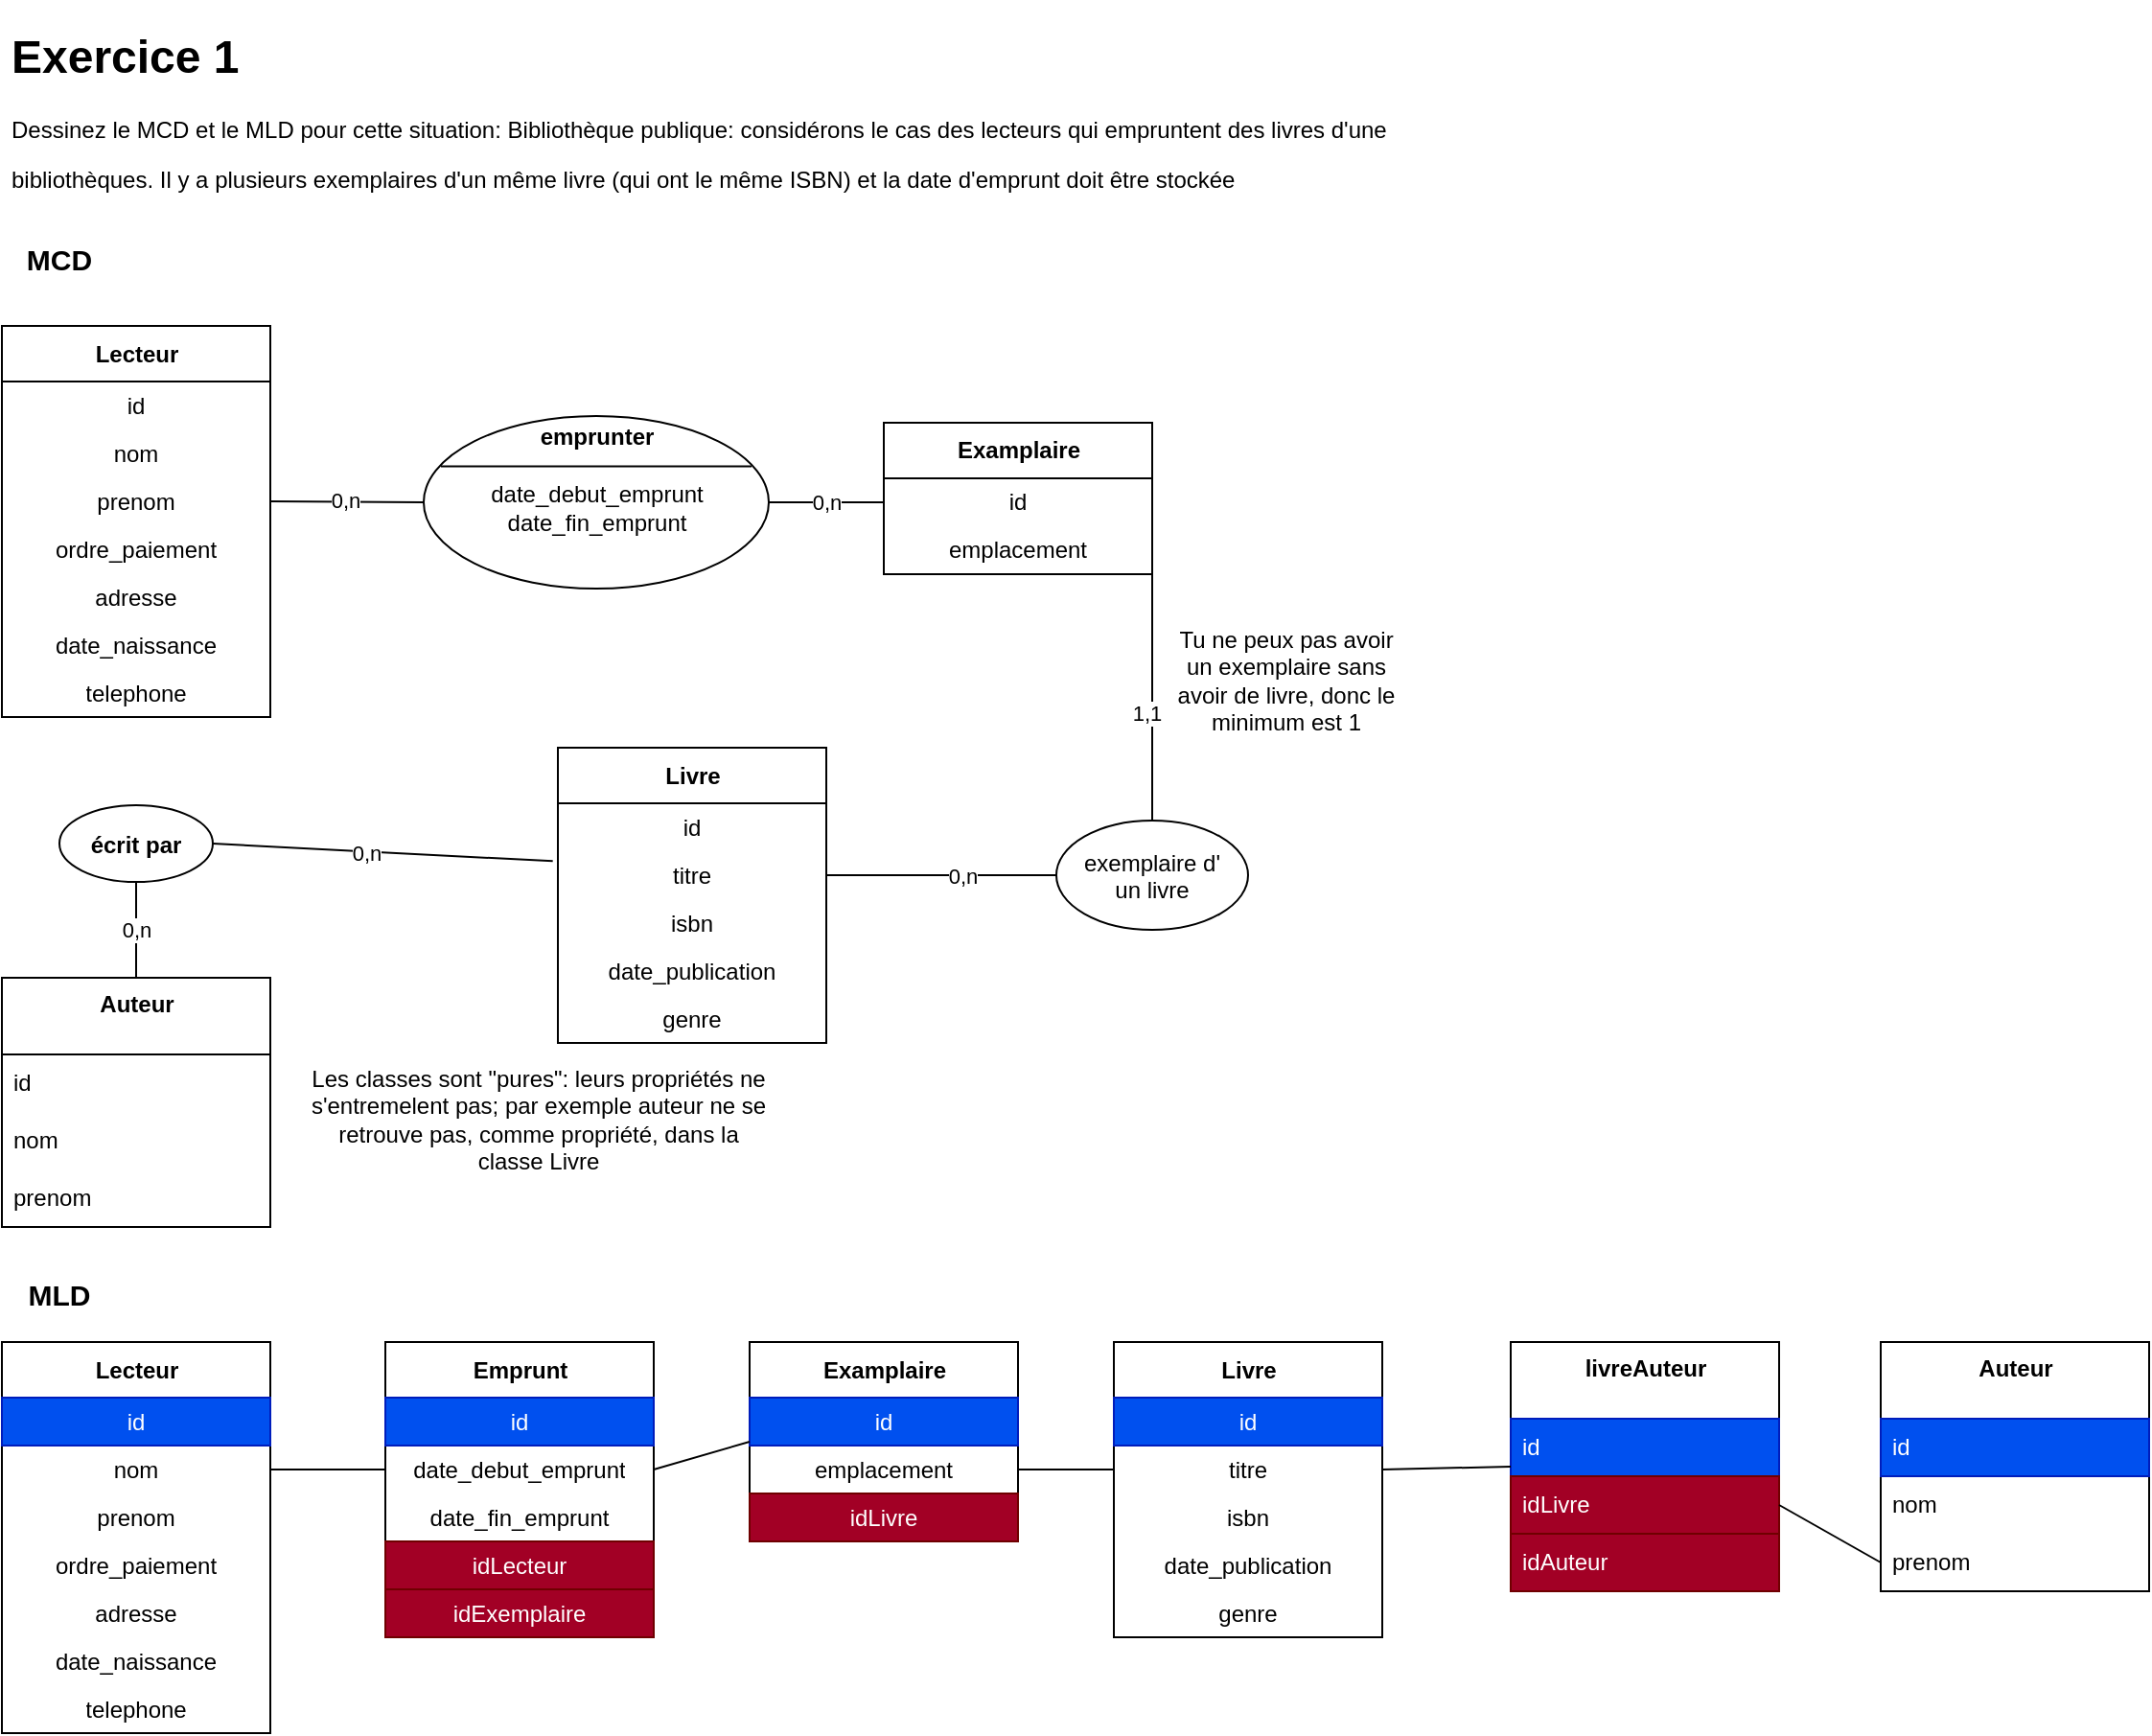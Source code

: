 <mxfile>
    <diagram id="bmDfHTnC3hb6IeZ9GxJK" name="ex1">
        <mxGraphModel dx="1049" dy="664" grid="1" gridSize="10" guides="1" tooltips="1" connect="1" arrows="1" fold="1" page="1" pageScale="1" pageWidth="827" pageHeight="1169" math="0" shadow="0">
            <root>
                <mxCell id="0"/>
                <mxCell id="1" parent="0"/>
                <mxCell id="2" value="&lt;h1&gt;Exercice 1&lt;/h1&gt;&lt;p&gt;Dessinez le MCD et le MLD pour cette situation: Bibliothèque publique: considérons le cas des lecteurs qui empruntent des livres d'une&amp;nbsp;&lt;/p&gt;&lt;p&gt;bibliothèques. Il y a plusieurs exemplaires d'un même livre (qui ont le même ISBN) et la date d'emprunt doit être stockée&lt;/p&gt;" style="text;html=1;strokeColor=none;fillColor=none;spacing=5;spacingTop=-20;whiteSpace=wrap;overflow=hidden;rounded=0;" parent="1" vertex="1">
                    <mxGeometry x="40" y="40" width="740" height="120" as="geometry"/>
                </mxCell>
                <mxCell id="3" value="&lt;b&gt;&lt;font style=&quot;font-size: 15px&quot;&gt;MCD&lt;/font&gt;&lt;/b&gt;" style="text;html=1;strokeColor=none;fillColor=none;align=center;verticalAlign=middle;whiteSpace=wrap;rounded=0;" parent="1" vertex="1">
                    <mxGeometry x="40" y="150" width="60" height="30" as="geometry"/>
                </mxCell>
                <mxCell id="4" value="Lecteur" style="swimlane;fontStyle=1;align=center;verticalAlign=middle;childLayout=stackLayout;horizontal=1;startSize=29;horizontalStack=0;resizeParent=1;resizeParentMax=0;resizeLast=0;collapsible=0;marginBottom=0;html=1;" parent="1" vertex="1">
                    <mxGeometry x="40" y="200" width="140" height="204" as="geometry"/>
                </mxCell>
                <mxCell id="5" value="id" style="text;html=1;strokeColor=none;fillColor=none;align=center;verticalAlign=middle;spacingLeft=4;spacingRight=4;overflow=hidden;rotatable=0;points=[[0,0.5],[1,0.5]];portConstraint=eastwest;" parent="4" vertex="1">
                    <mxGeometry y="29" width="140" height="25" as="geometry"/>
                </mxCell>
                <mxCell id="7" value="nom" style="text;html=1;strokeColor=none;fillColor=none;align=center;verticalAlign=middle;spacingLeft=4;spacingRight=4;overflow=hidden;rotatable=0;points=[[0,0.5],[1,0.5]];portConstraint=eastwest;" parent="4" vertex="1">
                    <mxGeometry y="54" width="140" height="25" as="geometry"/>
                </mxCell>
                <mxCell id="8" value="prenom" style="text;html=1;strokeColor=none;fillColor=none;align=center;verticalAlign=middle;spacingLeft=4;spacingRight=4;overflow=hidden;rotatable=0;points=[[0,0.5],[1,0.5]];portConstraint=eastwest;" parent="4" vertex="1">
                    <mxGeometry y="79" width="140" height="25" as="geometry"/>
                </mxCell>
                <mxCell id="9" value="ordre_paiement" style="text;html=1;strokeColor=none;fillColor=none;align=center;verticalAlign=middle;spacingLeft=4;spacingRight=4;overflow=hidden;rotatable=0;points=[[0,0.5],[1,0.5]];portConstraint=eastwest;" parent="4" vertex="1">
                    <mxGeometry y="104" width="140" height="25" as="geometry"/>
                </mxCell>
                <mxCell id="10" value="adresse" style="text;html=1;strokeColor=none;fillColor=none;align=center;verticalAlign=middle;spacingLeft=4;spacingRight=4;overflow=hidden;rotatable=0;points=[[0,0.5],[1,0.5]];portConstraint=eastwest;" parent="4" vertex="1">
                    <mxGeometry y="129" width="140" height="25" as="geometry"/>
                </mxCell>
                <mxCell id="74" value="date_naissance" style="text;html=1;strokeColor=none;fillColor=none;align=center;verticalAlign=middle;spacingLeft=4;spacingRight=4;overflow=hidden;rotatable=0;points=[[0,0.5],[1,0.5]];portConstraint=eastwest;" parent="4" vertex="1">
                    <mxGeometry y="154" width="140" height="25" as="geometry"/>
                </mxCell>
                <mxCell id="11" value="telephone" style="text;html=1;strokeColor=none;fillColor=none;align=center;verticalAlign=middle;spacingLeft=4;spacingRight=4;overflow=hidden;rotatable=0;points=[[0,0.5],[1,0.5]];portConstraint=eastwest;" parent="4" vertex="1">
                    <mxGeometry y="179" width="140" height="25" as="geometry"/>
                </mxCell>
                <mxCell id="12" value="Examplaire" style="swimlane;fontStyle=1;align=center;verticalAlign=middle;childLayout=stackLayout;horizontal=1;startSize=29;horizontalStack=0;resizeParent=1;resizeParentMax=0;resizeLast=0;collapsible=0;marginBottom=0;html=1;" parent="1" vertex="1">
                    <mxGeometry x="500" y="250.5" width="140" height="79" as="geometry"/>
                </mxCell>
                <mxCell id="13" value="id" style="text;html=1;strokeColor=none;fillColor=none;align=center;verticalAlign=middle;spacingLeft=4;spacingRight=4;overflow=hidden;rotatable=0;points=[[0,0.5],[1,0.5]];portConstraint=eastwest;" parent="12" vertex="1">
                    <mxGeometry y="29" width="140" height="25" as="geometry"/>
                </mxCell>
                <mxCell id="14" value="emplacement" style="text;html=1;strokeColor=none;fillColor=none;align=center;verticalAlign=middle;spacingLeft=4;spacingRight=4;overflow=hidden;rotatable=0;points=[[0,0.5],[1,0.5]];portConstraint=eastwest;" parent="12" vertex="1">
                    <mxGeometry y="54" width="140" height="25" as="geometry"/>
                </mxCell>
                <mxCell id="48" value="0,n" style="edgeStyle=none;html=1;exitX=0.5;exitY=0;exitDx=0;exitDy=0;entryX=0.5;entryY=1;entryDx=0;entryDy=0;endArrow=none;endFill=0;" parent="1" source="21" target="46" edge="1">
                    <mxGeometry relative="1" as="geometry"/>
                </mxCell>
                <mxCell id="21" value="&lt;b&gt;Auteur&lt;/b&gt;" style="swimlane;fontStyle=0;align=center;verticalAlign=top;childLayout=stackLayout;horizontal=1;startSize=40;horizontalStack=0;resizeParent=1;resizeParentMax=0;resizeLast=0;collapsible=0;marginBottom=0;html=1;" parent="1" vertex="1">
                    <mxGeometry x="40" y="540" width="140" height="130" as="geometry"/>
                </mxCell>
                <mxCell id="140" value="id" style="text;html=1;strokeColor=none;fillColor=none;align=left;verticalAlign=middle;spacingLeft=4;spacingRight=4;overflow=hidden;rotatable=0;points=[[0,0.5],[1,0.5]];portConstraint=eastwest;" parent="21" vertex="1">
                    <mxGeometry y="40" width="140" height="30" as="geometry"/>
                </mxCell>
                <mxCell id="22" value="nom" style="text;html=1;strokeColor=none;fillColor=none;align=left;verticalAlign=middle;spacingLeft=4;spacingRight=4;overflow=hidden;rotatable=0;points=[[0,0.5],[1,0.5]];portConstraint=eastwest;" parent="21" vertex="1">
                    <mxGeometry y="70" width="140" height="30" as="geometry"/>
                </mxCell>
                <mxCell id="25" value="prenom" style="text;html=1;strokeColor=none;fillColor=none;align=left;verticalAlign=middle;spacingLeft=4;spacingRight=4;overflow=hidden;rotatable=0;points=[[0,0.5],[1,0.5]];portConstraint=eastwest;" parent="21" vertex="1">
                    <mxGeometry y="100" width="140" height="30" as="geometry"/>
                </mxCell>
                <mxCell id="36" value="" style="shape=ellipse;container=1;horizontal=1;horizontalStack=0;resizeParent=1;resizeParentMax=0;resizeLast=0;html=1;dashed=0;collapsible=0;" parent="1" vertex="1">
                    <mxGeometry x="260" y="247" width="180" height="90" as="geometry"/>
                </mxCell>
                <mxCell id="37" value="&lt;b&gt;emprunter&lt;/b&gt;" style="html=1;strokeColor=none;fillColor=none;align=center;verticalAlign=middle;rotatable=0;" parent="36" vertex="1">
                    <mxGeometry width="180" height="22.5" as="geometry"/>
                </mxCell>
                <mxCell id="38" value="" style="line;strokeWidth=1;fillColor=none;rotatable=0;labelPosition=right;points=[];portConstraint=eastwest;dashed=0;resizeWidth=1;" parent="36" vertex="1">
                    <mxGeometry x="9" y="22.5" width="162" height="7.5" as="geometry"/>
                </mxCell>
                <mxCell id="39" value="date_debut_emprunt" style="text;html=1;align=center;verticalAlign=middle;rotatable=0;" parent="36" vertex="1">
                    <mxGeometry y="30" width="180" height="22.5" as="geometry"/>
                </mxCell>
                <mxCell id="41" value="date_fin_emprunt&lt;span style=&quot;color: rgba(0 , 0 , 0 , 0) ; font-family: monospace ; font-size: 0px&quot;&gt;%3CmxGraphModel%3E%3Croot%3E%3CmxCell%20id%3D%220%22%2F%3E%3CmxCell%20id%3D%221%22%20parent%3D%220%22%2F%3E%3CmxCell%20id%3D%222%22%20value%3D%22date_debut_emprunt%22%20style%3D%22text%3Bhtml%3D1%3Balign%3Dcenter%3BverticalAlign%3Dmiddle%3Brotatable%3D0%3B%22%20vertex%3D%221%22%20parent%3D%221%22%3E%3CmxGeometry%20x%3D%22350%22%20y%3D%22250%22%20width%3D%22180%22%20height%3D%2230%22%20as%3D%22geometry%22%2F%3E%3C%2FmxCell%3E%3C%2Froot%3E%3C%2FmxGraphModel%3E&lt;/span&gt;" style="text;html=1;align=center;verticalAlign=middle;rotatable=0;" parent="36" vertex="1">
                    <mxGeometry y="45" width="180" height="22.5" as="geometry"/>
                </mxCell>
                <mxCell id="43" style="edgeStyle=none;html=1;exitX=1;exitY=0.5;exitDx=0;exitDy=0;entryX=0;entryY=0;entryDx=0;entryDy=0;endArrow=none;endFill=0;" parent="1" source="8" target="41" edge="1">
                    <mxGeometry relative="1" as="geometry"/>
                </mxCell>
                <mxCell id="45" value="0,n" style="edgeLabel;html=1;align=center;verticalAlign=middle;resizable=0;points=[];" parent="43" vertex="1" connectable="0">
                    <mxGeometry x="-0.157" y="2" relative="1" as="geometry">
                        <mxPoint x="5" y="1" as="offset"/>
                    </mxGeometry>
                </mxCell>
                <mxCell id="44" value="0,n" style="edgeStyle=none;html=1;exitX=1;exitY=0;exitDx=0;exitDy=0;endArrow=none;endFill=0;entryX=0;entryY=0.5;entryDx=0;entryDy=0;" parent="1" source="41" target="13" edge="1">
                    <mxGeometry relative="1" as="geometry">
                        <mxPoint x="680" y="292" as="targetPoint"/>
                    </mxGeometry>
                </mxCell>
                <mxCell id="70" style="edgeStyle=none;html=1;exitX=1;exitY=0.5;exitDx=0;exitDy=0;entryX=-0.019;entryY=0.207;entryDx=0;entryDy=0;entryPerimeter=0;endArrow=none;endFill=0;" parent="1" source="46" target="51" edge="1">
                    <mxGeometry relative="1" as="geometry"/>
                </mxCell>
                <mxCell id="71" value="0,n" style="edgeLabel;html=1;align=center;verticalAlign=middle;resizable=0;points=[];" parent="70" vertex="1" connectable="0">
                    <mxGeometry x="-0.254" y="3" relative="1" as="geometry">
                        <mxPoint x="14" y="4" as="offset"/>
                    </mxGeometry>
                </mxCell>
                <mxCell id="46" value="écrit par" style="ellipse;fontStyle=1" parent="1" vertex="1">
                    <mxGeometry x="70" y="450" width="80" height="40" as="geometry"/>
                </mxCell>
                <mxCell id="49" value="Livre" style="swimlane;fontStyle=1;align=center;verticalAlign=middle;childLayout=stackLayout;horizontal=1;startSize=29;horizontalStack=0;resizeParent=1;resizeParentMax=0;resizeLast=0;collapsible=0;marginBottom=0;html=1;" parent="1" vertex="1">
                    <mxGeometry x="330" y="420" width="140" height="154" as="geometry"/>
                </mxCell>
                <mxCell id="50" value="id" style="text;html=1;strokeColor=none;fillColor=none;align=center;verticalAlign=middle;spacingLeft=4;spacingRight=4;overflow=hidden;rotatable=0;points=[[0,0.5],[1,0.5]];portConstraint=eastwest;" parent="49" vertex="1">
                    <mxGeometry y="29" width="140" height="25" as="geometry"/>
                </mxCell>
                <mxCell id="51" value="titre" style="text;html=1;strokeColor=none;fillColor=none;align=center;verticalAlign=middle;spacingLeft=4;spacingRight=4;overflow=hidden;rotatable=0;points=[[0,0.5],[1,0.5]];portConstraint=eastwest;" parent="49" vertex="1">
                    <mxGeometry y="54" width="140" height="25" as="geometry"/>
                </mxCell>
                <mxCell id="53" value="isbn" style="text;html=1;strokeColor=none;fillColor=none;align=center;verticalAlign=middle;spacingLeft=4;spacingRight=4;overflow=hidden;rotatable=0;points=[[0,0.5],[1,0.5]];portConstraint=eastwest;" parent="49" vertex="1">
                    <mxGeometry y="79" width="140" height="25" as="geometry"/>
                </mxCell>
                <mxCell id="56" value="date_publication" style="text;html=1;strokeColor=none;fillColor=none;align=center;verticalAlign=middle;spacingLeft=4;spacingRight=4;overflow=hidden;rotatable=0;points=[[0,0.5],[1,0.5]];portConstraint=eastwest;" parent="49" vertex="1">
                    <mxGeometry y="104" width="140" height="25" as="geometry"/>
                </mxCell>
                <mxCell id="57" value="genre" style="text;html=1;strokeColor=none;fillColor=none;align=center;verticalAlign=middle;spacingLeft=4;spacingRight=4;overflow=hidden;rotatable=0;points=[[0,0.5],[1,0.5]];portConstraint=eastwest;" parent="49" vertex="1">
                    <mxGeometry y="129" width="140" height="25" as="geometry"/>
                </mxCell>
                <mxCell id="58" value="exemplaire d'&#10;un livre" style="ellipse;" parent="1" vertex="1">
                    <mxGeometry x="590" y="458" width="100" height="57" as="geometry"/>
                </mxCell>
                <mxCell id="66" style="edgeStyle=none;html=1;exitX=1;exitY=0.5;exitDx=0;exitDy=0;entryX=0.5;entryY=0;entryDx=0;entryDy=0;endArrow=none;endFill=0;" parent="1" source="14" target="58" edge="1">
                    <mxGeometry relative="1" as="geometry"/>
                </mxCell>
                <mxCell id="67" value="1,1" style="edgeLabel;html=1;align=center;verticalAlign=middle;resizable=0;points=[];" parent="66" vertex="1" connectable="0">
                    <mxGeometry x="0.204" y="-3" relative="1" as="geometry">
                        <mxPoint as="offset"/>
                    </mxGeometry>
                </mxCell>
                <mxCell id="68" style="edgeStyle=none;html=1;exitX=1;exitY=0.5;exitDx=0;exitDy=0;entryX=0;entryY=0.5;entryDx=0;entryDy=0;endArrow=none;endFill=0;" parent="1" source="51" target="58" edge="1">
                    <mxGeometry relative="1" as="geometry"/>
                </mxCell>
                <mxCell id="69" value="0,n" style="edgeLabel;html=1;align=center;verticalAlign=middle;resizable=0;points=[];" parent="68" vertex="1" connectable="0">
                    <mxGeometry x="-0.259" relative="1" as="geometry">
                        <mxPoint x="26" as="offset"/>
                    </mxGeometry>
                </mxCell>
                <mxCell id="76" value="Tu ne peux pas avoir un exemplaire sans avoir de livre, donc le minimum est 1" style="text;html=1;strokeColor=none;fillColor=none;align=center;verticalAlign=middle;whiteSpace=wrap;rounded=0;" parent="1" vertex="1">
                    <mxGeometry x="650" y="350" width="120" height="70" as="geometry"/>
                </mxCell>
                <mxCell id="77" value="&lt;b&gt;&lt;font style=&quot;font-size: 15px&quot;&gt;MLD&lt;/font&gt;&lt;/b&gt;" style="text;html=1;strokeColor=none;fillColor=none;align=center;verticalAlign=middle;whiteSpace=wrap;rounded=0;" parent="1" vertex="1">
                    <mxGeometry x="40" y="690" width="60" height="30" as="geometry"/>
                </mxCell>
                <mxCell id="78" value="Les classes sont &quot;pures&quot;: leurs propriétés ne s'entremelent pas; par exemple auteur ne se retrouve pas, comme propriété, dans la classe Livre" style="text;html=1;strokeColor=none;fillColor=none;align=center;verticalAlign=middle;whiteSpace=wrap;rounded=0;" parent="1" vertex="1">
                    <mxGeometry x="200" y="574" width="240" height="80" as="geometry"/>
                </mxCell>
                <mxCell id="87" value="Lecteur" style="swimlane;fontStyle=1;align=center;verticalAlign=middle;childLayout=stackLayout;horizontal=1;startSize=29;horizontalStack=0;resizeParent=1;resizeParentMax=0;resizeLast=0;collapsible=0;marginBottom=0;html=1;" parent="1" vertex="1">
                    <mxGeometry x="40" y="730" width="140" height="204" as="geometry"/>
                </mxCell>
                <mxCell id="88" value="id" style="text;html=1;strokeColor=#001DBC;fillColor=#0050ef;align=center;verticalAlign=middle;spacingLeft=4;spacingRight=4;overflow=hidden;rotatable=0;points=[[0,0.5],[1,0.5]];portConstraint=eastwest;fontColor=#ffffff;" parent="87" vertex="1">
                    <mxGeometry y="29" width="140" height="25" as="geometry"/>
                </mxCell>
                <mxCell id="89" value="nom" style="text;html=1;strokeColor=none;fillColor=none;align=center;verticalAlign=middle;spacingLeft=4;spacingRight=4;overflow=hidden;rotatable=0;points=[[0,0.5],[1,0.5]];portConstraint=eastwest;" parent="87" vertex="1">
                    <mxGeometry y="54" width="140" height="25" as="geometry"/>
                </mxCell>
                <mxCell id="90" value="prenom" style="text;html=1;strokeColor=none;fillColor=none;align=center;verticalAlign=middle;spacingLeft=4;spacingRight=4;overflow=hidden;rotatable=0;points=[[0,0.5],[1,0.5]];portConstraint=eastwest;" parent="87" vertex="1">
                    <mxGeometry y="79" width="140" height="25" as="geometry"/>
                </mxCell>
                <mxCell id="91" value="ordre_paiement" style="text;html=1;strokeColor=none;fillColor=none;align=center;verticalAlign=middle;spacingLeft=4;spacingRight=4;overflow=hidden;rotatable=0;points=[[0,0.5],[1,0.5]];portConstraint=eastwest;" parent="87" vertex="1">
                    <mxGeometry y="104" width="140" height="25" as="geometry"/>
                </mxCell>
                <mxCell id="92" value="adresse" style="text;html=1;strokeColor=none;fillColor=none;align=center;verticalAlign=middle;spacingLeft=4;spacingRight=4;overflow=hidden;rotatable=0;points=[[0,0.5],[1,0.5]];portConstraint=eastwest;" parent="87" vertex="1">
                    <mxGeometry y="129" width="140" height="25" as="geometry"/>
                </mxCell>
                <mxCell id="93" value="date_naissance" style="text;html=1;strokeColor=none;fillColor=none;align=center;verticalAlign=middle;spacingLeft=4;spacingRight=4;overflow=hidden;rotatable=0;points=[[0,0.5],[1,0.5]];portConstraint=eastwest;" parent="87" vertex="1">
                    <mxGeometry y="154" width="140" height="25" as="geometry"/>
                </mxCell>
                <mxCell id="94" value="telephone" style="text;html=1;strokeColor=none;fillColor=none;align=center;verticalAlign=middle;spacingLeft=4;spacingRight=4;overflow=hidden;rotatable=0;points=[[0,0.5],[1,0.5]];portConstraint=eastwest;" parent="87" vertex="1">
                    <mxGeometry y="179" width="140" height="25" as="geometry"/>
                </mxCell>
                <mxCell id="95" value="Emprunt" style="swimlane;fontStyle=1;align=center;verticalAlign=middle;childLayout=stackLayout;horizontal=1;startSize=29;horizontalStack=0;resizeParent=1;resizeParentMax=0;resizeLast=0;collapsible=0;marginBottom=0;html=1;" parent="1" vertex="1">
                    <mxGeometry x="240" y="730" width="140" height="154" as="geometry"/>
                </mxCell>
                <mxCell id="96" value="id" style="text;html=1;strokeColor=#001DBC;fillColor=#0050ef;align=center;verticalAlign=middle;spacingLeft=4;spacingRight=4;overflow=hidden;rotatable=0;points=[[0,0.5],[1,0.5]];portConstraint=eastwest;fontColor=#ffffff;" parent="95" vertex="1">
                    <mxGeometry y="29" width="140" height="25" as="geometry"/>
                </mxCell>
                <mxCell id="128" value="date_debut_emprunt" style="text;html=1;strokeColor=none;fillColor=none;align=center;verticalAlign=middle;spacingLeft=4;spacingRight=4;overflow=hidden;rotatable=0;points=[[0,0.5],[1,0.5]];portConstraint=eastwest;" parent="95" vertex="1">
                    <mxGeometry y="54" width="140" height="25" as="geometry"/>
                </mxCell>
                <mxCell id="102" value="date_fin_emprunt" style="text;html=1;strokeColor=none;fillColor=none;align=center;verticalAlign=middle;spacingLeft=4;spacingRight=4;overflow=hidden;rotatable=0;points=[[0,0.5],[1,0.5]];portConstraint=eastwest;" parent="95" vertex="1">
                    <mxGeometry y="79" width="140" height="25" as="geometry"/>
                </mxCell>
                <mxCell id="129" value="idLecteur" style="text;html=1;strokeColor=#6F0000;fillColor=#a20025;align=center;verticalAlign=middle;spacingLeft=4;spacingRight=4;overflow=hidden;rotatable=0;points=[[0,0.5],[1,0.5]];portConstraint=eastwest;fontColor=#ffffff;" parent="95" vertex="1">
                    <mxGeometry y="104" width="140" height="25" as="geometry"/>
                </mxCell>
                <mxCell id="130" value="idExemplaire" style="text;html=1;strokeColor=#6F0000;fillColor=#a20025;align=center;verticalAlign=middle;spacingLeft=4;spacingRight=4;overflow=hidden;rotatable=0;points=[[0,0.5],[1,0.5]];portConstraint=eastwest;fontColor=#ffffff;" parent="95" vertex="1">
                    <mxGeometry y="129" width="140" height="25" as="geometry"/>
                </mxCell>
                <mxCell id="103" value="Examplaire" style="swimlane;fontStyle=1;align=center;verticalAlign=middle;childLayout=stackLayout;horizontal=1;startSize=29;horizontalStack=0;resizeParent=1;resizeParentMax=0;resizeLast=0;collapsible=0;marginBottom=0;html=1;" parent="1" vertex="1">
                    <mxGeometry x="430" y="730" width="140" height="104" as="geometry"/>
                </mxCell>
                <mxCell id="104" value="id" style="text;html=1;strokeColor=#001DBC;fillColor=#0050ef;align=center;verticalAlign=middle;spacingLeft=4;spacingRight=4;overflow=hidden;rotatable=0;points=[[0,0.5],[1,0.5]];portConstraint=eastwest;fontColor=#ffffff;" parent="103" vertex="1">
                    <mxGeometry y="29" width="140" height="25" as="geometry"/>
                </mxCell>
                <mxCell id="105" value="emplacement" style="text;html=1;strokeColor=none;fillColor=none;align=center;verticalAlign=middle;spacingLeft=4;spacingRight=4;overflow=hidden;rotatable=0;points=[[0,0.5],[1,0.5]];portConstraint=eastwest;" parent="103" vertex="1">
                    <mxGeometry y="54" width="140" height="25" as="geometry"/>
                </mxCell>
                <mxCell id="133" value="idLivre" style="text;html=1;strokeColor=#6F0000;fillColor=#a20025;align=center;verticalAlign=middle;spacingLeft=4;spacingRight=4;overflow=hidden;rotatable=0;points=[[0,0.5],[1,0.5]];portConstraint=eastwest;fontColor=#ffffff;" parent="103" vertex="1">
                    <mxGeometry y="79" width="140" height="25" as="geometry"/>
                </mxCell>
                <mxCell id="106" value="Livre" style="swimlane;fontStyle=1;align=center;verticalAlign=middle;childLayout=stackLayout;horizontal=1;startSize=29;horizontalStack=0;resizeParent=1;resizeParentMax=0;resizeLast=0;collapsible=0;marginBottom=0;html=1;" parent="1" vertex="1">
                    <mxGeometry x="620" y="730" width="140" height="154" as="geometry"/>
                </mxCell>
                <mxCell id="107" value="id" style="text;html=1;strokeColor=#001DBC;fillColor=#0050ef;align=center;verticalAlign=middle;spacingLeft=4;spacingRight=4;overflow=hidden;rotatable=0;points=[[0,0.5],[1,0.5]];portConstraint=eastwest;fontColor=#ffffff;" parent="106" vertex="1">
                    <mxGeometry y="29" width="140" height="25" as="geometry"/>
                </mxCell>
                <mxCell id="108" value="titre" style="text;html=1;strokeColor=none;fillColor=none;align=center;verticalAlign=middle;spacingLeft=4;spacingRight=4;overflow=hidden;rotatable=0;points=[[0,0.5],[1,0.5]];portConstraint=eastwest;" parent="106" vertex="1">
                    <mxGeometry y="54" width="140" height="25" as="geometry"/>
                </mxCell>
                <mxCell id="109" value="isbn" style="text;html=1;strokeColor=none;fillColor=none;align=center;verticalAlign=middle;spacingLeft=4;spacingRight=4;overflow=hidden;rotatable=0;points=[[0,0.5],[1,0.5]];portConstraint=eastwest;" parent="106" vertex="1">
                    <mxGeometry y="79" width="140" height="25" as="geometry"/>
                </mxCell>
                <mxCell id="110" value="date_publication" style="text;html=1;strokeColor=none;fillColor=none;align=center;verticalAlign=middle;spacingLeft=4;spacingRight=4;overflow=hidden;rotatable=0;points=[[0,0.5],[1,0.5]];portConstraint=eastwest;" parent="106" vertex="1">
                    <mxGeometry y="104" width="140" height="25" as="geometry"/>
                </mxCell>
                <mxCell id="111" value="genre" style="text;html=1;strokeColor=none;fillColor=none;align=center;verticalAlign=middle;spacingLeft=4;spacingRight=4;overflow=hidden;rotatable=0;points=[[0,0.5],[1,0.5]];portConstraint=eastwest;" parent="106" vertex="1">
                    <mxGeometry y="129" width="140" height="25" as="geometry"/>
                </mxCell>
                <mxCell id="112" value="&lt;b&gt;Auteur&lt;/b&gt;" style="swimlane;fontStyle=0;align=center;verticalAlign=top;childLayout=stackLayout;horizontal=1;startSize=40;horizontalStack=0;resizeParent=1;resizeParentMax=0;resizeLast=0;collapsible=0;marginBottom=0;html=1;" parent="1" vertex="1">
                    <mxGeometry x="1020" y="730" width="140" height="130" as="geometry"/>
                </mxCell>
                <mxCell id="113" value="id" style="text;html=1;strokeColor=#001DBC;fillColor=#0050ef;align=left;verticalAlign=middle;spacingLeft=4;spacingRight=4;overflow=hidden;rotatable=0;points=[[0,0.5],[1,0.5]];portConstraint=eastwest;fontColor=#ffffff;" parent="112" vertex="1">
                    <mxGeometry y="40" width="140" height="30" as="geometry"/>
                </mxCell>
                <mxCell id="141" value="nom" style="text;html=1;strokeColor=none;fillColor=none;align=left;verticalAlign=middle;spacingLeft=4;spacingRight=4;overflow=hidden;rotatable=0;points=[[0,0.5],[1,0.5]];portConstraint=eastwest;" parent="112" vertex="1">
                    <mxGeometry y="70" width="140" height="30" as="geometry"/>
                </mxCell>
                <mxCell id="114" value="prenom" style="text;html=1;strokeColor=none;fillColor=none;align=left;verticalAlign=middle;spacingLeft=4;spacingRight=4;overflow=hidden;rotatable=0;points=[[0,0.5],[1,0.5]];portConstraint=eastwest;" parent="112" vertex="1">
                    <mxGeometry y="100" width="140" height="30" as="geometry"/>
                </mxCell>
                <mxCell id="115" value="&lt;b&gt;livreAuteur&lt;/b&gt;" style="swimlane;fontStyle=0;align=center;verticalAlign=top;childLayout=stackLayout;horizontal=1;startSize=40;horizontalStack=0;resizeParent=1;resizeParentMax=0;resizeLast=0;collapsible=0;marginBottom=0;html=1;" parent="1" vertex="1">
                    <mxGeometry x="827" y="730" width="140" height="130" as="geometry"/>
                </mxCell>
                <mxCell id="116" value="id" style="text;html=1;strokeColor=#001DBC;fillColor=#0050ef;align=left;verticalAlign=middle;spacingLeft=4;spacingRight=4;overflow=hidden;rotatable=0;points=[[0,0.5],[1,0.5]];portConstraint=eastwest;fontColor=#ffffff;" parent="115" vertex="1">
                    <mxGeometry y="40" width="140" height="30" as="geometry"/>
                </mxCell>
                <mxCell id="117" value="idLivre" style="text;html=1;strokeColor=#6F0000;fillColor=#a20025;align=left;verticalAlign=middle;spacingLeft=4;spacingRight=4;overflow=hidden;rotatable=0;points=[[0,0.5],[1,0.5]];portConstraint=eastwest;fontColor=#ffffff;" parent="115" vertex="1">
                    <mxGeometry y="70" width="140" height="30" as="geometry"/>
                </mxCell>
                <mxCell id="137" value="idAuteur" style="text;html=1;strokeColor=#6F0000;fillColor=#a20025;align=left;verticalAlign=middle;spacingLeft=4;spacingRight=4;overflow=hidden;rotatable=0;points=[[0,0.5],[1,0.5]];portConstraint=eastwest;fontColor=#ffffff;" parent="115" vertex="1">
                    <mxGeometry y="100" width="140" height="30" as="geometry"/>
                </mxCell>
                <mxCell id="118" style="edgeStyle=none;html=1;exitX=1;exitY=0.5;exitDx=0;exitDy=0;entryX=0;entryY=0.5;entryDx=0;entryDy=0;endArrow=none;endFill=0;" parent="1" source="89" edge="1">
                    <mxGeometry relative="1" as="geometry">
                        <mxPoint x="240" y="796.5" as="targetPoint"/>
                    </mxGeometry>
                </mxCell>
                <mxCell id="134" style="edgeStyle=none;html=1;exitX=1;exitY=0.5;exitDx=0;exitDy=0;entryX=0;entryY=0.5;entryDx=0;entryDy=0;endArrow=none;endFill=0;" parent="1" source="128" target="103" edge="1">
                    <mxGeometry relative="1" as="geometry"/>
                </mxCell>
                <mxCell id="135" style="edgeStyle=none;html=1;exitX=1;exitY=0.5;exitDx=0;exitDy=0;entryX=0;entryY=0.5;entryDx=0;entryDy=0;endArrow=none;endFill=0;" parent="1" source="105" target="108" edge="1">
                    <mxGeometry relative="1" as="geometry"/>
                </mxCell>
                <mxCell id="138" style="edgeStyle=none;html=1;exitX=1;exitY=0.5;exitDx=0;exitDy=0;entryX=0;entryY=0.5;entryDx=0;entryDy=0;endArrow=none;endFill=0;" parent="1" source="108" target="115" edge="1">
                    <mxGeometry relative="1" as="geometry"/>
                </mxCell>
                <mxCell id="139" style="edgeStyle=none;html=1;exitX=1;exitY=0.5;exitDx=0;exitDy=0;entryX=0;entryY=0.5;entryDx=0;entryDy=0;endArrow=none;endFill=0;" parent="1" source="117" target="114" edge="1">
                    <mxGeometry relative="1" as="geometry"/>
                </mxCell>
            </root>
        </mxGraphModel>
    </diagram>
    <diagram id="Ss0VwzzMJu7hI3Sg53oO" name="ex2">
        <mxGraphModel dx="1745" dy="510" grid="1" gridSize="10" guides="1" tooltips="1" connect="1" arrows="1" fold="1" page="1" pageScale="1" pageWidth="850" pageHeight="1100" math="0" shadow="0">
            <root>
                <mxCell id="tpW_nMFZ7y5gi3PLP-Dv-0"/>
                <mxCell id="tpW_nMFZ7y5gi3PLP-Dv-1" parent="tpW_nMFZ7y5gi3PLP-Dv-0"/>
                <mxCell id="tpW_nMFZ7y5gi3PLP-Dv-2" value="&lt;h1&gt;Exercice 2: infractions communales&lt;/h1&gt;&lt;p&gt;&lt;span&gt;Les habitants de la commune de St. Gilles à Bruxelles subissent souvent de petit vols, tapage nocturne, coups et blessures… Même si ces infractions sont détectées, elles restent souvent impunies à cause de la perte des données dans les communes (papiers qui disparaissent, dossiers qui ne se trouvent plus dans le bâtiment, employé qui renverse son café sur une pile de documents…)&lt;/span&gt;&lt;br&gt;&lt;/p&gt;&lt;p&gt;Dans l'esprit d'améliorer l'efficacité (et aussi pour gagner un peu d'argent extra, comme d’habitude) le gouvernement veut établir un nouveau système pour mieux recueillir et rechercher les informations concernant les infractions réalisées par des habitant.&lt;/p&gt;&lt;p&gt;Nous avons proposé la réalisation d'une base de données capable de stocker les informations personnelles des infracteurs et les infractions réalisées.&amp;nbsp;&lt;span&gt;Nous voulons stocker le numéro national, prénom, nom, adresse (rue et numéro dans la rue) et numéro de téléphone de chaque habitant.&lt;/span&gt;&lt;/p&gt;&lt;p&gt;Pour chaque type d'infraction, la commune a établi une amende à payer. Pour faciliter la recherche de données, chaque infraction a un code.&lt;/p&gt;&lt;p&gt;Ex: pour jeter des pierres contre des maisons (code 3), un citoyen doit payer 40 euros&lt;/p&gt;" style="text;html=1;strokeColor=none;fillColor=none;spacing=5;spacingTop=-20;whiteSpace=wrap;overflow=hidden;rounded=0;" vertex="1" parent="tpW_nMFZ7y5gi3PLP-Dv-1">
                    <mxGeometry x="40" y="40" width="760" height="250" as="geometry"/>
                </mxCell>
                <mxCell id="yqCUZuWQyBPg4lq5-KRU-0" value="Habitant_commune" style="swimlane;fontStyle=1;childLayout=stackLayout;horizontal=1;startSize=30;horizontalStack=0;resizeParent=1;resizeParentMax=0;resizeLast=0;collapsible=1;marginBottom=0;" vertex="1" parent="tpW_nMFZ7y5gi3PLP-Dv-1">
                    <mxGeometry x="340" y="360" width="140" height="180" as="geometry"/>
                </mxCell>
                <mxCell id="yqCUZuWQyBPg4lq5-KRU-1" value="id" style="text;strokeColor=none;fillColor=none;align=left;verticalAlign=middle;spacingLeft=4;spacingRight=4;overflow=hidden;points=[[0,0.5],[1,0.5]];portConstraint=eastwest;rotatable=0;" vertex="1" parent="yqCUZuWQyBPg4lq5-KRU-0">
                    <mxGeometry y="30" width="140" height="30" as="geometry"/>
                </mxCell>
                <mxCell id="yqCUZuWQyBPg4lq5-KRU-2" value="numero_national" style="text;strokeColor=none;fillColor=none;align=left;verticalAlign=middle;spacingLeft=4;spacingRight=4;overflow=hidden;points=[[0,0.5],[1,0.5]];portConstraint=eastwest;rotatable=0;" vertex="1" parent="yqCUZuWQyBPg4lq5-KRU-0">
                    <mxGeometry y="60" width="140" height="30" as="geometry"/>
                </mxCell>
                <mxCell id="yqCUZuWQyBPg4lq5-KRU-3" value="prenom" style="text;strokeColor=none;fillColor=none;align=left;verticalAlign=middle;spacingLeft=4;spacingRight=4;overflow=hidden;points=[[0,0.5],[1,0.5]];portConstraint=eastwest;rotatable=0;" vertex="1" parent="yqCUZuWQyBPg4lq5-KRU-0">
                    <mxGeometry y="90" width="140" height="30" as="geometry"/>
                </mxCell>
                <mxCell id="yqCUZuWQyBPg4lq5-KRU-4" value="nom" style="text;strokeColor=none;fillColor=none;align=left;verticalAlign=middle;spacingLeft=4;spacingRight=4;overflow=hidden;points=[[0,0.5],[1,0.5]];portConstraint=eastwest;rotatable=0;" vertex="1" parent="yqCUZuWQyBPg4lq5-KRU-0">
                    <mxGeometry y="120" width="140" height="30" as="geometry"/>
                </mxCell>
                <mxCell id="yqCUZuWQyBPg4lq5-KRU-5" value="telephone" style="text;strokeColor=none;fillColor=none;align=left;verticalAlign=middle;spacingLeft=4;spacingRight=4;overflow=hidden;points=[[0,0.5],[1,0.5]];portConstraint=eastwest;rotatable=0;" vertex="1" parent="yqCUZuWQyBPg4lq5-KRU-0">
                    <mxGeometry y="150" width="140" height="30" as="geometry"/>
                </mxCell>
                <mxCell id="yqCUZuWQyBPg4lq5-KRU-6" value="Infraction" style="swimlane;fontStyle=1;childLayout=stackLayout;horizontal=1;startSize=30;horizontalStack=0;resizeParent=1;resizeParentMax=0;resizeLast=0;collapsible=1;marginBottom=0;" vertex="1" parent="tpW_nMFZ7y5gi3PLP-Dv-1">
                    <mxGeometry x="730" y="360" width="140" height="150" as="geometry"/>
                </mxCell>
                <mxCell id="yqCUZuWQyBPg4lq5-KRU-7" value="id" style="text;strokeColor=none;fillColor=none;align=left;verticalAlign=middle;spacingLeft=4;spacingRight=4;overflow=hidden;points=[[0,0.5],[1,0.5]];portConstraint=eastwest;rotatable=0;" vertex="1" parent="yqCUZuWQyBPg4lq5-KRU-6">
                    <mxGeometry y="30" width="140" height="30" as="geometry"/>
                </mxCell>
                <mxCell id="yqCUZuWQyBPg4lq5-KRU-8" value="nom" style="text;strokeColor=none;fillColor=none;align=left;verticalAlign=middle;spacingLeft=4;spacingRight=4;overflow=hidden;points=[[0,0.5],[1,0.5]];portConstraint=eastwest;rotatable=0;" vertex="1" parent="yqCUZuWQyBPg4lq5-KRU-6">
                    <mxGeometry y="60" width="140" height="30" as="geometry"/>
                </mxCell>
                <mxCell id="yqCUZuWQyBPg4lq5-KRU-9" value="code" style="text;strokeColor=none;fillColor=none;align=left;verticalAlign=middle;spacingLeft=4;spacingRight=4;overflow=hidden;points=[[0,0.5],[1,0.5]];portConstraint=eastwest;rotatable=0;" vertex="1" parent="yqCUZuWQyBPg4lq5-KRU-6">
                    <mxGeometry y="90" width="140" height="30" as="geometry"/>
                </mxCell>
                <mxCell id="yqCUZuWQyBPg4lq5-KRU-10" value="prix_amende" style="text;strokeColor=none;fillColor=none;align=left;verticalAlign=middle;spacingLeft=4;spacingRight=4;overflow=hidden;points=[[0,0.5],[1,0.5]];portConstraint=eastwest;rotatable=0;" vertex="1" parent="yqCUZuWQyBPg4lq5-KRU-6">
                    <mxGeometry y="120" width="140" height="30" as="geometry"/>
                </mxCell>
                <mxCell id="yqCUZuWQyBPg4lq5-KRU-12" value="Adresse" style="swimlane;fontStyle=1;childLayout=stackLayout;horizontal=1;startSize=30;horizontalStack=0;resizeParent=1;resizeParentMax=0;resizeLast=0;collapsible=1;marginBottom=0;fontSize=12;" vertex="1" parent="tpW_nMFZ7y5gi3PLP-Dv-1">
                    <mxGeometry x="-140" y="375" width="140" height="120" as="geometry"/>
                </mxCell>
                <mxCell id="yqCUZuWQyBPg4lq5-KRU-13" value="id" style="text;strokeColor=none;fillColor=none;align=left;verticalAlign=middle;spacingLeft=4;spacingRight=4;overflow=hidden;points=[[0,0.5],[1,0.5]];portConstraint=eastwest;rotatable=0;" vertex="1" parent="yqCUZuWQyBPg4lq5-KRU-12">
                    <mxGeometry y="30" width="140" height="30" as="geometry"/>
                </mxCell>
                <mxCell id="yqCUZuWQyBPg4lq5-KRU-14" value="rue" style="text;strokeColor=none;fillColor=none;align=left;verticalAlign=middle;spacingLeft=4;spacingRight=4;overflow=hidden;points=[[0,0.5],[1,0.5]];portConstraint=eastwest;rotatable=0;" vertex="1" parent="yqCUZuWQyBPg4lq5-KRU-12">
                    <mxGeometry y="60" width="140" height="30" as="geometry"/>
                </mxCell>
                <mxCell id="yqCUZuWQyBPg4lq5-KRU-15" value="numero" style="text;strokeColor=none;fillColor=none;align=left;verticalAlign=middle;spacingLeft=4;spacingRight=4;overflow=hidden;points=[[0,0.5],[1,0.5]];portConstraint=eastwest;rotatable=0;" vertex="1" parent="yqCUZuWQyBPg4lq5-KRU-12">
                    <mxGeometry y="90" width="140" height="30" as="geometry"/>
                </mxCell>
                <mxCell id="myXW8JR7AWKnc0wi_C2r-0" value="" style="shape=ellipse;container=1;horizontal=1;horizontalStack=0;resizeParent=1;resizeParentMax=0;resizeLast=0;html=1;dashed=0;collapsible=0;" vertex="1" parent="tpW_nMFZ7y5gi3PLP-Dv-1">
                    <mxGeometry x="90" y="400" width="170" height="100" as="geometry"/>
                </mxCell>
                <mxCell id="myXW8JR7AWKnc0wi_C2r-1" value="&lt;b&gt;habitee par&lt;/b&gt;" style="html=1;strokeColor=none;fillColor=none;align=center;verticalAlign=middle;rotatable=0;" vertex="1" parent="myXW8JR7AWKnc0wi_C2r-0">
                    <mxGeometry width="170" height="25" as="geometry"/>
                </mxCell>
                <mxCell id="myXW8JR7AWKnc0wi_C2r-2" value="" style="line;strokeWidth=1;fillColor=none;rotatable=0;labelPosition=right;points=[];portConstraint=eastwest;dashed=0;resizeWidth=1;" vertex="1" parent="myXW8JR7AWKnc0wi_C2r-0">
                    <mxGeometry x="8.5" y="25" width="153" height="8.333" as="geometry"/>
                </mxCell>
                <mxCell id="myXW8JR7AWKnc0wi_C2r-3" value="date_debut_habitation" style="text;html=1;align=center;verticalAlign=middle;rotatable=0;" vertex="1" parent="myXW8JR7AWKnc0wi_C2r-0">
                    <mxGeometry y="33.333" width="170" height="25" as="geometry"/>
                </mxCell>
                <mxCell id="myXW8JR7AWKnc0wi_C2r-4" value="date_fin_habitation&lt;span style=&quot;color: rgba(0 , 0 , 0 , 0) ; font-family: monospace ; font-size: 0px&quot;&gt;%3CmxGraphModel%3E%3Croot%3E%3CmxCell%20id%3D%220%22%2F%3E%3CmxCell%20id%3D%221%22%20parent%3D%220%22%2F%3E%3CmxCell%20id%3D%222%22%20value%3D%22date_debut_emprunt%22%20style%3D%22text%3Bhtml%3D1%3Balign%3Dcenter%3BverticalAlign%3Dmiddle%3Brotatable%3D0%3B%22%20vertex%3D%221%22%20parent%3D%221%22%3E%3CmxGeometry%20x%3D%22350%22%20y%3D%22250%22%20width%3D%22180%22%20height%3D%2230%22%20as%3D%22geometry%22%2F%3E%3C%2FmxCell%3E%3C%2Froot%3E%3C%2FmxGraphModel%3E&lt;/span&gt;" style="text;html=1;align=center;verticalAlign=middle;rotatable=0;" vertex="1" parent="myXW8JR7AWKnc0wi_C2r-0">
                    <mxGeometry y="50" width="170" height="25" as="geometry"/>
                </mxCell>
                <mxCell id="myXW8JR7AWKnc0wi_C2r-7" value="0,n" style="edgeStyle=none;html=1;exitX=1;exitY=0.5;exitDx=0;exitDy=0;entryX=0;entryY=0;entryDx=0;entryDy=0;fontSize=12;endArrow=none;endFill=0;" edge="1" parent="tpW_nMFZ7y5gi3PLP-Dv-1" source="yqCUZuWQyBPg4lq5-KRU-14" target="myXW8JR7AWKnc0wi_C2r-4">
                    <mxGeometry relative="1" as="geometry"/>
                </mxCell>
                <mxCell id="bb2BmK176uQoQe5qocTn-0" value="" style="shape=ellipse;container=1;horizontal=1;horizontalStack=0;resizeParent=1;resizeParentMax=0;resizeLast=0;html=1;dashed=0;collapsible=0;" vertex="1" parent="tpW_nMFZ7y5gi3PLP-Dv-1">
                    <mxGeometry x="530" y="400" width="150" height="70" as="geometry"/>
                </mxCell>
                <mxCell id="bb2BmK176uQoQe5qocTn-1" value="&lt;b&gt;a commis&lt;/b&gt;" style="html=1;strokeColor=none;fillColor=none;align=center;verticalAlign=middle;rotatable=0;" vertex="1" parent="bb2BmK176uQoQe5qocTn-0">
                    <mxGeometry width="150" height="17.5" as="geometry"/>
                </mxCell>
                <mxCell id="bb2BmK176uQoQe5qocTn-2" value="" style="line;strokeWidth=1;fillColor=none;rotatable=0;labelPosition=right;points=[];portConstraint=eastwest;dashed=0;resizeWidth=1;" vertex="1" parent="bb2BmK176uQoQe5qocTn-0">
                    <mxGeometry x="7.5" y="17.5" width="135" height="5.833" as="geometry"/>
                </mxCell>
                <mxCell id="bb2BmK176uQoQe5qocTn-3" value="date_infraction" style="text;html=1;align=center;verticalAlign=middle;rotatable=0;" vertex="1" parent="bb2BmK176uQoQe5qocTn-0">
                    <mxGeometry y="23.333" width="150" height="17.5" as="geometry"/>
                </mxCell>
                <mxCell id="bb2BmK176uQoQe5qocTn-4" value="date_paiement_effectue" style="text;html=1;align=center;verticalAlign=middle;rotatable=0;" vertex="1" parent="bb2BmK176uQoQe5qocTn-0">
                    <mxGeometry y="35" width="150" height="17.5" as="geometry"/>
                </mxCell>
                <mxCell id="bb2BmK176uQoQe5qocTn-5" value="0,n" style="edgeStyle=none;html=1;exitX=1;exitY=0.5;exitDx=0;exitDy=0;entryX=0.001;entryY=0.702;entryDx=0;entryDy=0;entryPerimeter=0;fontSize=12;endArrow=none;endFill=0;" edge="1" parent="tpW_nMFZ7y5gi3PLP-Dv-1" source="myXW8JR7AWKnc0wi_C2r-3" target="yqCUZuWQyBPg4lq5-KRU-2">
                    <mxGeometry relative="1" as="geometry"/>
                </mxCell>
                <mxCell id="bb2BmK176uQoQe5qocTn-6" style="edgeStyle=none;html=1;exitX=1;exitY=0.5;exitDx=0;exitDy=0;entryX=0;entryY=0.75;entryDx=0;entryDy=0;fontSize=12;endArrow=none;endFill=0;" edge="1" parent="tpW_nMFZ7y5gi3PLP-Dv-1" source="yqCUZuWQyBPg4lq5-KRU-2" target="bb2BmK176uQoQe5qocTn-3">
                    <mxGeometry relative="1" as="geometry"/>
                </mxCell>
                <mxCell id="bb2BmK176uQoQe5qocTn-8" value="0,n" style="edgeLabel;html=1;align=center;verticalAlign=middle;resizable=0;points=[];fontSize=12;" vertex="1" connectable="0" parent="bb2BmK176uQoQe5qocTn-6">
                    <mxGeometry x="-0.268" relative="1" as="geometry">
                        <mxPoint as="offset"/>
                    </mxGeometry>
                </mxCell>
                <mxCell id="bb2BmK176uQoQe5qocTn-7" value="0,n" style="edgeStyle=none;html=1;exitX=1;exitY=0;exitDx=0;exitDy=0;entryX=0.013;entryY=0.261;entryDx=0;entryDy=0;entryPerimeter=0;fontSize=12;endArrow=none;endFill=0;" edge="1" parent="tpW_nMFZ7y5gi3PLP-Dv-1" source="bb2BmK176uQoQe5qocTn-4" target="yqCUZuWQyBPg4lq5-KRU-8">
                    <mxGeometry relative="1" as="geometry"/>
                </mxCell>
                <mxCell id="Z3YChENPBtQhrFQqqE_L-0" value="&lt;b&gt;&lt;font style=&quot;font-size: 15px&quot;&gt;MCD&lt;/font&gt;&lt;/b&gt;" style="text;html=1;strokeColor=none;fillColor=none;align=center;verticalAlign=middle;whiteSpace=wrap;rounded=0;" vertex="1" parent="tpW_nMFZ7y5gi3PLP-Dv-1">
                    <mxGeometry x="40" y="320" width="60" height="30" as="geometry"/>
                </mxCell>
                <mxCell id="Z3YChENPBtQhrFQqqE_L-1" value="&lt;b&gt;&lt;font style=&quot;font-size: 15px&quot;&gt;MLD&lt;/font&gt;&lt;/b&gt;" style="text;html=1;strokeColor=none;fillColor=none;align=center;verticalAlign=middle;whiteSpace=wrap;rounded=0;" vertex="1" parent="tpW_nMFZ7y5gi3PLP-Dv-1">
                    <mxGeometry x="40" y="580" width="60" height="30" as="geometry"/>
                </mxCell>
                <mxCell id="Z3YChENPBtQhrFQqqE_L-2" value="Habitant_commune" style="swimlane;fontStyle=1;childLayout=stackLayout;horizontal=1;startSize=30;horizontalStack=0;resizeParent=1;resizeParentMax=0;resizeLast=0;collapsible=1;marginBottom=0;" vertex="1" parent="tpW_nMFZ7y5gi3PLP-Dv-1">
                    <mxGeometry x="340" y="640" width="140" height="180" as="geometry"/>
                </mxCell>
                <mxCell id="Z3YChENPBtQhrFQqqE_L-3" value="id" style="text;strokeColor=#001DBC;fillColor=#0050ef;align=left;verticalAlign=middle;spacingLeft=4;spacingRight=4;overflow=hidden;points=[[0,0.5],[1,0.5]];portConstraint=eastwest;rotatable=0;fontColor=#ffffff;" vertex="1" parent="Z3YChENPBtQhrFQqqE_L-2">
                    <mxGeometry y="30" width="140" height="30" as="geometry"/>
                </mxCell>
                <mxCell id="Z3YChENPBtQhrFQqqE_L-4" value="numero_national" style="text;strokeColor=none;fillColor=none;align=left;verticalAlign=middle;spacingLeft=4;spacingRight=4;overflow=hidden;points=[[0,0.5],[1,0.5]];portConstraint=eastwest;rotatable=0;" vertex="1" parent="Z3YChENPBtQhrFQqqE_L-2">
                    <mxGeometry y="60" width="140" height="30" as="geometry"/>
                </mxCell>
                <mxCell id="Z3YChENPBtQhrFQqqE_L-5" value="prenom" style="text;strokeColor=none;fillColor=none;align=left;verticalAlign=middle;spacingLeft=4;spacingRight=4;overflow=hidden;points=[[0,0.5],[1,0.5]];portConstraint=eastwest;rotatable=0;" vertex="1" parent="Z3YChENPBtQhrFQqqE_L-2">
                    <mxGeometry y="90" width="140" height="30" as="geometry"/>
                </mxCell>
                <mxCell id="Z3YChENPBtQhrFQqqE_L-6" value="nom" style="text;strokeColor=none;fillColor=none;align=left;verticalAlign=middle;spacingLeft=4;spacingRight=4;overflow=hidden;points=[[0,0.5],[1,0.5]];portConstraint=eastwest;rotatable=0;" vertex="1" parent="Z3YChENPBtQhrFQqqE_L-2">
                    <mxGeometry y="120" width="140" height="30" as="geometry"/>
                </mxCell>
                <mxCell id="Z3YChENPBtQhrFQqqE_L-7" value="telephone" style="text;strokeColor=none;fillColor=none;align=left;verticalAlign=middle;spacingLeft=4;spacingRight=4;overflow=hidden;points=[[0,0.5],[1,0.5]];portConstraint=eastwest;rotatable=0;" vertex="1" parent="Z3YChENPBtQhrFQqqE_L-2">
                    <mxGeometry y="150" width="140" height="30" as="geometry"/>
                </mxCell>
                <mxCell id="Z3YChENPBtQhrFQqqE_L-8" value="Infraction" style="swimlane;fontStyle=1;childLayout=stackLayout;horizontal=1;startSize=30;horizontalStack=0;resizeParent=1;resizeParentMax=0;resizeLast=0;collapsible=1;marginBottom=0;" vertex="1" parent="tpW_nMFZ7y5gi3PLP-Dv-1">
                    <mxGeometry x="730" y="640" width="140" height="150" as="geometry"/>
                </mxCell>
                <mxCell id="Z3YChENPBtQhrFQqqE_L-9" value="id" style="text;strokeColor=#001DBC;fillColor=#0050ef;align=left;verticalAlign=middle;spacingLeft=4;spacingRight=4;overflow=hidden;points=[[0,0.5],[1,0.5]];portConstraint=eastwest;rotatable=0;fontColor=#ffffff;" vertex="1" parent="Z3YChENPBtQhrFQqqE_L-8">
                    <mxGeometry y="30" width="140" height="30" as="geometry"/>
                </mxCell>
                <mxCell id="Z3YChENPBtQhrFQqqE_L-10" value="nom" style="text;strokeColor=none;fillColor=none;align=left;verticalAlign=middle;spacingLeft=4;spacingRight=4;overflow=hidden;points=[[0,0.5],[1,0.5]];portConstraint=eastwest;rotatable=0;" vertex="1" parent="Z3YChENPBtQhrFQqqE_L-8">
                    <mxGeometry y="60" width="140" height="30" as="geometry"/>
                </mxCell>
                <mxCell id="Z3YChENPBtQhrFQqqE_L-11" value="code" style="text;strokeColor=none;fillColor=none;align=left;verticalAlign=middle;spacingLeft=4;spacingRight=4;overflow=hidden;points=[[0,0.5],[1,0.5]];portConstraint=eastwest;rotatable=0;" vertex="1" parent="Z3YChENPBtQhrFQqqE_L-8">
                    <mxGeometry y="90" width="140" height="30" as="geometry"/>
                </mxCell>
                <mxCell id="Z3YChENPBtQhrFQqqE_L-12" value="prix_amende" style="text;strokeColor=none;fillColor=none;align=left;verticalAlign=middle;spacingLeft=4;spacingRight=4;overflow=hidden;points=[[0,0.5],[1,0.5]];portConstraint=eastwest;rotatable=0;" vertex="1" parent="Z3YChENPBtQhrFQqqE_L-8">
                    <mxGeometry y="120" width="140" height="30" as="geometry"/>
                </mxCell>
                <mxCell id="Z3YChENPBtQhrFQqqE_L-13" value="InfractionHabitant" style="swimlane;fontStyle=1;childLayout=stackLayout;horizontal=1;startSize=30;horizontalStack=0;resizeParent=1;resizeParentMax=0;resizeLast=0;collapsible=1;marginBottom=0;" vertex="1" parent="tpW_nMFZ7y5gi3PLP-Dv-1">
                    <mxGeometry x="540" y="640" width="140" height="180" as="geometry"/>
                </mxCell>
                <mxCell id="Z3YChENPBtQhrFQqqE_L-14" value="id" style="text;strokeColor=#001DBC;fillColor=#0050ef;align=left;verticalAlign=middle;spacingLeft=4;spacingRight=4;overflow=hidden;points=[[0,0.5],[1,0.5]];portConstraint=eastwest;rotatable=0;fontColor=#ffffff;" vertex="1" parent="Z3YChENPBtQhrFQqqE_L-13">
                    <mxGeometry y="30" width="140" height="30" as="geometry"/>
                </mxCell>
                <mxCell id="Z3YChENPBtQhrFQqqE_L-15" value="date_infraction" style="text;strokeColor=none;fillColor=none;align=left;verticalAlign=middle;spacingLeft=4;spacingRight=4;overflow=hidden;points=[[0,0.5],[1,0.5]];portConstraint=eastwest;rotatable=0;" vertex="1" parent="Z3YChENPBtQhrFQqqE_L-13">
                    <mxGeometry y="60" width="140" height="30" as="geometry"/>
                </mxCell>
                <mxCell id="Z3YChENPBtQhrFQqqE_L-16" value="date_paiement_effectue" style="text;strokeColor=none;fillColor=none;align=left;verticalAlign=middle;spacingLeft=4;spacingRight=4;overflow=hidden;points=[[0,0.5],[1,0.5]];portConstraint=eastwest;rotatable=0;" vertex="1" parent="Z3YChENPBtQhrFQqqE_L-13">
                    <mxGeometry y="90" width="140" height="30" as="geometry"/>
                </mxCell>
                <mxCell id="Z3YChENPBtQhrFQqqE_L-17" value="id_habitant_commune" style="text;strokeColor=#6F0000;fillColor=#a20025;align=left;verticalAlign=middle;spacingLeft=4;spacingRight=4;overflow=hidden;points=[[0,0.5],[1,0.5]];portConstraint=eastwest;rotatable=0;fontColor=#ffffff;" vertex="1" parent="Z3YChENPBtQhrFQqqE_L-13">
                    <mxGeometry y="120" width="140" height="30" as="geometry"/>
                </mxCell>
                <mxCell id="Z3YChENPBtQhrFQqqE_L-18" value="id_infraction" style="text;strokeColor=#6F0000;fillColor=#a20025;align=left;verticalAlign=middle;spacingLeft=4;spacingRight=4;overflow=hidden;points=[[0,0.5],[1,0.5]];portConstraint=eastwest;rotatable=0;fontColor=#ffffff;" vertex="1" parent="Z3YChENPBtQhrFQqqE_L-13">
                    <mxGeometry y="150" width="140" height="30" as="geometry"/>
                </mxCell>
                <mxCell id="Z3YChENPBtQhrFQqqE_L-19" style="edgeStyle=none;html=1;exitX=1;exitY=0.5;exitDx=0;exitDy=0;entryX=0;entryY=0.5;entryDx=0;entryDy=0;fontSize=12;endArrow=none;endFill=0;" edge="1" parent="tpW_nMFZ7y5gi3PLP-Dv-1" source="Z3YChENPBtQhrFQqqE_L-4" target="Z3YChENPBtQhrFQqqE_L-15">
                    <mxGeometry relative="1" as="geometry"/>
                </mxCell>
                <mxCell id="Z3YChENPBtQhrFQqqE_L-20" style="edgeStyle=none;html=1;exitX=1;exitY=0.5;exitDx=0;exitDy=0;entryX=0;entryY=0.5;entryDx=0;entryDy=0;fontSize=12;endArrow=none;endFill=0;" edge="1" parent="tpW_nMFZ7y5gi3PLP-Dv-1" source="Z3YChENPBtQhrFQqqE_L-15" target="Z3YChENPBtQhrFQqqE_L-10">
                    <mxGeometry relative="1" as="geometry"/>
                </mxCell>
                <mxCell id="Z3YChENPBtQhrFQqqE_L-21" value="Adresse" style="swimlane;fontStyle=1;childLayout=stackLayout;horizontal=1;startSize=30;horizontalStack=0;resizeParent=1;resizeParentMax=0;resizeLast=0;collapsible=1;marginBottom=0;fontSize=12;" vertex="1" parent="tpW_nMFZ7y5gi3PLP-Dv-1">
                    <mxGeometry x="-140" y="640" width="140" height="120" as="geometry"/>
                </mxCell>
                <mxCell id="Z3YChENPBtQhrFQqqE_L-22" value="id" style="text;strokeColor=#001DBC;fillColor=#0050ef;align=left;verticalAlign=middle;spacingLeft=4;spacingRight=4;overflow=hidden;points=[[0,0.5],[1,0.5]];portConstraint=eastwest;rotatable=0;fontColor=#ffffff;" vertex="1" parent="Z3YChENPBtQhrFQqqE_L-21">
                    <mxGeometry y="30" width="140" height="30" as="geometry"/>
                </mxCell>
                <mxCell id="Z3YChENPBtQhrFQqqE_L-23" value="rue" style="text;strokeColor=none;fillColor=none;align=left;verticalAlign=middle;spacingLeft=4;spacingRight=4;overflow=hidden;points=[[0,0.5],[1,0.5]];portConstraint=eastwest;rotatable=0;" vertex="1" parent="Z3YChENPBtQhrFQqqE_L-21">
                    <mxGeometry y="60" width="140" height="30" as="geometry"/>
                </mxCell>
                <mxCell id="Z3YChENPBtQhrFQqqE_L-24" value="numero" style="text;strokeColor=none;fillColor=none;align=left;verticalAlign=middle;spacingLeft=4;spacingRight=4;overflow=hidden;points=[[0,0.5],[1,0.5]];portConstraint=eastwest;rotatable=0;" vertex="1" parent="Z3YChENPBtQhrFQqqE_L-21">
                    <mxGeometry y="90" width="140" height="30" as="geometry"/>
                </mxCell>
                <mxCell id="Z3YChENPBtQhrFQqqE_L-25" value="AdresseHabitant" style="swimlane;fontStyle=1;childLayout=stackLayout;horizontal=1;startSize=30;horizontalStack=0;resizeParent=1;resizeParentMax=0;resizeLast=0;collapsible=1;marginBottom=0;fontSize=12;" vertex="1" parent="tpW_nMFZ7y5gi3PLP-Dv-1">
                    <mxGeometry x="90" y="640" width="140" height="180" as="geometry"/>
                </mxCell>
                <mxCell id="Z3YChENPBtQhrFQqqE_L-26" value="id" style="text;strokeColor=#001DBC;fillColor=#0050ef;align=left;verticalAlign=middle;spacingLeft=4;spacingRight=4;overflow=hidden;points=[[0,0.5],[1,0.5]];portConstraint=eastwest;rotatable=0;fontColor=#ffffff;" vertex="1" parent="Z3YChENPBtQhrFQqqE_L-25">
                    <mxGeometry y="30" width="140" height="30" as="geometry"/>
                </mxCell>
                <mxCell id="Z3YChENPBtQhrFQqqE_L-31" value="date_debut_habitation" style="text;strokeColor=none;fillColor=none;align=left;verticalAlign=middle;spacingLeft=4;spacingRight=4;overflow=hidden;points=[[0,0.5],[1,0.5]];portConstraint=eastwest;rotatable=0;" vertex="1" parent="Z3YChENPBtQhrFQqqE_L-25">
                    <mxGeometry y="60" width="140" height="30" as="geometry"/>
                </mxCell>
                <mxCell id="Z3YChENPBtQhrFQqqE_L-27" value="date_fin_habitation" style="text;strokeColor=none;fillColor=none;align=left;verticalAlign=middle;spacingLeft=4;spacingRight=4;overflow=hidden;points=[[0,0.5],[1,0.5]];portConstraint=eastwest;rotatable=0;" vertex="1" parent="Z3YChENPBtQhrFQqqE_L-25">
                    <mxGeometry y="90" width="140" height="30" as="geometry"/>
                </mxCell>
                <mxCell id="Z3YChENPBtQhrFQqqE_L-28" value="id_adresse" style="text;strokeColor=#6F0000;fillColor=#a20025;align=left;verticalAlign=middle;spacingLeft=4;spacingRight=4;overflow=hidden;points=[[0,0.5],[1,0.5]];portConstraint=eastwest;rotatable=0;fontColor=#ffffff;" vertex="1" parent="Z3YChENPBtQhrFQqqE_L-25">
                    <mxGeometry y="120" width="140" height="30" as="geometry"/>
                </mxCell>
                <mxCell id="Z3YChENPBtQhrFQqqE_L-32" value="id_habitant_commune" style="text;strokeColor=#6F0000;fillColor=#a20025;align=left;verticalAlign=middle;spacingLeft=4;spacingRight=4;overflow=hidden;points=[[0,0.5],[1,0.5]];portConstraint=eastwest;rotatable=0;fontColor=#ffffff;" vertex="1" parent="Z3YChENPBtQhrFQqqE_L-25">
                    <mxGeometry y="150" width="140" height="30" as="geometry"/>
                </mxCell>
                <mxCell id="Z3YChENPBtQhrFQqqE_L-33" style="edgeStyle=none;html=1;exitX=1;exitY=0.5;exitDx=0;exitDy=0;entryX=0;entryY=0.5;entryDx=0;entryDy=0;fontSize=12;endArrow=none;endFill=0;" edge="1" parent="tpW_nMFZ7y5gi3PLP-Dv-1" source="Z3YChENPBtQhrFQqqE_L-23" target="Z3YChENPBtQhrFQqqE_L-31">
                    <mxGeometry relative="1" as="geometry"/>
                </mxCell>
                <mxCell id="Z3YChENPBtQhrFQqqE_L-34" style="edgeStyle=none;html=1;exitX=1;exitY=0.5;exitDx=0;exitDy=0;entryX=0;entryY=0.5;entryDx=0;entryDy=0;fontSize=12;endArrow=none;endFill=0;" edge="1" parent="tpW_nMFZ7y5gi3PLP-Dv-1" source="Z3YChENPBtQhrFQqqE_L-31" target="Z3YChENPBtQhrFQqqE_L-4">
                    <mxGeometry relative="1" as="geometry"/>
                </mxCell>
            </root>
        </mxGraphModel>
    </diagram>
    <diagram id="50qv7W39U4UYRomC_gTw" name="ex3">
        <mxGraphModel dx="1394" dy="664" grid="1" gridSize="10" guides="1" tooltips="1" connect="1" arrows="1" fold="1" page="1" pageScale="1" pageWidth="850" pageHeight="1100" math="0" shadow="0">
            <root>
                <mxCell id="w_kziFRyMoI5e0JOcTSQ-0"/>
                <mxCell id="w_kziFRyMoI5e0JOcTSQ-1" parent="w_kziFRyMoI5e0JOcTSQ-0"/>
                <mxCell id="GFYB1WoLOr8x_cwwA5Uy-0" value="&lt;h1&gt;Exercice 3: Modele des commandes d'un magasin&lt;/h1&gt;&lt;p&gt;&lt;span&gt;a) Considérez les commandes réalisées par des clients des articles d'un magasin. Un article a un nom, une description et un prix unitaire. Une commande a une date et un mode de paiement. La commande peut contenir plusieurs articles en plusieurs quantités.&lt;/span&gt;&lt;br&gt;&lt;/p&gt;&lt;p&gt;b) Considérez maintenant que, dans une même commande, on peut ajouter des nouveaux articles dans de jours différents et qu'on doit pouvoir stocker la date à laquelle on a modifié la commande (réalisé chaque ajout). Modifier le modèle pour rajouter cette caractéristique.&lt;/p&gt;" style="text;html=1;strokeColor=none;fillColor=none;spacing=5;spacingTop=-20;whiteSpace=wrap;overflow=hidden;rounded=0;" parent="w_kziFRyMoI5e0JOcTSQ-1" vertex="1">
                    <mxGeometry x="40" y="40" width="740" height="120" as="geometry"/>
                </mxCell>
                <mxCell id="wcAW_JRjojVul7f73FCa-0" value="Client" style="swimlane;fontStyle=0;childLayout=stackLayout;horizontal=1;startSize=30;horizontalStack=0;resizeParent=1;resizeParentMax=0;resizeLast=0;collapsible=1;marginBottom=0;fontSize=12;fillColor=none;" parent="w_kziFRyMoI5e0JOcTSQ-1" vertex="1">
                    <mxGeometry y="200" width="140" height="180" as="geometry"/>
                </mxCell>
                <mxCell id="wcAW_JRjojVul7f73FCa-1" value="id" style="text;strokeColor=none;fillColor=none;align=left;verticalAlign=middle;spacingLeft=4;spacingRight=4;overflow=hidden;points=[[0,0.5],[1,0.5]];portConstraint=eastwest;rotatable=0;fontSize=12;" parent="wcAW_JRjojVul7f73FCa-0" vertex="1">
                    <mxGeometry y="30" width="140" height="30" as="geometry"/>
                </mxCell>
                <mxCell id="wcAW_JRjojVul7f73FCa-2" value="identifiant" style="text;strokeColor=none;fillColor=none;align=left;verticalAlign=middle;spacingLeft=4;spacingRight=4;overflow=hidden;points=[[0,0.5],[1,0.5]];portConstraint=eastwest;rotatable=0;fontSize=12;" parent="wcAW_JRjojVul7f73FCa-0" vertex="1">
                    <mxGeometry y="60" width="140" height="30" as="geometry"/>
                </mxCell>
                <mxCell id="wcAW_JRjojVul7f73FCa-3" value="nom" style="text;strokeColor=none;fillColor=none;align=left;verticalAlign=middle;spacingLeft=4;spacingRight=4;overflow=hidden;points=[[0,0.5],[1,0.5]];portConstraint=eastwest;rotatable=0;fontSize=12;" parent="wcAW_JRjojVul7f73FCa-0" vertex="1">
                    <mxGeometry y="90" width="140" height="30" as="geometry"/>
                </mxCell>
                <mxCell id="wcAW_JRjojVul7f73FCa-4" value="prenom" style="text;strokeColor=none;fillColor=none;align=left;verticalAlign=middle;spacingLeft=4;spacingRight=4;overflow=hidden;points=[[0,0.5],[1,0.5]];portConstraint=eastwest;rotatable=0;fontSize=12;" parent="wcAW_JRjojVul7f73FCa-0" vertex="1">
                    <mxGeometry y="120" width="140" height="30" as="geometry"/>
                </mxCell>
                <mxCell id="wcAW_JRjojVul7f73FCa-5" value="email" style="text;strokeColor=none;fillColor=none;align=left;verticalAlign=middle;spacingLeft=4;spacingRight=4;overflow=hidden;points=[[0,0.5],[1,0.5]];portConstraint=eastwest;rotatable=0;fontSize=12;" parent="wcAW_JRjojVul7f73FCa-0" vertex="1">
                    <mxGeometry y="150" width="140" height="30" as="geometry"/>
                </mxCell>
                <mxCell id="wcAW_JRjojVul7f73FCa-6" value="Commande" style="swimlane;fontStyle=0;childLayout=stackLayout;horizontal=1;startSize=30;horizontalStack=0;resizeParent=1;resizeParentMax=0;resizeLast=0;collapsible=1;marginBottom=0;fontSize=12;fillColor=none;" parent="w_kziFRyMoI5e0JOcTSQ-1" vertex="1">
                    <mxGeometry x="310" y="200" width="140" height="150" as="geometry"/>
                </mxCell>
                <mxCell id="wcAW_JRjojVul7f73FCa-7" value="id" style="text;strokeColor=none;fillColor=none;align=left;verticalAlign=middle;spacingLeft=4;spacingRight=4;overflow=hidden;points=[[0,0.5],[1,0.5]];portConstraint=eastwest;rotatable=0;fontSize=12;" parent="wcAW_JRjojVul7f73FCa-6" vertex="1">
                    <mxGeometry y="30" width="140" height="30" as="geometry"/>
                </mxCell>
                <mxCell id="wcAW_JRjojVul7f73FCa-8" value="numero" style="text;strokeColor=none;fillColor=none;align=left;verticalAlign=middle;spacingLeft=4;spacingRight=4;overflow=hidden;points=[[0,0.5],[1,0.5]];portConstraint=eastwest;rotatable=0;fontSize=12;" parent="wcAW_JRjojVul7f73FCa-6" vertex="1">
                    <mxGeometry y="60" width="140" height="30" as="geometry"/>
                </mxCell>
                <mxCell id="wcAW_JRjojVul7f73FCa-9" value="date" style="text;strokeColor=none;fillColor=none;align=left;verticalAlign=middle;spacingLeft=4;spacingRight=4;overflow=hidden;points=[[0,0.5],[1,0.5]];portConstraint=eastwest;rotatable=0;fontSize=12;" parent="wcAW_JRjojVul7f73FCa-6" vertex="1">
                    <mxGeometry y="90" width="140" height="30" as="geometry"/>
                </mxCell>
                <mxCell id="wcAW_JRjojVul7f73FCa-10" value="mode_paiement" style="text;strokeColor=none;fillColor=none;align=left;verticalAlign=middle;spacingLeft=4;spacingRight=4;overflow=hidden;points=[[0,0.5],[1,0.5]];portConstraint=eastwest;rotatable=0;fontSize=12;" parent="wcAW_JRjojVul7f73FCa-6" vertex="1">
                    <mxGeometry y="120" width="140" height="30" as="geometry"/>
                </mxCell>
                <mxCell id="wcAW_JRjojVul7f73FCa-12" value="Article" style="swimlane;fontStyle=0;childLayout=stackLayout;horizontal=1;startSize=30;horizontalStack=0;resizeParent=1;resizeParentMax=0;resizeLast=0;collapsible=1;marginBottom=0;fontSize=12;fillColor=none;" parent="w_kziFRyMoI5e0JOcTSQ-1" vertex="1">
                    <mxGeometry x="710" y="200" width="140" height="150" as="geometry"/>
                </mxCell>
                <mxCell id="wcAW_JRjojVul7f73FCa-13" value="id" style="text;strokeColor=none;fillColor=none;align=left;verticalAlign=middle;spacingLeft=4;spacingRight=4;overflow=hidden;points=[[0,0.5],[1,0.5]];portConstraint=eastwest;rotatable=0;fontSize=12;" parent="wcAW_JRjojVul7f73FCa-12" vertex="1">
                    <mxGeometry y="30" width="140" height="30" as="geometry"/>
                </mxCell>
                <mxCell id="wcAW_JRjojVul7f73FCa-14" value="nom" style="text;strokeColor=none;fillColor=none;align=left;verticalAlign=middle;spacingLeft=4;spacingRight=4;overflow=hidden;points=[[0,0.5],[1,0.5]];portConstraint=eastwest;rotatable=0;fontSize=12;" parent="wcAW_JRjojVul7f73FCa-12" vertex="1">
                    <mxGeometry y="60" width="140" height="30" as="geometry"/>
                </mxCell>
                <mxCell id="wcAW_JRjojVul7f73FCa-15" value="description" style="text;strokeColor=none;fillColor=none;align=left;verticalAlign=middle;spacingLeft=4;spacingRight=4;overflow=hidden;points=[[0,0.5],[1,0.5]];portConstraint=eastwest;rotatable=0;fontSize=12;" parent="wcAW_JRjojVul7f73FCa-12" vertex="1">
                    <mxGeometry y="90" width="140" height="30" as="geometry"/>
                </mxCell>
                <mxCell id="wcAW_JRjojVul7f73FCa-16" value="prix_unitaire" style="text;strokeColor=none;fillColor=none;align=left;verticalAlign=middle;spacingLeft=4;spacingRight=4;overflow=hidden;points=[[0,0.5],[1,0.5]];portConstraint=eastwest;rotatable=0;fontSize=12;" parent="wcAW_JRjojVul7f73FCa-12" vertex="1">
                    <mxGeometry y="120" width="140" height="30" as="geometry"/>
                </mxCell>
                <mxCell id="wcAW_JRjojVul7f73FCa-19" value="1,1" style="edgeStyle=none;html=1;exitX=1;exitY=0.5;exitDx=0;exitDy=0;entryX=0;entryY=0.5;entryDx=0;entryDy=0;fontSize=12;endArrow=none;endFill=0;" parent="w_kziFRyMoI5e0JOcTSQ-1" source="wcAW_JRjojVul7f73FCa-17" target="wcAW_JRjojVul7f73FCa-8" edge="1">
                    <mxGeometry relative="1" as="geometry"/>
                </mxCell>
                <mxCell id="wcAW_JRjojVul7f73FCa-17" value="passe" style="ellipse;whiteSpace=wrap;html=1;fontSize=12;fillColor=none;" parent="w_kziFRyMoI5e0JOcTSQ-1" vertex="1">
                    <mxGeometry x="180" y="247.5" width="80" height="55" as="geometry"/>
                </mxCell>
                <mxCell id="wcAW_JRjojVul7f73FCa-18" value="0,n" style="edgeStyle=none;html=1;exitX=1;exitY=0.5;exitDx=0;exitDy=0;entryX=0;entryY=0.5;entryDx=0;entryDy=0;fontSize=12;endArrow=none;endFill=0;" parent="w_kziFRyMoI5e0JOcTSQ-1" source="wcAW_JRjojVul7f73FCa-2" target="wcAW_JRjojVul7f73FCa-17" edge="1">
                    <mxGeometry relative="1" as="geometry"/>
                </mxCell>
                <mxCell id="bJyKL6eUjer43vKi8ZhE-0" value="" style="shape=ellipse;container=1;horizontal=1;horizontalStack=0;resizeParent=1;resizeParentMax=0;resizeLast=0;html=1;dashed=0;collapsible=0;" parent="w_kziFRyMoI5e0JOcTSQ-1" vertex="1">
                    <mxGeometry x="510" y="240" width="140" height="70" as="geometry"/>
                </mxCell>
                <mxCell id="bJyKL6eUjer43vKi8ZhE-1" value="&lt;b&gt;contient&lt;/b&gt;" style="html=1;strokeColor=none;fillColor=none;align=center;verticalAlign=middle;rotatable=0;" parent="bJyKL6eUjer43vKi8ZhE-0" vertex="1">
                    <mxGeometry width="140" height="17.5" as="geometry"/>
                </mxCell>
                <mxCell id="bJyKL6eUjer43vKi8ZhE-2" value="" style="line;strokeWidth=1;fillColor=none;rotatable=0;labelPosition=right;points=[];portConstraint=eastwest;dashed=0;resizeWidth=1;" parent="bJyKL6eUjer43vKi8ZhE-0" vertex="1">
                    <mxGeometry x="7" y="17.5" width="126" height="5.833" as="geometry"/>
                </mxCell>
                <mxCell id="bJyKL6eUjer43vKi8ZhE-3" value="date" style="text;html=1;align=center;verticalAlign=middle;rotatable=0;" parent="bJyKL6eUjer43vKi8ZhE-0" vertex="1">
                    <mxGeometry y="23.333" width="140" height="17.5" as="geometry"/>
                </mxCell>
                <mxCell id="bJyKL6eUjer43vKi8ZhE-4" value="quantite" style="text;html=1;align=center;verticalAlign=middle;rotatable=0;" parent="bJyKL6eUjer43vKi8ZhE-0" vertex="1">
                    <mxGeometry y="35" width="140" height="17.5" as="geometry"/>
                </mxCell>
                <mxCell id="bJyKL6eUjer43vKi8ZhE-5" value="1,n" style="edgeStyle=none;html=1;exitX=1;exitY=0.5;exitDx=0;exitDy=0;entryX=0;entryY=0.25;entryDx=0;entryDy=0;fontSize=12;endArrow=none;endFill=0;" parent="w_kziFRyMoI5e0JOcTSQ-1" source="wcAW_JRjojVul7f73FCa-8" target="bJyKL6eUjer43vKi8ZhE-3" edge="1">
                    <mxGeometry relative="1" as="geometry"/>
                </mxCell>
                <mxCell id="bJyKL6eUjer43vKi8ZhE-6" value="0,n" style="edgeStyle=none;html=1;exitX=1;exitY=0.25;exitDx=0;exitDy=0;entryX=0;entryY=0.5;entryDx=0;entryDy=0;fontSize=12;endArrow=none;endFill=0;" parent="w_kziFRyMoI5e0JOcTSQ-1" source="bJyKL6eUjer43vKi8ZhE-3" target="wcAW_JRjojVul7f73FCa-14" edge="1">
                    <mxGeometry relative="1" as="geometry"/>
                </mxCell>
                <mxCell id="bJyKL6eUjer43vKi8ZhE-7" value="Client" style="swimlane;fontStyle=0;childLayout=stackLayout;horizontal=1;startSize=30;horizontalStack=0;resizeParent=1;resizeParentMax=0;resizeLast=0;collapsible=1;marginBottom=0;fontSize=12;fillColor=none;" parent="w_kziFRyMoI5e0JOcTSQ-1" vertex="1">
                    <mxGeometry y="440" width="140" height="180" as="geometry"/>
                </mxCell>
                <mxCell id="bJyKL6eUjer43vKi8ZhE-8" value="id" style="text;strokeColor=#001DBC;fillColor=#0050ef;align=left;verticalAlign=middle;spacingLeft=4;spacingRight=4;overflow=hidden;points=[[0,0.5],[1,0.5]];portConstraint=eastwest;rotatable=0;fontSize=12;fontColor=#ffffff;" parent="bJyKL6eUjer43vKi8ZhE-7" vertex="1">
                    <mxGeometry y="30" width="140" height="30" as="geometry"/>
                </mxCell>
                <mxCell id="bJyKL6eUjer43vKi8ZhE-9" value="identifiant" style="text;strokeColor=none;fillColor=none;align=left;verticalAlign=middle;spacingLeft=4;spacingRight=4;overflow=hidden;points=[[0,0.5],[1,0.5]];portConstraint=eastwest;rotatable=0;fontSize=12;" parent="bJyKL6eUjer43vKi8ZhE-7" vertex="1">
                    <mxGeometry y="60" width="140" height="30" as="geometry"/>
                </mxCell>
                <mxCell id="bJyKL6eUjer43vKi8ZhE-10" value="nom" style="text;strokeColor=none;fillColor=none;align=left;verticalAlign=middle;spacingLeft=4;spacingRight=4;overflow=hidden;points=[[0,0.5],[1,0.5]];portConstraint=eastwest;rotatable=0;fontSize=12;" parent="bJyKL6eUjer43vKi8ZhE-7" vertex="1">
                    <mxGeometry y="90" width="140" height="30" as="geometry"/>
                </mxCell>
                <mxCell id="bJyKL6eUjer43vKi8ZhE-11" value="prenom" style="text;strokeColor=none;fillColor=none;align=left;verticalAlign=middle;spacingLeft=4;spacingRight=4;overflow=hidden;points=[[0,0.5],[1,0.5]];portConstraint=eastwest;rotatable=0;fontSize=12;" parent="bJyKL6eUjer43vKi8ZhE-7" vertex="1">
                    <mxGeometry y="120" width="140" height="30" as="geometry"/>
                </mxCell>
                <mxCell id="bJyKL6eUjer43vKi8ZhE-12" value="email" style="text;strokeColor=none;fillColor=none;align=left;verticalAlign=middle;spacingLeft=4;spacingRight=4;overflow=hidden;points=[[0,0.5],[1,0.5]];portConstraint=eastwest;rotatable=0;fontSize=12;" parent="bJyKL6eUjer43vKi8ZhE-7" vertex="1">
                    <mxGeometry y="150" width="140" height="30" as="geometry"/>
                </mxCell>
                <mxCell id="bJyKL6eUjer43vKi8ZhE-13" value="Commande" style="swimlane;fontStyle=0;childLayout=stackLayout;horizontal=1;startSize=30;horizontalStack=0;resizeParent=1;resizeParentMax=0;resizeLast=0;collapsible=1;marginBottom=0;fontSize=12;fillColor=none;" parent="w_kziFRyMoI5e0JOcTSQ-1" vertex="1">
                    <mxGeometry x="200" y="440" width="140" height="180" as="geometry"/>
                </mxCell>
                <mxCell id="bJyKL6eUjer43vKi8ZhE-14" value="id" style="text;strokeColor=#001DBC;fillColor=#0050ef;align=left;verticalAlign=middle;spacingLeft=4;spacingRight=4;overflow=hidden;points=[[0,0.5],[1,0.5]];portConstraint=eastwest;rotatable=0;fontSize=12;fontColor=#ffffff;" parent="bJyKL6eUjer43vKi8ZhE-13" vertex="1">
                    <mxGeometry y="30" width="140" height="30" as="geometry"/>
                </mxCell>
                <mxCell id="bJyKL6eUjer43vKi8ZhE-15" value="numero" style="text;strokeColor=none;fillColor=none;align=left;verticalAlign=middle;spacingLeft=4;spacingRight=4;overflow=hidden;points=[[0,0.5],[1,0.5]];portConstraint=eastwest;rotatable=0;fontSize=12;" parent="bJyKL6eUjer43vKi8ZhE-13" vertex="1">
                    <mxGeometry y="60" width="140" height="30" as="geometry"/>
                </mxCell>
                <mxCell id="bJyKL6eUjer43vKi8ZhE-16" value="date" style="text;strokeColor=none;fillColor=none;align=left;verticalAlign=middle;spacingLeft=4;spacingRight=4;overflow=hidden;points=[[0,0.5],[1,0.5]];portConstraint=eastwest;rotatable=0;fontSize=12;" parent="bJyKL6eUjer43vKi8ZhE-13" vertex="1">
                    <mxGeometry y="90" width="140" height="30" as="geometry"/>
                </mxCell>
                <mxCell id="bJyKL6eUjer43vKi8ZhE-17" value="mode_paiement" style="text;strokeColor=none;fillColor=none;align=left;verticalAlign=middle;spacingLeft=4;spacingRight=4;overflow=hidden;points=[[0,0.5],[1,0.5]];portConstraint=eastwest;rotatable=0;fontSize=12;" parent="bJyKL6eUjer43vKi8ZhE-13" vertex="1">
                    <mxGeometry y="120" width="140" height="30" as="geometry"/>
                </mxCell>
                <mxCell id="bJyKL6eUjer43vKi8ZhE-18" value="id_client" style="text;strokeColor=#6F0000;fillColor=#a20025;align=left;verticalAlign=middle;spacingLeft=4;spacingRight=4;overflow=hidden;points=[[0,0.5],[1,0.5]];portConstraint=eastwest;rotatable=0;fontSize=12;fontColor=#ffffff;" parent="bJyKL6eUjer43vKi8ZhE-13" vertex="1">
                    <mxGeometry y="150" width="140" height="30" as="geometry"/>
                </mxCell>
                <mxCell id="bJyKL6eUjer43vKi8ZhE-19" value="Article" style="swimlane;fontStyle=0;childLayout=stackLayout;horizontal=1;startSize=30;horizontalStack=0;resizeParent=1;resizeParentMax=0;resizeLast=0;collapsible=1;marginBottom=0;fontSize=12;fillColor=none;" parent="w_kziFRyMoI5e0JOcTSQ-1" vertex="1">
                    <mxGeometry x="710" y="440" width="140" height="150" as="geometry"/>
                </mxCell>
                <mxCell id="bJyKL6eUjer43vKi8ZhE-20" value="id" style="text;strokeColor=#001DBC;fillColor=#0050ef;align=left;verticalAlign=middle;spacingLeft=4;spacingRight=4;overflow=hidden;points=[[0,0.5],[1,0.5]];portConstraint=eastwest;rotatable=0;fontSize=12;fontColor=#ffffff;" parent="bJyKL6eUjer43vKi8ZhE-19" vertex="1">
                    <mxGeometry y="30" width="140" height="30" as="geometry"/>
                </mxCell>
                <mxCell id="bJyKL6eUjer43vKi8ZhE-21" value="nom" style="text;strokeColor=none;fillColor=none;align=left;verticalAlign=middle;spacingLeft=4;spacingRight=4;overflow=hidden;points=[[0,0.5],[1,0.5]];portConstraint=eastwest;rotatable=0;fontSize=12;" parent="bJyKL6eUjer43vKi8ZhE-19" vertex="1">
                    <mxGeometry y="60" width="140" height="30" as="geometry"/>
                </mxCell>
                <mxCell id="bJyKL6eUjer43vKi8ZhE-22" value="description" style="text;strokeColor=none;fillColor=none;align=left;verticalAlign=middle;spacingLeft=4;spacingRight=4;overflow=hidden;points=[[0,0.5],[1,0.5]];portConstraint=eastwest;rotatable=0;fontSize=12;" parent="bJyKL6eUjer43vKi8ZhE-19" vertex="1">
                    <mxGeometry y="90" width="140" height="30" as="geometry"/>
                </mxCell>
                <mxCell id="bJyKL6eUjer43vKi8ZhE-23" value="prix_unitaire" style="text;strokeColor=none;fillColor=none;align=left;verticalAlign=middle;spacingLeft=4;spacingRight=4;overflow=hidden;points=[[0,0.5],[1,0.5]];portConstraint=eastwest;rotatable=0;fontSize=12;" parent="bJyKL6eUjer43vKi8ZhE-19" vertex="1">
                    <mxGeometry y="120" width="140" height="30" as="geometry"/>
                </mxCell>
                <mxCell id="bJyKL6eUjer43vKi8ZhE-24" value="DetailCommande" style="swimlane;fontStyle=0;childLayout=stackLayout;horizontal=1;startSize=30;horizontalStack=0;resizeParent=1;resizeParentMax=0;resizeLast=0;collapsible=1;marginBottom=0;fontSize=12;fillColor=none;" parent="w_kziFRyMoI5e0JOcTSQ-1" vertex="1">
                    <mxGeometry x="450" y="440" width="140" height="180" as="geometry"/>
                </mxCell>
                <mxCell id="bJyKL6eUjer43vKi8ZhE-25" value="id" style="text;strokeColor=#001DBC;fillColor=#0050ef;align=left;verticalAlign=middle;spacingLeft=4;spacingRight=4;overflow=hidden;points=[[0,0.5],[1,0.5]];portConstraint=eastwest;rotatable=0;fontSize=12;fontColor=#ffffff;" parent="bJyKL6eUjer43vKi8ZhE-24" vertex="1">
                    <mxGeometry y="30" width="140" height="30" as="geometry"/>
                </mxCell>
                <mxCell id="bJyKL6eUjer43vKi8ZhE-26" value="quantite" style="text;strokeColor=none;fillColor=none;align=left;verticalAlign=middle;spacingLeft=4;spacingRight=4;overflow=hidden;points=[[0,0.5],[1,0.5]];portConstraint=eastwest;rotatable=0;fontSize=12;" parent="bJyKL6eUjer43vKi8ZhE-24" vertex="1">
                    <mxGeometry y="60" width="140" height="30" as="geometry"/>
                </mxCell>
                <mxCell id="bJyKL6eUjer43vKi8ZhE-27" value="date" style="text;strokeColor=none;fillColor=none;align=left;verticalAlign=middle;spacingLeft=4;spacingRight=4;overflow=hidden;points=[[0,0.5],[1,0.5]];portConstraint=eastwest;rotatable=0;fontSize=12;" parent="bJyKL6eUjer43vKi8ZhE-24" vertex="1">
                    <mxGeometry y="90" width="140" height="30" as="geometry"/>
                </mxCell>
                <mxCell id="bJyKL6eUjer43vKi8ZhE-28" value="id_commande" style="text;strokeColor=#6F0000;fillColor=#a20025;align=left;verticalAlign=middle;spacingLeft=4;spacingRight=4;overflow=hidden;points=[[0,0.5],[1,0.5]];portConstraint=eastwest;rotatable=0;fontSize=12;fontColor=#ffffff;" parent="bJyKL6eUjer43vKi8ZhE-24" vertex="1">
                    <mxGeometry y="120" width="140" height="30" as="geometry"/>
                </mxCell>
                <mxCell id="bJyKL6eUjer43vKi8ZhE-29" value="id_article" style="text;strokeColor=#6F0000;fillColor=#a20025;align=left;verticalAlign=middle;spacingLeft=4;spacingRight=4;overflow=hidden;points=[[0,0.5],[1,0.5]];portConstraint=eastwest;rotatable=0;fontSize=12;fontColor=#ffffff;" parent="bJyKL6eUjer43vKi8ZhE-24" vertex="1">
                    <mxGeometry y="150" width="140" height="30" as="geometry"/>
                </mxCell>
                <mxCell id="bJyKL6eUjer43vKi8ZhE-30" style="edgeStyle=none;html=1;exitX=1;exitY=0.5;exitDx=0;exitDy=0;entryX=0;entryY=0.5;entryDx=0;entryDy=0;fontSize=12;endArrow=none;endFill=0;" parent="w_kziFRyMoI5e0JOcTSQ-1" source="bJyKL6eUjer43vKi8ZhE-9" target="bJyKL6eUjer43vKi8ZhE-15" edge="1">
                    <mxGeometry relative="1" as="geometry"/>
                </mxCell>
                <mxCell id="bJyKL6eUjer43vKi8ZhE-31" style="edgeStyle=none;html=1;exitX=1;exitY=0.5;exitDx=0;exitDy=0;fontSize=12;endArrow=none;endFill=0;" parent="w_kziFRyMoI5e0JOcTSQ-1" source="bJyKL6eUjer43vKi8ZhE-15" target="bJyKL6eUjer43vKi8ZhE-26" edge="1">
                    <mxGeometry relative="1" as="geometry"/>
                </mxCell>
                <mxCell id="bJyKL6eUjer43vKi8ZhE-32" style="edgeStyle=none;html=1;exitX=1;exitY=0.5;exitDx=0;exitDy=0;entryX=0;entryY=0.5;entryDx=0;entryDy=0;fontSize=12;endArrow=none;endFill=0;" parent="w_kziFRyMoI5e0JOcTSQ-1" source="bJyKL6eUjer43vKi8ZhE-26" target="bJyKL6eUjer43vKi8ZhE-21" edge="1">
                    <mxGeometry relative="1" as="geometry"/>
                </mxCell>
                <mxCell id="pmOC3a414MRcRI4jV1r2-0" value="&lt;b&gt;&lt;font style=&quot;font-size: 15px&quot;&gt;MCD&lt;/font&gt;&lt;/b&gt;" style="text;html=1;strokeColor=none;fillColor=none;align=center;verticalAlign=middle;whiteSpace=wrap;rounded=0;" parent="w_kziFRyMoI5e0JOcTSQ-1" vertex="1">
                    <mxGeometry x="190" y="180" width="60" height="30" as="geometry"/>
                </mxCell>
                <mxCell id="pmOC3a414MRcRI4jV1r2-1" value="&lt;b&gt;&lt;font style=&quot;font-size: 15px&quot;&gt;MLD&lt;/font&gt;&lt;/b&gt;" style="text;html=1;strokeColor=none;fillColor=none;align=center;verticalAlign=middle;whiteSpace=wrap;rounded=0;" parent="w_kziFRyMoI5e0JOcTSQ-1" vertex="1">
                    <mxGeometry x="190" y="380" width="60" height="30" as="geometry"/>
                </mxCell>
            </root>
        </mxGraphModel>
    </diagram>
    <diagram id="un3y3PCgG8SYjxeSQoZE" name="ex4">
        <mxGraphModel dx="1394" dy="664" grid="1" gridSize="10" guides="1" tooltips="1" connect="1" arrows="1" fold="1" page="1" pageScale="1" pageWidth="827" pageHeight="1169" math="0" shadow="0">
            <root>
                <mxCell id="EDgMtE3GpYZOttb4kuEA-0"/>
                <mxCell id="EDgMtE3GpYZOttb4kuEA-1" parent="EDgMtE3GpYZOttb4kuEA-0"/>
                <mxCell id="EDgMtE3GpYZOttb4kuEA-2" value="&lt;h1&gt;Exercice 4: Modèle de réservation d'un hôtel&lt;/h1&gt;&lt;p&gt;Un hôtel a besoin d'un système qui assure le suivi de ses clients, des chambres et des réservations (anciennes, actuelles et futures). &lt;br&gt;Les clients font des réservations. Ils doivent indiquer leurs données personnelles et le mode de paiement. &lt;br&gt;Une seule réservation peut contenir plusieurs chambres, et peut avoir une date de début et de fin de réservation différente pour chaque chambre. &lt;br&gt;Exemple : le client Tim Burton voyage avec son ami Jack Nicholson. Il réserve deux chambres, une pour lui et une autre pour Jack, qui restera dans l'hôtel cinq jours plus que lui.&lt;br&gt;Chaque chambre est d'un type : simple, double, suite… Le prix d'une chambre dépend de son type. &lt;br&gt;On veut aussi stocker une description de chaque chambre concrète (pour décrire comment elle est équipée et pour pouvoir indiquer des remarques particulières). &lt;br&gt;Créer la base de données qui correspond à cette situation.&lt;br&gt;&lt;/p&gt;" style="text;html=1;strokeColor=none;fillColor=none;spacing=5;spacingTop=-20;whiteSpace=wrap;overflow=hidden;rounded=0;" parent="EDgMtE3GpYZOttb4kuEA-1" vertex="1">
                    <mxGeometry x="40" y="30" width="740" height="210" as="geometry"/>
                </mxCell>
                <mxCell id="EDgMtE3GpYZOttb4kuEA-3" value="Chambre" style="swimlane;fontStyle=0;align=center;verticalAlign=top;childLayout=stackLayout;horizontal=1;startSize=40;horizontalStack=0;resizeParent=1;resizeParentMax=0;resizeLast=0;collapsible=0;marginBottom=0;html=1;" parent="EDgMtE3GpYZOttb4kuEA-1" vertex="1">
                    <mxGeometry x="630" y="760" width="140" height="130" as="geometry"/>
                </mxCell>
                <mxCell id="EDgMtE3GpYZOttb4kuEA-4" value="id" style="text;html=1;strokeColor=none;fillColor=none;align=left;verticalAlign=middle;spacingLeft=4;spacingRight=4;overflow=hidden;rotatable=0;points=[[0,0.5],[1,0.5]];portConstraint=eastwest;" parent="EDgMtE3GpYZOttb4kuEA-3" vertex="1">
                    <mxGeometry y="40" width="140" height="30" as="geometry"/>
                </mxCell>
                <mxCell id="EDgMtE3GpYZOttb4kuEA-53" value="numero" style="text;html=1;strokeColor=none;fillColor=none;align=left;verticalAlign=middle;spacingLeft=4;spacingRight=4;overflow=hidden;rotatable=0;points=[[0,0.5],[1,0.5]];portConstraint=eastwest;" parent="EDgMtE3GpYZOttb4kuEA-3" vertex="1">
                    <mxGeometry y="70" width="140" height="30" as="geometry"/>
                </mxCell>
                <mxCell id="EDgMtE3GpYZOttb4kuEA-54" value="etage" style="text;html=1;strokeColor=none;fillColor=none;align=left;verticalAlign=middle;spacingLeft=4;spacingRight=4;overflow=hidden;rotatable=0;points=[[0,0.5],[1,0.5]];portConstraint=eastwest;" parent="EDgMtE3GpYZOttb4kuEA-3" vertex="1">
                    <mxGeometry y="100" width="140" height="30" as="geometry"/>
                </mxCell>
                <mxCell id="EDgMtE3GpYZOttb4kuEA-6" value="Type" style="swimlane;fontStyle=0;align=center;verticalAlign=top;childLayout=stackLayout;horizontal=1;startSize=40;horizontalStack=0;resizeParent=1;resizeParentMax=0;resizeLast=0;collapsible=0;marginBottom=0;html=1;" parent="EDgMtE3GpYZOttb4kuEA-1" vertex="1">
                    <mxGeometry x="345" y="750" width="140" height="130" as="geometry"/>
                </mxCell>
                <mxCell id="EDgMtE3GpYZOttb4kuEA-7" value="id" style="text;html=1;strokeColor=none;fillColor=none;align=left;verticalAlign=middle;spacingLeft=4;spacingRight=4;overflow=hidden;rotatable=0;points=[[0,0.5],[1,0.5]];portConstraint=eastwest;" parent="EDgMtE3GpYZOttb4kuEA-6" vertex="1">
                    <mxGeometry y="40" width="140" height="30" as="geometry"/>
                </mxCell>
                <mxCell id="EDgMtE3GpYZOttb4kuEA-103" value="description_general" style="text;html=1;strokeColor=none;fillColor=none;align=left;verticalAlign=middle;spacingLeft=4;spacingRight=4;overflow=hidden;rotatable=0;points=[[0,0.5],[1,0.5]];portConstraint=eastwest;" parent="EDgMtE3GpYZOttb4kuEA-6" vertex="1">
                    <mxGeometry y="70" width="140" height="30" as="geometry"/>
                </mxCell>
                <mxCell id="EDgMtE3GpYZOttb4kuEA-8" value="prix" style="text;html=1;strokeColor=none;fillColor=none;align=left;verticalAlign=middle;spacingLeft=4;spacingRight=4;overflow=hidden;rotatable=0;points=[[0,0.5],[1,0.5]];portConstraint=eastwest;" parent="EDgMtE3GpYZOttb4kuEA-6" vertex="1">
                    <mxGeometry y="100" width="140" height="30" as="geometry"/>
                </mxCell>
                <mxCell id="EDgMtE3GpYZOttb4kuEA-10" value="Client" style="swimlane;fontStyle=0;align=center;verticalAlign=top;childLayout=stackLayout;horizontal=1;startSize=40;horizontalStack=0;resizeParent=1;resizeParentMax=0;resizeLast=0;collapsible=0;marginBottom=0;html=1;" parent="EDgMtE3GpYZOttb4kuEA-1" vertex="1">
                    <mxGeometry x="60" y="280" width="140" height="280" as="geometry"/>
                </mxCell>
                <mxCell id="EDgMtE3GpYZOttb4kuEA-11" value="id" style="text;html=1;strokeColor=none;fillColor=none;align=left;verticalAlign=middle;spacingLeft=4;spacingRight=4;overflow=hidden;rotatable=0;points=[[0,0.5],[1,0.5]];portConstraint=eastwest;" parent="EDgMtE3GpYZOttb4kuEA-10" vertex="1">
                    <mxGeometry y="40" width="140" height="30" as="geometry"/>
                </mxCell>
                <mxCell id="EDgMtE3GpYZOttb4kuEA-12" value="nom" style="text;html=1;strokeColor=none;fillColor=none;align=left;verticalAlign=middle;spacingLeft=4;spacingRight=4;overflow=hidden;rotatable=0;points=[[0,0.5],[1,0.5]];portConstraint=eastwest;" parent="EDgMtE3GpYZOttb4kuEA-10" vertex="1">
                    <mxGeometry y="70" width="140" height="30" as="geometry"/>
                </mxCell>
                <mxCell id="EDgMtE3GpYZOttb4kuEA-13" value="prénom" style="text;html=1;strokeColor=none;fillColor=none;align=left;verticalAlign=middle;spacingLeft=4;spacingRight=4;overflow=hidden;rotatable=0;points=[[0,0.5],[1,0.5]];portConstraint=eastwest;" parent="EDgMtE3GpYZOttb4kuEA-10" vertex="1">
                    <mxGeometry y="100" width="140" height="30" as="geometry"/>
                </mxCell>
                <mxCell id="EDgMtE3GpYZOttb4kuEA-14" value="telephone" style="text;html=1;strokeColor=none;fillColor=none;align=left;verticalAlign=middle;spacingLeft=4;spacingRight=4;overflow=hidden;rotatable=0;points=[[0,0.5],[1,0.5]];portConstraint=eastwest;" parent="EDgMtE3GpYZOttb4kuEA-10" vertex="1">
                    <mxGeometry y="130" width="140" height="30" as="geometry"/>
                </mxCell>
                <mxCell id="EDgMtE3GpYZOttb4kuEA-15" value="email" style="text;html=1;strokeColor=none;fillColor=none;align=left;verticalAlign=middle;spacingLeft=4;spacingRight=4;overflow=hidden;rotatable=0;points=[[0,0.5],[1,0.5]];portConstraint=eastwest;" parent="EDgMtE3GpYZOttb4kuEA-10" vertex="1">
                    <mxGeometry y="160" width="140" height="30" as="geometry"/>
                </mxCell>
                <mxCell id="EDgMtE3GpYZOttb4kuEA-16" value="adresse" style="text;html=1;strokeColor=none;fillColor=none;align=left;verticalAlign=middle;spacingLeft=4;spacingRight=4;overflow=hidden;rotatable=0;points=[[0,0.5],[1,0.5]];portConstraint=eastwest;" parent="EDgMtE3GpYZOttb4kuEA-10" vertex="1">
                    <mxGeometry y="190" width="140" height="30" as="geometry"/>
                </mxCell>
                <mxCell id="EDgMtE3GpYZOttb4kuEA-17" value="passport" style="text;html=1;strokeColor=none;fillColor=none;align=left;verticalAlign=middle;spacingLeft=4;spacingRight=4;overflow=hidden;rotatable=0;points=[[0,0.5],[1,0.5]];portConstraint=eastwest;" parent="EDgMtE3GpYZOttb4kuEA-10" vertex="1">
                    <mxGeometry y="220" width="140" height="30" as="geometry"/>
                </mxCell>
                <mxCell id="EDgMtE3GpYZOttb4kuEA-18" value="mode_paiement" style="text;html=1;strokeColor=none;fillColor=none;align=left;verticalAlign=middle;spacingLeft=4;spacingRight=4;overflow=hidden;rotatable=0;points=[[0,0.5],[1,0.5]];portConstraint=eastwest;" parent="EDgMtE3GpYZOttb4kuEA-10" vertex="1">
                    <mxGeometry y="250" width="140" height="30" as="geometry"/>
                </mxCell>
                <mxCell id="EDgMtE3GpYZOttb4kuEA-19" value="Reservation" style="swimlane;fontStyle=0;align=center;verticalAlign=top;childLayout=stackLayout;horizontal=1;startSize=40;horizontalStack=0;resizeParent=1;resizeParentMax=0;resizeLast=0;collapsible=0;marginBottom=0;html=1;" parent="EDgMtE3GpYZOttb4kuEA-1" vertex="1">
                    <mxGeometry x="380" y="290" width="140" height="220" as="geometry"/>
                </mxCell>
                <mxCell id="EDgMtE3GpYZOttb4kuEA-20" value="id" style="text;html=1;strokeColor=none;fillColor=none;align=left;verticalAlign=middle;spacingLeft=4;spacingRight=4;overflow=hidden;rotatable=0;points=[[0,0.5],[1,0.5]];portConstraint=eastwest;" parent="EDgMtE3GpYZOttb4kuEA-19" vertex="1">
                    <mxGeometry y="40" width="140" height="30" as="geometry"/>
                </mxCell>
                <mxCell id="EDgMtE3GpYZOttb4kuEA-82" value="nombre_personne" style="text;html=1;strokeColor=none;fillColor=none;align=left;verticalAlign=middle;spacingLeft=4;spacingRight=4;overflow=hidden;rotatable=0;points=[[0,0.5],[1,0.5]];portConstraint=eastwest;" parent="EDgMtE3GpYZOttb4kuEA-19" vertex="1">
                    <mxGeometry y="70" width="140" height="30" as="geometry"/>
                </mxCell>
                <mxCell id="D9eP2nrCC07bKbe2dUes-5" style="edgeStyle=none;html=1;exitX=1;exitY=0.5;exitDx=0;exitDy=0;entryX=0.999;entryY=0.75;entryDx=0;entryDy=0;entryPerimeter=0;endArrow=none;endFill=0;" parent="EDgMtE3GpYZOttb4kuEA-19" source="EDgMtE3GpYZOttb4kuEA-64" target="EDgMtE3GpYZOttb4kuEA-82" edge="1">
                    <mxGeometry relative="1" as="geometry"/>
                </mxCell>
                <mxCell id="EDgMtE3GpYZOttb4kuEA-64" value="breakfast" style="text;html=1;strokeColor=none;fillColor=none;align=left;verticalAlign=middle;spacingLeft=4;spacingRight=4;overflow=hidden;rotatable=0;points=[[0,0.5],[1,0.5]];portConstraint=eastwest;" parent="EDgMtE3GpYZOttb4kuEA-19" vertex="1">
                    <mxGeometry y="100" width="140" height="30" as="geometry"/>
                </mxCell>
                <mxCell id="EDgMtE3GpYZOttb4kuEA-21" value="reference" style="text;html=1;strokeColor=none;fillColor=none;align=left;verticalAlign=middle;spacingLeft=4;spacingRight=4;overflow=hidden;rotatable=0;points=[[0,0.5],[1,0.5]];portConstraint=eastwest;" parent="EDgMtE3GpYZOttb4kuEA-19" vertex="1">
                    <mxGeometry y="130" width="140" height="30" as="geometry"/>
                </mxCell>
                <mxCell id="D9eP2nrCC07bKbe2dUes-0" value="commentaire_avis" style="text;html=1;strokeColor=none;fillColor=none;align=left;verticalAlign=middle;spacingLeft=4;spacingRight=4;overflow=hidden;rotatable=0;points=[[0,0.5],[1,0.5]];portConstraint=eastwest;" parent="EDgMtE3GpYZOttb4kuEA-19" vertex="1">
                    <mxGeometry y="160" width="140" height="30" as="geometry"/>
                </mxCell>
                <mxCell id="D9eP2nrCC07bKbe2dUes-1" value="note_avis" style="text;html=1;strokeColor=none;fillColor=none;align=left;verticalAlign=middle;spacingLeft=4;spacingRight=4;overflow=hidden;rotatable=0;points=[[0,0.5],[1,0.5]];portConstraint=eastwest;" parent="EDgMtE3GpYZOttb4kuEA-19" vertex="1">
                    <mxGeometry y="190" width="140" height="30" as="geometry"/>
                </mxCell>
                <mxCell id="EDgMtE3GpYZOttb4kuEA-28" value="" style="shape=ellipse;container=1;horizontal=1;horizontalStack=0;resizeParent=1;resizeParentMax=0;resizeLast=0;html=1;dashed=0;collapsible=0;" parent="EDgMtE3GpYZOttb4kuEA-1" vertex="1">
                    <mxGeometry x="240" y="340" width="90" height="70" as="geometry"/>
                </mxCell>
                <mxCell id="EDgMtE3GpYZOttb4kuEA-29" value="fait" style="html=1;strokeColor=none;fillColor=none;align=center;verticalAlign=middle;rotatable=0;" parent="EDgMtE3GpYZOttb4kuEA-28" vertex="1">
                    <mxGeometry y="29.167" width="90" height="17.5" as="geometry"/>
                </mxCell>
                <mxCell id="EDgMtE3GpYZOttb4kuEA-33" value="0,n" style="edgeStyle=none;html=1;exitX=1.005;exitY=0;exitDx=0;exitDy=0;entryX=0;entryY=0.25;entryDx=0;entryDy=0;endArrow=none;endFill=0;exitPerimeter=0;" parent="EDgMtE3GpYZOttb4kuEA-1" source="EDgMtE3GpYZOttb4kuEA-15" target="EDgMtE3GpYZOttb4kuEA-29" edge="1">
                    <mxGeometry relative="1" as="geometry">
                        <mxPoint x="280" y="415" as="targetPoint"/>
                    </mxGeometry>
                </mxCell>
                <mxCell id="D9eP2nrCC07bKbe2dUes-13" value="1,1" style="edgeStyle=none;html=1;exitX=0.5;exitY=1;exitDx=0;exitDy=0;entryX=0.5;entryY=0;entryDx=0;entryDy=0;endArrow=none;endFill=0;" parent="EDgMtE3GpYZOttb4kuEA-1" source="EDgMtE3GpYZOttb4kuEA-35" target="D9eP2nrCC07bKbe2dUes-6" edge="1">
                    <mxGeometry relative="1" as="geometry"/>
                </mxCell>
                <mxCell id="EDgMtE3GpYZOttb4kuEA-35" value="" style="shape=ellipse;container=1;horizontal=1;horizontalStack=0;resizeParent=1;resizeParentMax=0;resizeLast=0;html=1;dashed=0;collapsible=0;" parent="EDgMtE3GpYZOttb4kuEA-1" vertex="1">
                    <mxGeometry x="655" y="340" width="90" height="50" as="geometry"/>
                </mxCell>
                <mxCell id="EDgMtE3GpYZOttb4kuEA-36" value="contient" style="html=1;strokeColor=none;fillColor=none;align=center;verticalAlign=middle;rotatable=0;" parent="EDgMtE3GpYZOttb4kuEA-35" vertex="1">
                    <mxGeometry y="15.385" width="90" height="11.538" as="geometry"/>
                </mxCell>
                <mxCell id="EDgMtE3GpYZOttb4kuEA-45" value="" style="shape=ellipse;container=1;horizontal=1;horizontalStack=0;resizeParent=1;resizeParentMax=0;resizeLast=0;html=1;dashed=0;collapsible=0;" parent="EDgMtE3GpYZOttb4kuEA-1" vertex="1">
                    <mxGeometry x="525" y="800" width="70" height="60" as="geometry"/>
                </mxCell>
                <mxCell id="EDgMtE3GpYZOttb4kuEA-46" value="est de" style="html=1;strokeColor=none;fillColor=none;align=center;verticalAlign=middle;rotatable=0;" parent="EDgMtE3GpYZOttb4kuEA-45" vertex="1">
                    <mxGeometry y="20.553" width="70" height="15" as="geometry"/>
                </mxCell>
                <mxCell id="EDgMtE3GpYZOttb4kuEA-50" value="1,1" style="edgeStyle=none;html=1;exitX=1;exitY=0.75;exitDx=0;exitDy=0;endArrow=none;endFill=0;" parent="EDgMtE3GpYZOttb4kuEA-1" source="EDgMtE3GpYZOttb4kuEA-46" target="EDgMtE3GpYZOttb4kuEA-3" edge="1">
                    <mxGeometry relative="1" as="geometry">
                        <mxPoint x="555" y="835.625" as="sourcePoint"/>
                    </mxGeometry>
                </mxCell>
                <mxCell id="EDgMtE3GpYZOttb4kuEA-52" value="&lt;b&gt;&lt;font style=&quot;font-size: 15px&quot;&gt;MCD&lt;/font&gt;&lt;/b&gt;" style="text;html=1;strokeColor=none;fillColor=none;align=center;verticalAlign=middle;whiteSpace=wrap;rounded=0;" parent="EDgMtE3GpYZOttb4kuEA-1" vertex="1">
                    <mxGeometry x="30" y="240" width="60" height="30" as="geometry"/>
                </mxCell>
                <mxCell id="EDgMtE3GpYZOttb4kuEA-77" value="Equipement" style="swimlane;fontStyle=0;align=center;verticalAlign=top;childLayout=stackLayout;horizontal=1;startSize=40;horizontalStack=0;resizeParent=1;resizeParentMax=0;resizeLast=0;collapsible=0;marginBottom=0;html=1;" parent="EDgMtE3GpYZOttb4kuEA-1" vertex="1">
                    <mxGeometry x="25" y="760" width="140" height="310" as="geometry"/>
                </mxCell>
                <mxCell id="EDgMtE3GpYZOttb4kuEA-78" value="id" style="text;html=1;strokeColor=none;fillColor=none;align=left;verticalAlign=middle;spacingLeft=4;spacingRight=4;overflow=hidden;rotatable=0;points=[[0,0.5],[1,0.5]];portConstraint=eastwest;" parent="EDgMtE3GpYZOttb4kuEA-77" vertex="1">
                    <mxGeometry y="40" width="140" height="30" as="geometry"/>
                </mxCell>
                <mxCell id="EDgMtE3GpYZOttb4kuEA-80" value="description_general" style="text;html=1;strokeColor=none;fillColor=none;align=left;verticalAlign=middle;spacingLeft=4;spacingRight=4;overflow=hidden;rotatable=0;points=[[0,0.5],[1,0.5]];portConstraint=eastwest;" parent="EDgMtE3GpYZOttb4kuEA-77" vertex="1">
                    <mxGeometry y="70" width="140" height="30" as="geometry"/>
                </mxCell>
                <mxCell id="EDgMtE3GpYZOttb4kuEA-85" value="climatisation" style="text;html=1;strokeColor=none;fillColor=none;align=left;verticalAlign=middle;spacingLeft=4;spacingRight=4;overflow=hidden;rotatable=0;points=[[0,0.5],[1,0.5]];portConstraint=eastwest;" parent="EDgMtE3GpYZOttb4kuEA-77" vertex="1">
                    <mxGeometry y="100" width="140" height="30" as="geometry"/>
                </mxCell>
                <mxCell id="EDgMtE3GpYZOttb4kuEA-86" value="terrasse" style="text;html=1;strokeColor=none;fillColor=none;align=left;verticalAlign=middle;spacingLeft=4;spacingRight=4;overflow=hidden;rotatable=0;points=[[0,0.5],[1,0.5]];portConstraint=eastwest;" parent="EDgMtE3GpYZOttb4kuEA-77" vertex="1">
                    <mxGeometry y="130" width="140" height="30" as="geometry"/>
                </mxCell>
                <mxCell id="EDgMtE3GpYZOttb4kuEA-87" value="piscine" style="text;html=1;strokeColor=none;fillColor=none;align=left;verticalAlign=middle;spacingLeft=4;spacingRight=4;overflow=hidden;rotatable=0;points=[[0,0.5],[1,0.5]];portConstraint=eastwest;" parent="EDgMtE3GpYZOttb4kuEA-77" vertex="1">
                    <mxGeometry y="160" width="140" height="30" as="geometry"/>
                </mxCell>
                <mxCell id="EDgMtE3GpYZOttb4kuEA-88" value="tv" style="text;html=1;strokeColor=none;fillColor=none;align=left;verticalAlign=middle;spacingLeft=4;spacingRight=4;overflow=hidden;rotatable=0;points=[[0,0.5],[1,0.5]];portConstraint=eastwest;" parent="EDgMtE3GpYZOttb4kuEA-77" vertex="1">
                    <mxGeometry y="190" width="140" height="30" as="geometry"/>
                </mxCell>
                <mxCell id="EDgMtE3GpYZOttb4kuEA-89" value="wifi" style="text;html=1;strokeColor=none;fillColor=none;align=left;verticalAlign=middle;spacingLeft=4;spacingRight=4;overflow=hidden;rotatable=0;points=[[0,0.5],[1,0.5]];portConstraint=eastwest;" parent="EDgMtE3GpYZOttb4kuEA-77" vertex="1">
                    <mxGeometry y="220" width="140" height="30" as="geometry"/>
                </mxCell>
                <mxCell id="EDgMtE3GpYZOttb4kuEA-90" value="baignoire" style="text;html=1;strokeColor=none;fillColor=none;align=left;verticalAlign=middle;spacingLeft=4;spacingRight=4;overflow=hidden;rotatable=0;points=[[0,0.5],[1,0.5]];portConstraint=eastwest;" parent="EDgMtE3GpYZOttb4kuEA-77" vertex="1">
                    <mxGeometry y="250" width="140" height="30" as="geometry"/>
                </mxCell>
                <mxCell id="EDgMtE3GpYZOttb4kuEA-91" value="douche" style="text;html=1;strokeColor=none;fillColor=none;align=left;verticalAlign=middle;spacingLeft=4;spacingRight=4;overflow=hidden;rotatable=0;points=[[0,0.5],[1,0.5]];portConstraint=eastwest;" parent="EDgMtE3GpYZOttb4kuEA-77" vertex="1">
                    <mxGeometry y="280" width="140" height="30" as="geometry"/>
                </mxCell>
                <mxCell id="EDgMtE3GpYZOttb4kuEA-92" value="" style="shape=ellipse;container=1;horizontal=1;horizontalStack=0;resizeParent=1;resizeParentMax=0;resizeLast=0;html=1;dashed=0;collapsible=0;" parent="EDgMtE3GpYZOttb4kuEA-1" vertex="1">
                    <mxGeometry x="215" y="790" width="90" height="70" as="geometry"/>
                </mxCell>
                <mxCell id="EDgMtE3GpYZOttb4kuEA-93" value="possède" style="html=1;strokeColor=none;fillColor=none;align=center;verticalAlign=middle;rotatable=0;" parent="EDgMtE3GpYZOttb4kuEA-92" vertex="1">
                    <mxGeometry y="26.25" width="90" height="17.5" as="geometry"/>
                </mxCell>
                <mxCell id="EDgMtE3GpYZOttb4kuEA-98" value="0,n" style="edgeStyle=none;html=1;exitX=0;exitY=1;exitDx=0;exitDy=0;entryX=0.985;entryY=-0.083;entryDx=0;entryDy=0;entryPerimeter=0;endArrow=none;endFill=0;" parent="EDgMtE3GpYZOttb4kuEA-1" target="EDgMtE3GpYZOttb4kuEA-80" edge="1">
                    <mxGeometry relative="1" as="geometry">
                        <mxPoint x="215" y="830.833" as="sourcePoint"/>
                    </mxGeometry>
                </mxCell>
                <mxCell id="EDgMtE3GpYZOttb4kuEA-104" value="0,n" style="edgeStyle=none;html=1;exitX=1;exitY=0.5;exitDx=0;exitDy=0;entryX=0;entryY=0.5;entryDx=0;entryDy=0;endArrow=none;endFill=0;" parent="EDgMtE3GpYZOttb4kuEA-1" source="EDgMtE3GpYZOttb4kuEA-103" target="EDgMtE3GpYZOttb4kuEA-45" edge="1">
                    <mxGeometry relative="1" as="geometry">
                        <mxPoint x="505" y="841.25" as="targetPoint"/>
                    </mxGeometry>
                </mxCell>
                <mxCell id="EDgMtE3GpYZOttb4kuEA-105" value="1,n" style="edgeStyle=none;html=1;exitX=1;exitY=0.5;exitDx=0;exitDy=0;entryX=0;entryY=0.5;entryDx=0;entryDy=0;endArrow=none;endFill=0;" parent="EDgMtE3GpYZOttb4kuEA-1" target="EDgMtE3GpYZOttb4kuEA-103" edge="1">
                    <mxGeometry relative="1" as="geometry">
                        <mxPoint x="305" y="822.083" as="sourcePoint"/>
                    </mxGeometry>
                </mxCell>
                <mxCell id="D9eP2nrCC07bKbe2dUes-3" value="1,1" style="edgeStyle=none;html=1;exitX=1;exitY=0.25;exitDx=0;exitDy=0;entryX=0.002;entryY=0.084;entryDx=0;entryDy=0;endArrow=none;endFill=0;entryPerimeter=0;" parent="EDgMtE3GpYZOttb4kuEA-1" source="EDgMtE3GpYZOttb4kuEA-29" target="EDgMtE3GpYZOttb4kuEA-82" edge="1">
                    <mxGeometry relative="1" as="geometry"/>
                </mxCell>
                <mxCell id="D9eP2nrCC07bKbe2dUes-4" value="1,n" style="edgeStyle=none;html=1;endArrow=none;endFill=0;entryX=0.056;entryY=0.6;entryDx=0;entryDy=0;exitX=1;exitY=0.5;exitDx=0;exitDy=0;entryPerimeter=0;" parent="EDgMtE3GpYZOttb4kuEA-1" source="EDgMtE3GpYZOttb4kuEA-82" target="EDgMtE3GpYZOttb4kuEA-35" edge="1">
                    <mxGeometry relative="1" as="geometry">
                        <mxPoint x="550" y="445" as="sourcePoint"/>
                        <mxPoint x="660" y="360" as="targetPoint"/>
                    </mxGeometry>
                </mxCell>
                <mxCell id="D9eP2nrCC07bKbe2dUes-6" value="DetailReservation" style="swimlane;fontStyle=0;align=center;verticalAlign=top;childLayout=stackLayout;horizontal=1;startSize=40;horizontalStack=0;resizeParent=1;resizeParentMax=0;resizeLast=0;collapsible=0;marginBottom=0;html=1;" parent="EDgMtE3GpYZOttb4kuEA-1" vertex="1">
                    <mxGeometry x="640" y="440" width="140" height="160" as="geometry"/>
                </mxCell>
                <mxCell id="D9eP2nrCC07bKbe2dUes-7" value="id" style="text;html=1;strokeColor=none;fillColor=none;align=left;verticalAlign=middle;spacingLeft=4;spacingRight=4;overflow=hidden;rotatable=0;points=[[0,0.5],[1,0.5]];portConstraint=eastwest;" parent="D9eP2nrCC07bKbe2dUes-6" vertex="1">
                    <mxGeometry y="40" width="140" height="30" as="geometry"/>
                </mxCell>
                <mxCell id="D9eP2nrCC07bKbe2dUes-8" value="date_debut" style="text;html=1;strokeColor=none;fillColor=none;align=left;verticalAlign=middle;spacingLeft=4;spacingRight=4;overflow=hidden;rotatable=0;points=[[0,0.5],[1,0.5]];portConstraint=eastwest;" parent="D9eP2nrCC07bKbe2dUes-6" vertex="1">
                    <mxGeometry y="70" width="140" height="30" as="geometry"/>
                </mxCell>
                <mxCell id="D9eP2nrCC07bKbe2dUes-9" value="date_fin" style="text;html=1;strokeColor=none;fillColor=none;align=left;verticalAlign=middle;spacingLeft=4;spacingRight=4;overflow=hidden;rotatable=0;points=[[0,0.5],[1,0.5]];portConstraint=eastwest;" parent="D9eP2nrCC07bKbe2dUes-6" vertex="1">
                    <mxGeometry y="100" width="140" height="30" as="geometry"/>
                </mxCell>
                <mxCell id="D9eP2nrCC07bKbe2dUes-12" value="pric_total" style="text;html=1;strokeColor=none;fillColor=none;align=left;verticalAlign=middle;spacingLeft=4;spacingRight=4;overflow=hidden;rotatable=0;points=[[0,0.5],[1,0.5]];portConstraint=eastwest;" parent="D9eP2nrCC07bKbe2dUes-6" vertex="1">
                    <mxGeometry y="130" width="140" height="30" as="geometry"/>
                </mxCell>
                <mxCell id="D9eP2nrCC07bKbe2dUes-10" value="" style="shape=ellipse;container=1;horizontal=1;horizontalStack=0;resizeParent=1;resizeParentMax=0;resizeLast=0;html=1;dashed=0;collapsible=0;" parent="EDgMtE3GpYZOttb4kuEA-1" vertex="1">
                    <mxGeometry x="770" y="660" width="70" height="60" as="geometry"/>
                </mxCell>
                <mxCell id="D9eP2nrCC07bKbe2dUes-11" value="concerne" style="html=1;strokeColor=none;fillColor=none;align=center;verticalAlign=middle;rotatable=0;" parent="D9eP2nrCC07bKbe2dUes-10" vertex="1">
                    <mxGeometry y="25" width="70" height="15" as="geometry"/>
                </mxCell>
                <mxCell id="D9eP2nrCC07bKbe2dUes-14" style="edgeStyle=none;html=1;exitX=1;exitY=0.5;exitDx=0;exitDy=0;entryX=0.5;entryY=0;entryDx=0;entryDy=0;endArrow=none;endFill=0;" parent="EDgMtE3GpYZOttb4kuEA-1" source="D9eP2nrCC07bKbe2dUes-8" target="D9eP2nrCC07bKbe2dUes-10" edge="1">
                    <mxGeometry relative="1" as="geometry"/>
                </mxCell>
                <mxCell id="D9eP2nrCC07bKbe2dUes-17" value="1,1" style="edgeLabel;html=1;align=center;verticalAlign=middle;resizable=0;points=[];" parent="D9eP2nrCC07bKbe2dUes-14" vertex="1" connectable="0">
                    <mxGeometry x="0.404" y="1" relative="1" as="geometry">
                        <mxPoint as="offset"/>
                    </mxGeometry>
                </mxCell>
                <mxCell id="D9eP2nrCC07bKbe2dUes-15" style="edgeStyle=none;html=1;exitX=1;exitY=0.5;exitDx=0;exitDy=0;entryX=0.5;entryY=1;entryDx=0;entryDy=0;endArrow=none;endFill=0;" parent="EDgMtE3GpYZOttb4kuEA-1" source="EDgMtE3GpYZOttb4kuEA-4" target="D9eP2nrCC07bKbe2dUes-10" edge="1">
                    <mxGeometry relative="1" as="geometry"/>
                </mxCell>
                <mxCell id="D9eP2nrCC07bKbe2dUes-18" value="0,n" style="edgeLabel;html=1;align=center;verticalAlign=middle;resizable=0;points=[];" parent="D9eP2nrCC07bKbe2dUes-15" vertex="1" connectable="0">
                    <mxGeometry x="0.335" y="-1" relative="1" as="geometry">
                        <mxPoint as="offset"/>
                    </mxGeometry>
                </mxCell>
                <mxCell id="D9eP2nrCC07bKbe2dUes-19" style="edgeStyle=none;html=1;exitX=1;exitY=0.5;exitDx=0;exitDy=0;endArrow=none;endFill=0;entryX=0;entryY=0;entryDx=0;entryDy=0;" parent="EDgMtE3GpYZOttb4kuEA-1" source="EDgMtE3GpYZOttb4kuEA-18" target="D9eP2nrCC07bKbe2dUes-21" edge="1">
                    <mxGeometry relative="1" as="geometry">
                        <mxPoint x="270" y="560" as="targetPoint"/>
                    </mxGeometry>
                </mxCell>
                <mxCell id="D9eP2nrCC07bKbe2dUes-23" value="0,n" style="edgeLabel;html=1;align=center;verticalAlign=middle;resizable=0;points=[];" parent="D9eP2nrCC07bKbe2dUes-19" vertex="1" connectable="0">
                    <mxGeometry x="-0.228" y="-2" relative="1" as="geometry">
                        <mxPoint y="-1" as="offset"/>
                    </mxGeometry>
                </mxCell>
                <mxCell id="D9eP2nrCC07bKbe2dUes-20" value="" style="shape=ellipse;container=1;horizontal=1;horizontalStack=0;resizeParent=1;resizeParentMax=0;resizeLast=0;html=1;dashed=0;collapsible=0;" parent="EDgMtE3GpYZOttb4kuEA-1" vertex="1">
                    <mxGeometry x="380" y="550" width="120" height="80" as="geometry"/>
                </mxCell>
                <mxCell id="D9eP2nrCC07bKbe2dUes-21" value="est concerné par" style="html=1;strokeColor=none;fillColor=none;align=center;verticalAlign=middle;rotatable=0;" parent="D9eP2nrCC07bKbe2dUes-20" vertex="1">
                    <mxGeometry y="33.333" width="120" height="20" as="geometry"/>
                </mxCell>
                <mxCell id="D9eP2nrCC07bKbe2dUes-22" value="1,1" style="edgeStyle=none;html=1;exitX=1;exitY=0.25;exitDx=0;exitDy=0;entryX=0;entryY=0.5;entryDx=0;entryDy=0;endArrow=none;endFill=0;" parent="EDgMtE3GpYZOttb4kuEA-1" source="D9eP2nrCC07bKbe2dUes-21" target="D9eP2nrCC07bKbe2dUes-9" edge="1">
                    <mxGeometry relative="1" as="geometry"/>
                </mxCell>
            </root>
        </mxGraphModel>
    </diagram>
    <diagram id="8j-P5GdjGegxbj8V6vu7" name="ex5">
        <mxGraphModel dx="1154" dy="664" grid="1" gridSize="10" guides="1" tooltips="1" connect="1" arrows="1" fold="1" page="1" pageScale="1" pageWidth="850" pageHeight="1100" math="0" shadow="0">
            <root>
                <mxCell id="liPenjn59gb-3ZcYh6xx-0"/>
                <mxCell id="liPenjn59gb-3ZcYh6xx-1" parent="liPenjn59gb-3ZcYh6xx-0"/>
                <mxCell id="hBf5ujQctNjuWVvxsnBB-0" value="&lt;h1&gt;Exercice 5: E-learning&lt;/h1&gt;&lt;p&gt;Nous voulons créer une application web de e-learning et nous avons besoin d'une base de données contenant toutes les informations indispensables pour son bon fonctionnement.&lt;/p&gt;&lt;p&gt;Nous proposons une offre de cours online en informatique et webdesign. La BD doit stocker au moins les informations basiques de chaque cours, telles que le nom et une description (vous pouvez rajouter d'autres informations que vous trouvez pertinentes). Les cours sont groupés en catégories (ex: cours de &quot;PHP&quot; dans la catégorie &quot;développement&quot;).&lt;/p&gt;&lt;p&gt;Les élèves doivent s'inscrire online aux cours de leur choix pour pouvoir accéder aux contenus. Les cours sont développés par des auteurs, qui peuvent aussi accéder online au contenu des cours qu'ils ont créés. Le cours comprend des examens.&lt;/p&gt;&lt;p&gt;Créez le MCD et le MLD de cette base de données afin de pouvoir l'utiliser dans une application web. Vous n’êtes pas obligés de considérer en détail le contenu du cours (matériaux, leçons, etc...) du cours car ça compliquerait le dessin assez. Vous êtes libres de le faire si vous voulez!&lt;/p&gt;" style="text;html=1;strokeColor=none;fillColor=none;spacing=5;spacingTop=-20;whiteSpace=wrap;overflow=hidden;rounded=0;" parent="liPenjn59gb-3ZcYh6xx-1" vertex="1">
                    <mxGeometry x="40" y="30" width="740" height="250" as="geometry"/>
                </mxCell>
                <mxCell id="eFRvirtvXbbCl1awW-dh-0" value="Cours" style="swimlane;fontStyle=0;childLayout=stackLayout;horizontal=1;startSize=30;horizontalStack=0;resizeParent=1;resizeParentMax=0;resizeLast=0;collapsible=1;marginBottom=0;fontSize=12;fillColor=none;" parent="liPenjn59gb-3ZcYh6xx-1" vertex="1">
                    <mxGeometry x="360" y="320" width="140" height="180" as="geometry"/>
                </mxCell>
                <mxCell id="eFRvirtvXbbCl1awW-dh-1" value="id" style="text;strokeColor=none;fillColor=none;align=left;verticalAlign=middle;spacingLeft=4;spacingRight=4;overflow=hidden;points=[[0,0.5],[1,0.5]];portConstraint=eastwest;rotatable=0;fontSize=12;" parent="eFRvirtvXbbCl1awW-dh-0" vertex="1">
                    <mxGeometry y="30" width="140" height="30" as="geometry"/>
                </mxCell>
                <mxCell id="eFRvirtvXbbCl1awW-dh-2" value="nom" style="text;strokeColor=none;fillColor=none;align=left;verticalAlign=middle;spacingLeft=4;spacingRight=4;overflow=hidden;points=[[0,0.5],[1,0.5]];portConstraint=eastwest;rotatable=0;fontSize=12;" parent="eFRvirtvXbbCl1awW-dh-0" vertex="1">
                    <mxGeometry y="60" width="140" height="30" as="geometry"/>
                </mxCell>
                <mxCell id="eFRvirtvXbbCl1awW-dh-3" value="description" style="text;strokeColor=none;fillColor=none;align=left;verticalAlign=middle;spacingLeft=4;spacingRight=4;overflow=hidden;points=[[0,0.5],[1,0.5]];portConstraint=eastwest;rotatable=0;fontSize=12;" parent="eFRvirtvXbbCl1awW-dh-0" vertex="1">
                    <mxGeometry y="90" width="140" height="30" as="geometry"/>
                </mxCell>
                <mxCell id="eFRvirtvXbbCl1awW-dh-4" value="duree" style="text;strokeColor=none;fillColor=none;align=left;verticalAlign=middle;spacingLeft=4;spacingRight=4;overflow=hidden;points=[[0,0.5],[1,0.5]];portConstraint=eastwest;rotatable=0;fontSize=12;" parent="eFRvirtvXbbCl1awW-dh-0" vertex="1">
                    <mxGeometry y="120" width="140" height="30" as="geometry"/>
                </mxCell>
                <mxCell id="eFRvirtvXbbCl1awW-dh-15" value="date_creation" style="text;strokeColor=none;fillColor=none;align=left;verticalAlign=middle;spacingLeft=4;spacingRight=4;overflow=hidden;points=[[0,0.5],[1,0.5]];portConstraint=eastwest;rotatable=0;fontSize=12;" parent="eFRvirtvXbbCl1awW-dh-0" vertex="1">
                    <mxGeometry y="150" width="140" height="30" as="geometry"/>
                </mxCell>
                <mxCell id="eFRvirtvXbbCl1awW-dh-5" value="Formateur" style="swimlane;fontStyle=0;childLayout=stackLayout;horizontal=1;startSize=30;horizontalStack=0;resizeParent=1;resizeParentMax=0;resizeLast=0;collapsible=1;marginBottom=0;fontSize=12;fillColor=none;" parent="liPenjn59gb-3ZcYh6xx-1" vertex="1">
                    <mxGeometry x="710" y="320" width="140" height="150" as="geometry"/>
                </mxCell>
                <mxCell id="eFRvirtvXbbCl1awW-dh-6" value="id" style="text;strokeColor=none;fillColor=none;align=left;verticalAlign=middle;spacingLeft=4;spacingRight=4;overflow=hidden;points=[[0,0.5],[1,0.5]];portConstraint=eastwest;rotatable=0;fontSize=12;" parent="eFRvirtvXbbCl1awW-dh-5" vertex="1">
                    <mxGeometry y="30" width="140" height="30" as="geometry"/>
                </mxCell>
                <mxCell id="eFRvirtvXbbCl1awW-dh-7" value="nom" style="text;strokeColor=none;fillColor=none;align=left;verticalAlign=middle;spacingLeft=4;spacingRight=4;overflow=hidden;points=[[0,0.5],[1,0.5]];portConstraint=eastwest;rotatable=0;fontSize=12;" parent="eFRvirtvXbbCl1awW-dh-5" vertex="1">
                    <mxGeometry y="60" width="140" height="30" as="geometry"/>
                </mxCell>
                <mxCell id="eFRvirtvXbbCl1awW-dh-8" value="presentation" style="text;strokeColor=none;fillColor=none;align=left;verticalAlign=middle;spacingLeft=4;spacingRight=4;overflow=hidden;points=[[0,0.5],[1,0.5]];portConstraint=eastwest;rotatable=0;fontSize=12;" parent="eFRvirtvXbbCl1awW-dh-5" vertex="1">
                    <mxGeometry y="90" width="140" height="30" as="geometry"/>
                </mxCell>
                <mxCell id="eFRvirtvXbbCl1awW-dh-9" value="date_inscription" style="text;strokeColor=none;fillColor=none;align=left;verticalAlign=middle;spacingLeft=4;spacingRight=4;overflow=hidden;points=[[0,0.5],[1,0.5]];portConstraint=eastwest;rotatable=0;fontSize=12;" parent="eFRvirtvXbbCl1awW-dh-5" vertex="1">
                    <mxGeometry y="120" width="140" height="30" as="geometry"/>
                </mxCell>
                <mxCell id="kC0AmYaBYLWYNyS4uzAC-13" style="edgeStyle=none;html=1;exitX=1;exitY=0.5;exitDx=0;exitDy=0;entryX=0;entryY=0.5;entryDx=0;entryDy=0;fontSize=12;endArrow=none;endFill=0;" parent="liPenjn59gb-3ZcYh6xx-1" source="eFRvirtvXbbCl1awW-dh-10" target="eFRvirtvXbbCl1awW-dh-23" edge="1">
                    <mxGeometry relative="1" as="geometry"/>
                </mxCell>
                <mxCell id="kC0AmYaBYLWYNyS4uzAC-21" value="0,n" style="edgeLabel;html=1;align=center;verticalAlign=middle;resizable=0;points=[];fontSize=12;" parent="kC0AmYaBYLWYNyS4uzAC-13" vertex="1" connectable="0">
                    <mxGeometry x="-0.285" relative="1" as="geometry">
                        <mxPoint as="offset"/>
                    </mxGeometry>
                </mxCell>
                <mxCell id="eFRvirtvXbbCl1awW-dh-10" value="Categorie" style="swimlane;fontStyle=0;childLayout=stackLayout;horizontal=1;startSize=30;horizontalStack=0;resizeParent=1;resizeParentMax=0;resizeLast=0;collapsible=1;marginBottom=0;fontSize=12;fillColor=none;" parent="liPenjn59gb-3ZcYh6xx-1" vertex="1">
                    <mxGeometry y="320" width="140" height="90" as="geometry"/>
                </mxCell>
                <mxCell id="eFRvirtvXbbCl1awW-dh-11" value="id" style="text;strokeColor=none;fillColor=none;align=left;verticalAlign=middle;spacingLeft=4;spacingRight=4;overflow=hidden;points=[[0,0.5],[1,0.5]];portConstraint=eastwest;rotatable=0;fontSize=12;" parent="eFRvirtvXbbCl1awW-dh-10" vertex="1">
                    <mxGeometry y="30" width="140" height="30" as="geometry"/>
                </mxCell>
                <mxCell id="eFRvirtvXbbCl1awW-dh-12" value="nom" style="text;strokeColor=none;fillColor=none;align=left;verticalAlign=middle;spacingLeft=4;spacingRight=4;overflow=hidden;points=[[0,0.5],[1,0.5]];portConstraint=eastwest;rotatable=0;fontSize=12;" parent="eFRvirtvXbbCl1awW-dh-10" vertex="1">
                    <mxGeometry y="60" width="140" height="30" as="geometry"/>
                </mxCell>
                <mxCell id="gjjXiKklb_ht_FGOY-Zc-9" value="0,n" style="edgeStyle=none;html=1;exitX=0.5;exitY=0;exitDx=0;exitDy=0;entryX=0;entryY=0.25;entryDx=0;entryDy=0;endArrow=none;endFill=0;" edge="1" parent="liPenjn59gb-3ZcYh6xx-1" source="eFRvirtvXbbCl1awW-dh-16" target="kC0AmYaBYLWYNyS4uzAC-9">
                    <mxGeometry relative="1" as="geometry"/>
                </mxCell>
                <mxCell id="eFRvirtvXbbCl1awW-dh-16" value="Eleve" style="swimlane;fontStyle=0;childLayout=stackLayout;horizontal=1;startSize=30;horizontalStack=0;resizeParent=1;resizeParentMax=0;resizeLast=0;collapsible=1;marginBottom=0;fontSize=12;fillColor=none;" parent="liPenjn59gb-3ZcYh6xx-1" vertex="1">
                    <mxGeometry x="10" y="592.3" width="140" height="150" as="geometry"/>
                </mxCell>
                <mxCell id="eFRvirtvXbbCl1awW-dh-17" value="id" style="text;strokeColor=none;fillColor=none;align=left;verticalAlign=middle;spacingLeft=4;spacingRight=4;overflow=hidden;points=[[0,0.5],[1,0.5]];portConstraint=eastwest;rotatable=0;fontSize=12;" parent="eFRvirtvXbbCl1awW-dh-16" vertex="1">
                    <mxGeometry y="30" width="140" height="30" as="geometry"/>
                </mxCell>
                <mxCell id="eFRvirtvXbbCl1awW-dh-18" value="nom" style="text;strokeColor=none;fillColor=none;align=left;verticalAlign=middle;spacingLeft=4;spacingRight=4;overflow=hidden;points=[[0,0.5],[1,0.5]];portConstraint=eastwest;rotatable=0;fontSize=12;" parent="eFRvirtvXbbCl1awW-dh-16" vertex="1">
                    <mxGeometry y="60" width="140" height="30" as="geometry"/>
                </mxCell>
                <mxCell id="eFRvirtvXbbCl1awW-dh-19" value="email" style="text;strokeColor=none;fillColor=none;align=left;verticalAlign=middle;spacingLeft=4;spacingRight=4;overflow=hidden;points=[[0,0.5],[1,0.5]];portConstraint=eastwest;rotatable=0;fontSize=12;" parent="eFRvirtvXbbCl1awW-dh-16" vertex="1">
                    <mxGeometry y="90" width="140" height="30" as="geometry"/>
                </mxCell>
                <mxCell id="eFRvirtvXbbCl1awW-dh-20" value="date_inscription" style="text;strokeColor=none;fillColor=none;align=left;verticalAlign=middle;spacingLeft=4;spacingRight=4;overflow=hidden;points=[[0,0.5],[1,0.5]];portConstraint=eastwest;rotatable=0;fontSize=12;" parent="eFRvirtvXbbCl1awW-dh-16" vertex="1">
                    <mxGeometry y="120" width="140" height="30" as="geometry"/>
                </mxCell>
                <mxCell id="kC0AmYaBYLWYNyS4uzAC-16" value="0,n" style="edgeStyle=none;html=1;exitX=1;exitY=0.5;exitDx=0;exitDy=0;fontSize=12;endArrow=none;endFill=0;" parent="liPenjn59gb-3ZcYh6xx-1" source="eFRvirtvXbbCl1awW-dh-22" target="eFRvirtvXbbCl1awW-dh-5" edge="1">
                    <mxGeometry relative="1" as="geometry"/>
                </mxCell>
                <mxCell id="eFRvirtvXbbCl1awW-dh-22" value="cree par" style="ellipse;whiteSpace=wrap;html=1;fontSize=12;fillColor=none;" parent="liPenjn59gb-3ZcYh6xx-1" vertex="1">
                    <mxGeometry x="570" y="350" width="80" height="60" as="geometry"/>
                </mxCell>
                <mxCell id="kC0AmYaBYLWYNyS4uzAC-14" value="1,1" style="edgeStyle=none;html=1;exitX=1;exitY=0.5;exitDx=0;exitDy=0;entryX=-0.018;entryY=0.873;entryDx=0;entryDy=0;entryPerimeter=0;fontSize=12;endArrow=none;endFill=0;" parent="liPenjn59gb-3ZcYh6xx-1" source="eFRvirtvXbbCl1awW-dh-23" target="eFRvirtvXbbCl1awW-dh-1" edge="1">
                    <mxGeometry relative="1" as="geometry"/>
                </mxCell>
                <mxCell id="eFRvirtvXbbCl1awW-dh-23" value="contient" style="ellipse;whiteSpace=wrap;html=1;fontSize=12;fillColor=none;" parent="liPenjn59gb-3ZcYh6xx-1" vertex="1">
                    <mxGeometry x="200" y="350" width="80" height="50" as="geometry"/>
                </mxCell>
                <mxCell id="kC0AmYaBYLWYNyS4uzAC-0" value="" style="shape=ellipse;container=1;horizontal=1;horizontalStack=0;resizeParent=1;resizeParentMax=0;resizeLast=0;html=1;dashed=0;collapsible=0;" parent="liPenjn59gb-3ZcYh6xx-1" vertex="1">
                    <mxGeometry x="60" y="767.7" width="170" height="90" as="geometry"/>
                </mxCell>
                <mxCell id="kC0AmYaBYLWYNyS4uzAC-1" value="&lt;b&gt;participe&lt;/b&gt;" style="html=1;strokeColor=none;fillColor=none;align=center;verticalAlign=middle;rotatable=0;" parent="kC0AmYaBYLWYNyS4uzAC-0" vertex="1">
                    <mxGeometry width="170" height="22.5" as="geometry"/>
                </mxCell>
                <mxCell id="kC0AmYaBYLWYNyS4uzAC-2" value="" style="line;strokeWidth=1;fillColor=none;rotatable=0;labelPosition=right;points=[];portConstraint=eastwest;dashed=0;resizeWidth=1;" parent="kC0AmYaBYLWYNyS4uzAC-0" vertex="1">
                    <mxGeometry x="8.5" y="22.5" width="153" height="7.5" as="geometry"/>
                </mxCell>
                <mxCell id="kC0AmYaBYLWYNyS4uzAC-4" value="resultat" style="text;html=1;align=center;verticalAlign=middle;rotatable=0;" parent="kC0AmYaBYLWYNyS4uzAC-0" vertex="1">
                    <mxGeometry y="45.003" width="170" height="22.5" as="geometry"/>
                </mxCell>
                <mxCell id="kC0AmYaBYLWYNyS4uzAC-5" value="" style="shape=ellipse;container=1;horizontal=1;horizontalStack=0;resizeParent=1;resizeParentMax=0;resizeLast=0;html=1;dashed=0;collapsible=0;" parent="liPenjn59gb-3ZcYh6xx-1" vertex="1">
                    <mxGeometry x="130" y="480" width="140" height="70" as="geometry"/>
                </mxCell>
                <mxCell id="kC0AmYaBYLWYNyS4uzAC-6" value="&lt;b&gt;suivi par&lt;/b&gt;" style="html=1;strokeColor=none;fillColor=none;align=center;verticalAlign=middle;rotatable=0;" parent="kC0AmYaBYLWYNyS4uzAC-5" vertex="1">
                    <mxGeometry width="140" height="17.5" as="geometry"/>
                </mxCell>
                <mxCell id="kC0AmYaBYLWYNyS4uzAC-7" value="" style="line;strokeWidth=1;fillColor=none;rotatable=0;labelPosition=right;points=[];portConstraint=eastwest;dashed=0;resizeWidth=1;" parent="kC0AmYaBYLWYNyS4uzAC-5" vertex="1">
                    <mxGeometry x="7" y="17.5" width="126" height="5.833" as="geometry"/>
                </mxCell>
                <mxCell id="kC0AmYaBYLWYNyS4uzAC-8" value="date_debut" style="text;html=1;align=center;verticalAlign=middle;rotatable=0;" parent="kC0AmYaBYLWYNyS4uzAC-5" vertex="1">
                    <mxGeometry y="23.333" width="140" height="17.5" as="geometry"/>
                </mxCell>
                <mxCell id="kC0AmYaBYLWYNyS4uzAC-9" value="date_fin" style="text;html=1;align=center;verticalAlign=middle;rotatable=0;" parent="kC0AmYaBYLWYNyS4uzAC-5" vertex="1">
                    <mxGeometry y="40.83" width="140" height="17.5" as="geometry"/>
                </mxCell>
                <mxCell id="kC0AmYaBYLWYNyS4uzAC-12" value="avis" style="text;html=1;align=center;verticalAlign=middle;rotatable=0;" parent="kC0AmYaBYLWYNyS4uzAC-5" vertex="1">
                    <mxGeometry y="52.5" width="140" height="17.5" as="geometry"/>
                </mxCell>
                <mxCell id="kC0AmYaBYLWYNyS4uzAC-15" value="1,1" style="edgeStyle=none;html=1;exitX=1;exitY=0.5;exitDx=0;exitDy=0;fontSize=12;endArrow=none;endFill=0;" parent="liPenjn59gb-3ZcYh6xx-1" source="eFRvirtvXbbCl1awW-dh-1" target="eFRvirtvXbbCl1awW-dh-22" edge="1">
                    <mxGeometry relative="1" as="geometry"/>
                </mxCell>
                <mxCell id="kC0AmYaBYLWYNyS4uzAC-22" value="Categorie" style="swimlane;fontStyle=0;childLayout=stackLayout;horizontal=1;startSize=30;horizontalStack=0;resizeParent=1;resizeParentMax=0;resizeLast=0;collapsible=1;marginBottom=0;fontSize=12;fillColor=none;" parent="liPenjn59gb-3ZcYh6xx-1" vertex="1">
                    <mxGeometry x="10" y="1110" width="140" height="90" as="geometry"/>
                </mxCell>
                <mxCell id="kC0AmYaBYLWYNyS4uzAC-23" value="id" style="text;strokeColor=#001DBC;fillColor=#0050ef;align=left;verticalAlign=middle;spacingLeft=4;spacingRight=4;overflow=hidden;points=[[0,0.5],[1,0.5]];portConstraint=eastwest;rotatable=0;fontSize=12;fontColor=#ffffff;" parent="kC0AmYaBYLWYNyS4uzAC-22" vertex="1">
                    <mxGeometry y="30" width="140" height="30" as="geometry"/>
                </mxCell>
                <mxCell id="kC0AmYaBYLWYNyS4uzAC-24" value="nom" style="text;strokeColor=none;fillColor=none;align=left;verticalAlign=middle;spacingLeft=4;spacingRight=4;overflow=hidden;points=[[0,0.5],[1,0.5]];portConstraint=eastwest;rotatable=0;fontSize=12;" parent="kC0AmYaBYLWYNyS4uzAC-22" vertex="1">
                    <mxGeometry y="60" width="140" height="30" as="geometry"/>
                </mxCell>
                <mxCell id="kC0AmYaBYLWYNyS4uzAC-25" value="Cours" style="swimlane;fontStyle=0;childLayout=stackLayout;horizontal=1;startSize=30;horizontalStack=0;resizeParent=1;resizeParentMax=0;resizeLast=0;collapsible=1;marginBottom=0;fontSize=12;fillColor=none;" parent="liPenjn59gb-3ZcYh6xx-1" vertex="1">
                    <mxGeometry x="220" y="1110" width="140" height="240" as="geometry"/>
                </mxCell>
                <mxCell id="kC0AmYaBYLWYNyS4uzAC-26" value="id" style="text;strokeColor=#001DBC;fillColor=#0050ef;align=left;verticalAlign=middle;spacingLeft=4;spacingRight=4;overflow=hidden;points=[[0,0.5],[1,0.5]];portConstraint=eastwest;rotatable=0;fontSize=12;fontColor=#ffffff;" parent="kC0AmYaBYLWYNyS4uzAC-25" vertex="1">
                    <mxGeometry y="30" width="140" height="30" as="geometry"/>
                </mxCell>
                <mxCell id="kC0AmYaBYLWYNyS4uzAC-27" value="nom" style="text;strokeColor=none;fillColor=none;align=left;verticalAlign=middle;spacingLeft=4;spacingRight=4;overflow=hidden;points=[[0,0.5],[1,0.5]];portConstraint=eastwest;rotatable=0;fontSize=12;" parent="kC0AmYaBYLWYNyS4uzAC-25" vertex="1">
                    <mxGeometry y="60" width="140" height="30" as="geometry"/>
                </mxCell>
                <mxCell id="kC0AmYaBYLWYNyS4uzAC-28" value="description" style="text;strokeColor=none;fillColor=none;align=left;verticalAlign=middle;spacingLeft=4;spacingRight=4;overflow=hidden;points=[[0,0.5],[1,0.5]];portConstraint=eastwest;rotatable=0;fontSize=12;" parent="kC0AmYaBYLWYNyS4uzAC-25" vertex="1">
                    <mxGeometry y="90" width="140" height="30" as="geometry"/>
                </mxCell>
                <mxCell id="kC0AmYaBYLWYNyS4uzAC-29" value="duree" style="text;strokeColor=none;fillColor=none;align=left;verticalAlign=middle;spacingLeft=4;spacingRight=4;overflow=hidden;points=[[0,0.5],[1,0.5]];portConstraint=eastwest;rotatable=0;fontSize=12;" parent="kC0AmYaBYLWYNyS4uzAC-25" vertex="1">
                    <mxGeometry y="120" width="140" height="30" as="geometry"/>
                </mxCell>
                <mxCell id="kC0AmYaBYLWYNyS4uzAC-30" value="date_creation" style="text;strokeColor=none;fillColor=none;align=left;verticalAlign=middle;spacingLeft=4;spacingRight=4;overflow=hidden;points=[[0,0.5],[1,0.5]];portConstraint=eastwest;rotatable=0;fontSize=12;" parent="kC0AmYaBYLWYNyS4uzAC-25" vertex="1">
                    <mxGeometry y="150" width="140" height="30" as="geometry"/>
                </mxCell>
                <mxCell id="kC0AmYaBYLWYNyS4uzAC-31" value="id_categorie" style="text;strokeColor=#6F0000;fillColor=#a20025;align=left;verticalAlign=middle;spacingLeft=4;spacingRight=4;overflow=hidden;points=[[0,0.5],[1,0.5]];portConstraint=eastwest;rotatable=0;fontSize=12;fontColor=#ffffff;" parent="kC0AmYaBYLWYNyS4uzAC-25" vertex="1">
                    <mxGeometry y="180" width="140" height="30" as="geometry"/>
                </mxCell>
                <mxCell id="kC0AmYaBYLWYNyS4uzAC-32" value="id_formateur_cree" style="text;strokeColor=#6F0000;fillColor=#a20025;align=left;verticalAlign=middle;spacingLeft=4;spacingRight=4;overflow=hidden;points=[[0,0.5],[1,0.5]];portConstraint=eastwest;rotatable=0;fontSize=12;fontColor=#ffffff;" parent="kC0AmYaBYLWYNyS4uzAC-25" vertex="1">
                    <mxGeometry y="210" width="140" height="30" as="geometry"/>
                </mxCell>
                <mxCell id="kC0AmYaBYLWYNyS4uzAC-33" value="Formateur" style="swimlane;fontStyle=0;childLayout=stackLayout;horizontal=1;startSize=30;horizontalStack=0;resizeParent=1;resizeParentMax=0;resizeLast=0;collapsible=1;marginBottom=0;fontSize=12;fillColor=none;" parent="liPenjn59gb-3ZcYh6xx-1" vertex="1">
                    <mxGeometry x="700" y="1000" width="140" height="150" as="geometry"/>
                </mxCell>
                <mxCell id="kC0AmYaBYLWYNyS4uzAC-34" value="id" style="text;strokeColor=#001DBC;fillColor=#0050ef;align=left;verticalAlign=middle;spacingLeft=4;spacingRight=4;overflow=hidden;points=[[0,0.5],[1,0.5]];portConstraint=eastwest;rotatable=0;fontSize=12;fontColor=#ffffff;" parent="kC0AmYaBYLWYNyS4uzAC-33" vertex="1">
                    <mxGeometry y="30" width="140" height="30" as="geometry"/>
                </mxCell>
                <mxCell id="kC0AmYaBYLWYNyS4uzAC-35" value="nom" style="text;strokeColor=none;fillColor=none;align=left;verticalAlign=middle;spacingLeft=4;spacingRight=4;overflow=hidden;points=[[0,0.5],[1,0.5]];portConstraint=eastwest;rotatable=0;fontSize=12;" parent="kC0AmYaBYLWYNyS4uzAC-33" vertex="1">
                    <mxGeometry y="60" width="140" height="30" as="geometry"/>
                </mxCell>
                <mxCell id="kC0AmYaBYLWYNyS4uzAC-36" value="presentation" style="text;strokeColor=none;fillColor=none;align=left;verticalAlign=middle;spacingLeft=4;spacingRight=4;overflow=hidden;points=[[0,0.5],[1,0.5]];portConstraint=eastwest;rotatable=0;fontSize=12;" parent="kC0AmYaBYLWYNyS4uzAC-33" vertex="1">
                    <mxGeometry y="90" width="140" height="30" as="geometry"/>
                </mxCell>
                <mxCell id="kC0AmYaBYLWYNyS4uzAC-37" value="date_inscription" style="text;strokeColor=none;fillColor=none;align=left;verticalAlign=middle;spacingLeft=4;spacingRight=4;overflow=hidden;points=[[0,0.5],[1,0.5]];portConstraint=eastwest;rotatable=0;fontSize=12;" parent="kC0AmYaBYLWYNyS4uzAC-33" vertex="1">
                    <mxGeometry y="120" width="140" height="30" as="geometry"/>
                </mxCell>
                <mxCell id="kC0AmYaBYLWYNyS4uzAC-38" value="Eleve" style="swimlane;fontStyle=0;childLayout=stackLayout;horizontal=1;startSize=30;horizontalStack=0;resizeParent=1;resizeParentMax=0;resizeLast=0;collapsible=1;marginBottom=0;fontSize=12;fillColor=none;" parent="liPenjn59gb-3ZcYh6xx-1" vertex="1">
                    <mxGeometry x="660" y="1590" width="140" height="150" as="geometry"/>
                </mxCell>
                <mxCell id="kC0AmYaBYLWYNyS4uzAC-39" value="id" style="text;strokeColor=#001DBC;fillColor=#0050ef;align=left;verticalAlign=middle;spacingLeft=4;spacingRight=4;overflow=hidden;points=[[0,0.5],[1,0.5]];portConstraint=eastwest;rotatable=0;fontSize=12;fontColor=#ffffff;" parent="kC0AmYaBYLWYNyS4uzAC-38" vertex="1">
                    <mxGeometry y="30" width="140" height="30" as="geometry"/>
                </mxCell>
                <mxCell id="kC0AmYaBYLWYNyS4uzAC-40" value="nom" style="text;strokeColor=none;fillColor=none;align=left;verticalAlign=middle;spacingLeft=4;spacingRight=4;overflow=hidden;points=[[0,0.5],[1,0.5]];portConstraint=eastwest;rotatable=0;fontSize=12;" parent="kC0AmYaBYLWYNyS4uzAC-38" vertex="1">
                    <mxGeometry y="60" width="140" height="30" as="geometry"/>
                </mxCell>
                <mxCell id="kC0AmYaBYLWYNyS4uzAC-41" value="email" style="text;strokeColor=none;fillColor=none;align=left;verticalAlign=middle;spacingLeft=4;spacingRight=4;overflow=hidden;points=[[0,0.5],[1,0.5]];portConstraint=eastwest;rotatable=0;fontSize=12;" parent="kC0AmYaBYLWYNyS4uzAC-38" vertex="1">
                    <mxGeometry y="90" width="140" height="30" as="geometry"/>
                </mxCell>
                <mxCell id="kC0AmYaBYLWYNyS4uzAC-42" value="date_inscription" style="text;strokeColor=none;fillColor=none;align=left;verticalAlign=middle;spacingLeft=4;spacingRight=4;overflow=hidden;points=[[0,0.5],[1,0.5]];portConstraint=eastwest;rotatable=0;fontSize=12;" parent="kC0AmYaBYLWYNyS4uzAC-38" vertex="1">
                    <mxGeometry y="120" width="140" height="30" as="geometry"/>
                </mxCell>
                <mxCell id="gjjXiKklb_ht_FGOY-Zc-44" style="edgeStyle=none;html=1;exitX=0.5;exitY=0;exitDx=0;exitDy=0;entryX=0.5;entryY=1;entryDx=0;entryDy=0;endArrow=none;endFill=0;" edge="1" parent="liPenjn59gb-3ZcYh6xx-1" source="kC0AmYaBYLWYNyS4uzAC-43" target="kC0AmYaBYLWYNyS4uzAC-25">
                    <mxGeometry relative="1" as="geometry"/>
                </mxCell>
                <mxCell id="kC0AmYaBYLWYNyS4uzAC-43" value="CoursEleve" style="swimlane;fontStyle=0;childLayout=stackLayout;horizontal=1;startSize=30;horizontalStack=0;resizeParent=1;resizeParentMax=0;resizeLast=0;collapsible=1;marginBottom=0;fontSize=12;fillColor=none;" parent="liPenjn59gb-3ZcYh6xx-1" vertex="1">
                    <mxGeometry x="220" y="1530" width="140" height="210" as="geometry"/>
                </mxCell>
                <mxCell id="kC0AmYaBYLWYNyS4uzAC-44" value="id" style="text;strokeColor=#001DBC;fillColor=#0050ef;align=left;verticalAlign=middle;spacingLeft=4;spacingRight=4;overflow=hidden;points=[[0,0.5],[1,0.5]];portConstraint=eastwest;rotatable=0;fontSize=12;fontColor=#ffffff;" parent="kC0AmYaBYLWYNyS4uzAC-43" vertex="1">
                    <mxGeometry y="30" width="140" height="30" as="geometry"/>
                </mxCell>
                <mxCell id="kC0AmYaBYLWYNyS4uzAC-45" value="date_debut" style="text;strokeColor=none;fillColor=none;align=left;verticalAlign=middle;spacingLeft=4;spacingRight=4;overflow=hidden;points=[[0,0.5],[1,0.5]];portConstraint=eastwest;rotatable=0;fontSize=12;" parent="kC0AmYaBYLWYNyS4uzAC-43" vertex="1">
                    <mxGeometry y="60" width="140" height="30" as="geometry"/>
                </mxCell>
                <mxCell id="kC0AmYaBYLWYNyS4uzAC-46" value="date_fin" style="text;strokeColor=none;fillColor=none;align=left;verticalAlign=middle;spacingLeft=4;spacingRight=4;overflow=hidden;points=[[0,0.5],[1,0.5]];portConstraint=eastwest;rotatable=0;fontSize=12;" parent="kC0AmYaBYLWYNyS4uzAC-43" vertex="1">
                    <mxGeometry y="90" width="140" height="30" as="geometry"/>
                </mxCell>
                <mxCell id="kC0AmYaBYLWYNyS4uzAC-47" value="avis" style="text;strokeColor=none;fillColor=none;align=left;verticalAlign=middle;spacingLeft=4;spacingRight=4;overflow=hidden;points=[[0,0.5],[1,0.5]];portConstraint=eastwest;rotatable=0;fontSize=12;" parent="kC0AmYaBYLWYNyS4uzAC-43" vertex="1">
                    <mxGeometry y="120" width="140" height="30" as="geometry"/>
                </mxCell>
                <mxCell id="kC0AmYaBYLWYNyS4uzAC-54" value="id_cours" style="text;strokeColor=#6F0000;fillColor=#a20025;align=left;verticalAlign=middle;spacingLeft=4;spacingRight=4;overflow=hidden;points=[[0,0.5],[1,0.5]];portConstraint=eastwest;rotatable=0;fontSize=12;fontColor=#ffffff;" parent="kC0AmYaBYLWYNyS4uzAC-43" vertex="1">
                    <mxGeometry y="150" width="140" height="30" as="geometry"/>
                </mxCell>
                <mxCell id="kC0AmYaBYLWYNyS4uzAC-55" value="id_eleve" style="text;strokeColor=#6F0000;fillColor=#a20025;align=left;verticalAlign=middle;spacingLeft=4;spacingRight=4;overflow=hidden;points=[[0,0.5],[1,0.5]];portConstraint=eastwest;rotatable=0;fontSize=12;fontColor=#ffffff;" parent="kC0AmYaBYLWYNyS4uzAC-43" vertex="1">
                    <mxGeometry y="180" width="140" height="30" as="geometry"/>
                </mxCell>
                <mxCell id="Ju6u4xylDE83qmqAGqi1-0" value="&lt;b&gt;&lt;font style=&quot;font-size: 15px&quot;&gt;MCD&lt;/font&gt;&lt;/b&gt;" style="text;html=1;strokeColor=none;fillColor=none;align=center;verticalAlign=middle;whiteSpace=wrap;rounded=0;" parent="liPenjn59gb-3ZcYh6xx-1" vertex="1">
                    <mxGeometry x="40" y="280" width="60" height="30" as="geometry"/>
                </mxCell>
                <mxCell id="Ju6u4xylDE83qmqAGqi1-1" value="&lt;b&gt;&lt;font style=&quot;font-size: 15px&quot;&gt;MLD&lt;/font&gt;&lt;/b&gt;" style="text;html=1;strokeColor=none;fillColor=none;align=center;verticalAlign=middle;whiteSpace=wrap;rounded=0;" parent="liPenjn59gb-3ZcYh6xx-1" vertex="1">
                    <mxGeometry x="50" y="1020" width="60" height="30" as="geometry"/>
                </mxCell>
                <mxCell id="z3qC_N7pDQT8JiR2aPCI-0" value="Examen" style="swimlane;fontStyle=0;childLayout=stackLayout;horizontal=1;startSize=30;horizontalStack=0;resizeParent=1;resizeParentMax=0;resizeLast=0;collapsible=1;marginBottom=0;fontSize=12;fillColor=none;" vertex="1" parent="liPenjn59gb-3ZcYh6xx-1">
                    <mxGeometry x="680" y="600" width="140" height="210" as="geometry"/>
                </mxCell>
                <mxCell id="z3qC_N7pDQT8JiR2aPCI-1" value="id" style="text;strokeColor=none;fillColor=none;align=left;verticalAlign=middle;spacingLeft=4;spacingRight=4;overflow=hidden;points=[[0,0.5],[1,0.5]];portConstraint=eastwest;rotatable=0;fontSize=12;" vertex="1" parent="z3qC_N7pDQT8JiR2aPCI-0">
                    <mxGeometry y="30" width="140" height="30" as="geometry"/>
                </mxCell>
                <mxCell id="z3qC_N7pDQT8JiR2aPCI-2" value="nom" style="text;strokeColor=none;fillColor=none;align=left;verticalAlign=middle;spacingLeft=4;spacingRight=4;overflow=hidden;points=[[0,0.5],[1,0.5]];portConstraint=eastwest;rotatable=0;fontSize=12;" vertex="1" parent="z3qC_N7pDQT8JiR2aPCI-0">
                    <mxGeometry y="60" width="140" height="30" as="geometry"/>
                </mxCell>
                <mxCell id="z3qC_N7pDQT8JiR2aPCI-3" value="contenu" style="text;strokeColor=none;fillColor=none;align=left;verticalAlign=middle;spacingLeft=4;spacingRight=4;overflow=hidden;points=[[0,0.5],[1,0.5]];portConstraint=eastwest;rotatable=0;fontSize=12;" vertex="1" parent="z3qC_N7pDQT8JiR2aPCI-0">
                    <mxGeometry y="90" width="140" height="30" as="geometry"/>
                </mxCell>
                <mxCell id="z3qC_N7pDQT8JiR2aPCI-4" value="pdf" style="text;strokeColor=none;fillColor=none;align=left;verticalAlign=middle;spacingLeft=4;spacingRight=4;overflow=hidden;points=[[0,0.5],[1,0.5]];portConstraint=eastwest;rotatable=0;fontSize=12;" vertex="1" parent="z3qC_N7pDQT8JiR2aPCI-0">
                    <mxGeometry y="120" width="140" height="30" as="geometry"/>
                </mxCell>
                <mxCell id="Bl6vK-ikvXNJ1alMa-70-3" value="duree" style="text;strokeColor=none;fillColor=none;align=left;verticalAlign=middle;spacingLeft=4;spacingRight=4;overflow=hidden;points=[[0,0.5],[1,0.5]];portConstraint=eastwest;rotatable=0;fontSize=12;" vertex="1" parent="z3qC_N7pDQT8JiR2aPCI-0">
                    <mxGeometry y="150" width="140" height="30" as="geometry"/>
                </mxCell>
                <mxCell id="GzqfTNxNX2NFnZCLGkVx-0" value="difficulté" style="text;strokeColor=none;fillColor=none;align=left;verticalAlign=middle;spacingLeft=4;spacingRight=4;overflow=hidden;points=[[0,0.5],[1,0.5]];portConstraint=eastwest;rotatable=0;fontSize=12;" vertex="1" parent="z3qC_N7pDQT8JiR2aPCI-0">
                    <mxGeometry y="180" width="140" height="30" as="geometry"/>
                </mxCell>
                <mxCell id="GzqfTNxNX2NFnZCLGkVx-1" value="Session" style="swimlane;fontStyle=0;childLayout=stackLayout;horizontal=1;startSize=30;horizontalStack=0;resizeParent=1;resizeParentMax=0;resizeLast=0;collapsible=1;marginBottom=0;fontSize=12;fillColor=none;" vertex="1" parent="liPenjn59gb-3ZcYh6xx-1">
                    <mxGeometry x="310" y="770" width="140" height="90" as="geometry"/>
                </mxCell>
                <mxCell id="GzqfTNxNX2NFnZCLGkVx-2" value="id" style="text;strokeColor=none;fillColor=none;align=left;verticalAlign=middle;spacingLeft=4;spacingRight=4;overflow=hidden;points=[[0,0.5],[1,0.5]];portConstraint=eastwest;rotatable=0;fontSize=12;" vertex="1" parent="GzqfTNxNX2NFnZCLGkVx-1">
                    <mxGeometry y="30" width="140" height="30" as="geometry"/>
                </mxCell>
                <mxCell id="GzqfTNxNX2NFnZCLGkVx-3" value="date_session" style="text;strokeColor=none;fillColor=none;align=left;verticalAlign=middle;spacingLeft=4;spacingRight=4;overflow=hidden;points=[[0,0.5],[1,0.5]];portConstraint=eastwest;rotatable=0;fontSize=12;" vertex="1" parent="GzqfTNxNX2NFnZCLGkVx-1">
                    <mxGeometry y="60" width="140" height="30" as="geometry"/>
                </mxCell>
                <mxCell id="gjjXiKklb_ht_FGOY-Zc-3" value="0,1" style="edgeStyle=none;html=1;exitX=1;exitY=1;exitDx=0;exitDy=0;entryX=0.5;entryY=0;entryDx=0;entryDy=0;endArrow=none;endFill=0;" edge="1" parent="liPenjn59gb-3ZcYh6xx-1" source="gjjXiKklb_ht_FGOY-Zc-1" target="z3qC_N7pDQT8JiR2aPCI-0">
                    <mxGeometry relative="1" as="geometry"/>
                </mxCell>
                <mxCell id="gjjXiKklb_ht_FGOY-Zc-1" value="comprend" style="ellipse;whiteSpace=wrap;html=1;fontSize=12;fillColor=none;" vertex="1" parent="liPenjn59gb-3ZcYh6xx-1">
                    <mxGeometry x="570" y="520" width="80" height="50" as="geometry"/>
                </mxCell>
                <mxCell id="gjjXiKklb_ht_FGOY-Zc-2" value="0,n" style="edgeStyle=none;html=1;exitX=1;exitY=0.5;exitDx=0;exitDy=0;endArrow=none;endFill=0;" edge="1" parent="liPenjn59gb-3ZcYh6xx-1" source="eFRvirtvXbbCl1awW-dh-15" target="gjjXiKklb_ht_FGOY-Zc-1">
                    <mxGeometry relative="1" as="geometry"/>
                </mxCell>
                <mxCell id="gjjXiKklb_ht_FGOY-Zc-6" value="1,1" style="edgeStyle=none;html=1;exitX=0;exitY=0.5;exitDx=0;exitDy=0;entryX=1;entryY=0.5;entryDx=0;entryDy=0;endArrow=none;endFill=0;" edge="1" parent="liPenjn59gb-3ZcYh6xx-1" source="gjjXiKklb_ht_FGOY-Zc-4" target="GzqfTNxNX2NFnZCLGkVx-3">
                    <mxGeometry relative="1" as="geometry"/>
                </mxCell>
                <mxCell id="H0dNctHZRaeyT7jAckvT-0" value="0,n" style="edgeStyle=none;html=1;exitX=1;exitY=0;exitDx=0;exitDy=0;endArrow=none;endFill=0;" edge="1" parent="liPenjn59gb-3ZcYh6xx-1" source="gjjXiKklb_ht_FGOY-Zc-4">
                    <mxGeometry relative="1" as="geometry">
                        <mxPoint x="680" y="790" as="targetPoint"/>
                    </mxGeometry>
                </mxCell>
                <mxCell id="gjjXiKklb_ht_FGOY-Zc-4" value="correspond" style="ellipse;whiteSpace=wrap;html=1;fontSize=12;fillColor=none;" vertex="1" parent="liPenjn59gb-3ZcYh6xx-1">
                    <mxGeometry x="540" y="810" width="100" height="70" as="geometry"/>
                </mxCell>
                <mxCell id="gjjXiKklb_ht_FGOY-Zc-7" value="0,n" style="edgeStyle=none;html=1;exitX=1;exitY=0;exitDx=0;exitDy=0;entryX=0;entryY=0.5;entryDx=0;entryDy=0;endArrow=none;endFill=0;" edge="1" parent="liPenjn59gb-3ZcYh6xx-1" source="kC0AmYaBYLWYNyS4uzAC-4" target="GzqfTNxNX2NFnZCLGkVx-2">
                    <mxGeometry relative="1" as="geometry">
                        <mxPoint x="310" y="815" as="targetPoint"/>
                    </mxGeometry>
                </mxCell>
                <mxCell id="gjjXiKklb_ht_FGOY-Zc-10" style="edgeStyle=none;html=1;exitX=1;exitY=0;exitDx=0;exitDy=0;entryX=0;entryY=0.5;entryDx=0;entryDy=0;endArrow=none;endFill=0;" edge="1" parent="liPenjn59gb-3ZcYh6xx-1" source="kC0AmYaBYLWYNyS4uzAC-8" target="eFRvirtvXbbCl1awW-dh-4">
                    <mxGeometry relative="1" as="geometry"/>
                </mxCell>
                <mxCell id="gjjXiKklb_ht_FGOY-Zc-12" value="0,n" style="edgeLabel;html=1;align=center;verticalAlign=middle;resizable=0;points=[];" vertex="1" connectable="0" parent="gjjXiKklb_ht_FGOY-Zc-10">
                    <mxGeometry x="-0.276" y="3" relative="1" as="geometry">
                        <mxPoint as="offset"/>
                    </mxGeometry>
                </mxCell>
                <mxCell id="gjjXiKklb_ht_FGOY-Zc-13" value="Examen" style="swimlane;fontStyle=0;childLayout=stackLayout;horizontal=1;startSize=30;horizontalStack=0;resizeParent=1;resizeParentMax=0;resizeLast=0;collapsible=1;marginBottom=0;fontSize=12;fillColor=none;" vertex="1" parent="liPenjn59gb-3ZcYh6xx-1">
                    <mxGeometry x="450" y="1200" width="140" height="210" as="geometry"/>
                </mxCell>
                <mxCell id="gjjXiKklb_ht_FGOY-Zc-14" value="id" style="text;strokeColor=#001DBC;fillColor=#0050ef;align=left;verticalAlign=middle;spacingLeft=4;spacingRight=4;overflow=hidden;points=[[0,0.5],[1,0.5]];portConstraint=eastwest;rotatable=0;fontSize=12;fontColor=#ffffff;" vertex="1" parent="gjjXiKklb_ht_FGOY-Zc-13">
                    <mxGeometry y="30" width="140" height="30" as="geometry"/>
                </mxCell>
                <mxCell id="gjjXiKklb_ht_FGOY-Zc-15" value="nom" style="text;strokeColor=none;fillColor=none;align=left;verticalAlign=middle;spacingLeft=4;spacingRight=4;overflow=hidden;points=[[0,0.5],[1,0.5]];portConstraint=eastwest;rotatable=0;fontSize=12;" vertex="1" parent="gjjXiKklb_ht_FGOY-Zc-13">
                    <mxGeometry y="60" width="140" height="30" as="geometry"/>
                </mxCell>
                <mxCell id="gjjXiKklb_ht_FGOY-Zc-16" value="contenu" style="text;strokeColor=none;fillColor=none;align=left;verticalAlign=middle;spacingLeft=4;spacingRight=4;overflow=hidden;points=[[0,0.5],[1,0.5]];portConstraint=eastwest;rotatable=0;fontSize=12;" vertex="1" parent="gjjXiKklb_ht_FGOY-Zc-13">
                    <mxGeometry y="90" width="140" height="30" as="geometry"/>
                </mxCell>
                <mxCell id="gjjXiKklb_ht_FGOY-Zc-17" value="pdf" style="text;strokeColor=none;fillColor=none;align=left;verticalAlign=middle;spacingLeft=4;spacingRight=4;overflow=hidden;points=[[0,0.5],[1,0.5]];portConstraint=eastwest;rotatable=0;fontSize=12;" vertex="1" parent="gjjXiKklb_ht_FGOY-Zc-13">
                    <mxGeometry y="120" width="140" height="30" as="geometry"/>
                </mxCell>
                <mxCell id="gjjXiKklb_ht_FGOY-Zc-18" value="difficulté" style="text;strokeColor=none;fillColor=none;align=left;verticalAlign=middle;spacingLeft=4;spacingRight=4;overflow=hidden;points=[[0,0.5],[1,0.5]];portConstraint=eastwest;rotatable=0;fontSize=12;" vertex="1" parent="gjjXiKklb_ht_FGOY-Zc-13">
                    <mxGeometry y="150" width="140" height="30" as="geometry"/>
                </mxCell>
                <mxCell id="gjjXiKklb_ht_FGOY-Zc-19" value="idCours" style="text;strokeColor=#6F0000;fillColor=#a20025;align=left;verticalAlign=middle;spacingLeft=4;spacingRight=4;overflow=hidden;points=[[0,0.5],[1,0.5]];portConstraint=eastwest;rotatable=0;fontSize=12;fontColor=#ffffff;" vertex="1" parent="gjjXiKklb_ht_FGOY-Zc-13">
                    <mxGeometry y="180" width="140" height="30" as="geometry"/>
                </mxCell>
                <mxCell id="gjjXiKklb_ht_FGOY-Zc-26" style="edgeStyle=none;html=1;exitX=1;exitY=0.5;exitDx=0;exitDy=0;entryX=0;entryY=0.5;entryDx=0;entryDy=0;endArrow=none;endFill=0;" edge="1" parent="liPenjn59gb-3ZcYh6xx-1" source="kC0AmYaBYLWYNyS4uzAC-23" target="kC0AmYaBYLWYNyS4uzAC-26">
                    <mxGeometry relative="1" as="geometry"/>
                </mxCell>
                <mxCell id="gjjXiKklb_ht_FGOY-Zc-27" style="edgeStyle=none;html=1;exitX=1;exitY=0.5;exitDx=0;exitDy=0;entryX=-0.024;entryY=0.759;entryDx=0;entryDy=0;entryPerimeter=0;endArrow=none;endFill=0;" edge="1" parent="liPenjn59gb-3ZcYh6xx-1" source="kC0AmYaBYLWYNyS4uzAC-29" target="gjjXiKklb_ht_FGOY-Zc-16">
                    <mxGeometry relative="1" as="geometry"/>
                </mxCell>
                <mxCell id="gjjXiKklb_ht_FGOY-Zc-40" style="edgeStyle=none;html=1;exitX=0.5;exitY=1;exitDx=0;exitDy=0;entryX=0.5;entryY=0;entryDx=0;entryDy=0;endArrow=none;endFill=0;" edge="1" parent="liPenjn59gb-3ZcYh6xx-1" source="gjjXiKklb_ht_FGOY-Zc-28" target="gjjXiKklb_ht_FGOY-Zc-36">
                    <mxGeometry relative="1" as="geometry"/>
                </mxCell>
                <mxCell id="gjjXiKklb_ht_FGOY-Zc-28" value="Session" style="swimlane;fontStyle=0;childLayout=stackLayout;horizontal=1;startSize=30;horizontalStack=0;resizeParent=1;resizeParentMax=0;resizeLast=0;collapsible=1;marginBottom=0;fontSize=12;fillColor=none;" vertex="1" parent="liPenjn59gb-3ZcYh6xx-1">
                    <mxGeometry x="660" y="1200" width="140" height="120" as="geometry"/>
                </mxCell>
                <mxCell id="gjjXiKklb_ht_FGOY-Zc-29" value="id" style="text;strokeColor=#001DBC;fillColor=#0050ef;align=left;verticalAlign=middle;spacingLeft=4;spacingRight=4;overflow=hidden;points=[[0,0.5],[1,0.5]];portConstraint=eastwest;rotatable=0;fontSize=12;fontColor=#ffffff;" vertex="1" parent="gjjXiKklb_ht_FGOY-Zc-28">
                    <mxGeometry y="30" width="140" height="30" as="geometry"/>
                </mxCell>
                <mxCell id="gjjXiKklb_ht_FGOY-Zc-30" value="date_session" style="text;strokeColor=none;fillColor=none;align=left;verticalAlign=middle;spacingLeft=4;spacingRight=4;overflow=hidden;points=[[0,0.5],[1,0.5]];portConstraint=eastwest;rotatable=0;fontSize=12;" vertex="1" parent="gjjXiKklb_ht_FGOY-Zc-28">
                    <mxGeometry y="60" width="140" height="30" as="geometry"/>
                </mxCell>
                <mxCell id="gjjXiKklb_ht_FGOY-Zc-33" value="idExamen" style="text;strokeColor=#6F0000;fillColor=#a20025;align=left;verticalAlign=middle;spacingLeft=4;spacingRight=4;overflow=hidden;points=[[0,0.5],[1,0.5]];portConstraint=eastwest;rotatable=0;fontSize=12;fontColor=#ffffff;" vertex="1" parent="gjjXiKklb_ht_FGOY-Zc-28">
                    <mxGeometry y="90" width="140" height="30" as="geometry"/>
                </mxCell>
                <mxCell id="gjjXiKklb_ht_FGOY-Zc-34" style="edgeStyle=none;html=1;exitX=1;exitY=0.5;exitDx=0;exitDy=0;entryX=0;entryY=0.5;entryDx=0;entryDy=0;endArrow=none;endFill=0;" edge="1" parent="liPenjn59gb-3ZcYh6xx-1" source="gjjXiKklb_ht_FGOY-Zc-15" target="gjjXiKklb_ht_FGOY-Zc-30">
                    <mxGeometry relative="1" as="geometry"/>
                </mxCell>
                <mxCell id="gjjXiKklb_ht_FGOY-Zc-41" style="edgeStyle=none;html=1;exitX=0.5;exitY=1;exitDx=0;exitDy=0;entryX=0.5;entryY=0;entryDx=0;entryDy=0;endArrow=none;endFill=0;" edge="1" parent="liPenjn59gb-3ZcYh6xx-1" source="gjjXiKklb_ht_FGOY-Zc-36" target="kC0AmYaBYLWYNyS4uzAC-38">
                    <mxGeometry relative="1" as="geometry"/>
                </mxCell>
                <mxCell id="gjjXiKklb_ht_FGOY-Zc-36" value="Examen Concret" style="swimlane;fontStyle=0;childLayout=stackLayout;horizontal=1;startSize=30;horizontalStack=0;resizeParent=1;resizeParentMax=0;resizeLast=0;collapsible=1;marginBottom=0;fontSize=12;fillColor=none;" vertex="1" parent="liPenjn59gb-3ZcYh6xx-1">
                    <mxGeometry x="660" y="1400" width="140" height="150" as="geometry"/>
                </mxCell>
                <mxCell id="gjjXiKklb_ht_FGOY-Zc-37" value="id" style="text;strokeColor=#001DBC;fillColor=#0050ef;align=left;verticalAlign=middle;spacingLeft=4;spacingRight=4;overflow=hidden;points=[[0,0.5],[1,0.5]];portConstraint=eastwest;rotatable=0;fontSize=12;fontColor=#ffffff;" vertex="1" parent="gjjXiKklb_ht_FGOY-Zc-36">
                    <mxGeometry y="30" width="140" height="30" as="geometry"/>
                </mxCell>
                <mxCell id="gjjXiKklb_ht_FGOY-Zc-42" value="resultat" style="text;strokeColor=none;fillColor=none;align=left;verticalAlign=middle;spacingLeft=4;spacingRight=4;overflow=hidden;points=[[0,0.5],[1,0.5]];portConstraint=eastwest;rotatable=0;fontSize=12;" vertex="1" parent="gjjXiKklb_ht_FGOY-Zc-36">
                    <mxGeometry y="60" width="140" height="30" as="geometry"/>
                </mxCell>
                <mxCell id="gjjXiKklb_ht_FGOY-Zc-43" value="idSessionExamen" style="text;strokeColor=#6F0000;fillColor=#a20025;align=left;verticalAlign=middle;spacingLeft=4;spacingRight=4;overflow=hidden;points=[[0,0.5],[1,0.5]];portConstraint=eastwest;rotatable=0;fontSize=12;fontColor=#ffffff;" vertex="1" parent="gjjXiKklb_ht_FGOY-Zc-36">
                    <mxGeometry y="90" width="140" height="30" as="geometry"/>
                </mxCell>
                <mxCell id="gjjXiKklb_ht_FGOY-Zc-39" value="idEleve" style="text;strokeColor=#6F0000;fillColor=#a20025;align=left;verticalAlign=middle;spacingLeft=4;spacingRight=4;overflow=hidden;points=[[0,0.5],[1,0.5]];portConstraint=eastwest;rotatable=0;fontSize=12;fontColor=#ffffff;" vertex="1" parent="gjjXiKklb_ht_FGOY-Zc-36">
                    <mxGeometry y="120" width="140" height="30" as="geometry"/>
                </mxCell>
                <mxCell id="gjjXiKklb_ht_FGOY-Zc-45" style="edgeStyle=none;html=1;exitX=1;exitY=0.5;exitDx=0;exitDy=0;endArrow=none;endFill=0;" edge="1" parent="liPenjn59gb-3ZcYh6xx-1" source="kC0AmYaBYLWYNyS4uzAC-46" target="kC0AmYaBYLWYNyS4uzAC-40">
                    <mxGeometry relative="1" as="geometry"/>
                </mxCell>
                <mxCell id="Bl6vK-ikvXNJ1alMa-70-1" value="0,n" style="edgeStyle=none;html=1;exitX=1;exitY=0.5;exitDx=0;exitDy=0;entryX=0;entryY=0.5;entryDx=0;entryDy=0;endArrow=none;endFill=0;" edge="1" parent="liPenjn59gb-3ZcYh6xx-1" source="Bl6vK-ikvXNJ1alMa-70-0" target="eFRvirtvXbbCl1awW-dh-9">
                    <mxGeometry relative="1" as="geometry"/>
                </mxCell>
                <mxCell id="Bl6vK-ikvXNJ1alMa-70-0" value="accède" style="ellipse;whiteSpace=wrap;html=1;fontSize=12;fillColor=none;" vertex="1" parent="liPenjn59gb-3ZcYh6xx-1">
                    <mxGeometry x="570" y="430" width="80" height="60" as="geometry"/>
                </mxCell>
                <mxCell id="Bl6vK-ikvXNJ1alMa-70-2" value="0,n" style="edgeStyle=none;html=1;exitX=1;exitY=0.5;exitDx=0;exitDy=0;entryX=0;entryY=0.5;entryDx=0;entryDy=0;endArrow=none;endFill=0;" edge="1" parent="liPenjn59gb-3ZcYh6xx-1" source="eFRvirtvXbbCl1awW-dh-4" target="Bl6vK-ikvXNJ1alMa-70-0">
                    <mxGeometry relative="1" as="geometry"/>
                </mxCell>
                <mxCell id="Bl6vK-ikvXNJ1alMa-70-4" value="FormateurAcces" style="swimlane;fontStyle=0;childLayout=stackLayout;horizontal=1;startSize=30;horizontalStack=0;resizeParent=1;resizeParentMax=0;resizeLast=0;collapsible=1;marginBottom=0;fontSize=12;fillColor=none;" vertex="1" parent="liPenjn59gb-3ZcYh6xx-1">
                    <mxGeometry x="450" y="1000" width="140" height="120" as="geometry"/>
                </mxCell>
                <mxCell id="Bl6vK-ikvXNJ1alMa-70-5" value="id" style="text;strokeColor=#001DBC;fillColor=#0050ef;align=left;verticalAlign=middle;spacingLeft=4;spacingRight=4;overflow=hidden;points=[[0,0.5],[1,0.5]];portConstraint=eastwest;rotatable=0;fontSize=12;fontColor=#ffffff;" vertex="1" parent="Bl6vK-ikvXNJ1alMa-70-4">
                    <mxGeometry y="30" width="140" height="30" as="geometry"/>
                </mxCell>
                <mxCell id="Bl6vK-ikvXNJ1alMa-70-6" value="id_formateur" style="text;strokeColor=#6F0000;fillColor=#a20025;align=left;verticalAlign=middle;spacingLeft=4;spacingRight=4;overflow=hidden;points=[[0,0.5],[1,0.5]];portConstraint=eastwest;rotatable=0;fontSize=12;fontColor=#ffffff;" vertex="1" parent="Bl6vK-ikvXNJ1alMa-70-4">
                    <mxGeometry y="60" width="140" height="30" as="geometry"/>
                </mxCell>
                <mxCell id="Bl6vK-ikvXNJ1alMa-70-7" value="id_cours" style="text;strokeColor=#6F0000;fillColor=#a20025;align=left;verticalAlign=middle;spacingLeft=4;spacingRight=4;overflow=hidden;points=[[0,0.5],[1,0.5]];portConstraint=eastwest;rotatable=0;fontSize=12;fontColor=#ffffff;" vertex="1" parent="Bl6vK-ikvXNJ1alMa-70-4">
                    <mxGeometry y="90" width="140" height="30" as="geometry"/>
                </mxCell>
                <mxCell id="Bl6vK-ikvXNJ1alMa-70-9" style="edgeStyle=none;html=1;exitX=1;exitY=0.5;exitDx=0;exitDy=0;endArrow=none;endFill=0;" edge="1" parent="liPenjn59gb-3ZcYh6xx-1" source="Bl6vK-ikvXNJ1alMa-70-6" target="kC0AmYaBYLWYNyS4uzAC-36">
                    <mxGeometry relative="1" as="geometry"/>
                </mxCell>
                <mxCell id="Bl6vK-ikvXNJ1alMa-70-10" style="edgeStyle=none;html=1;exitX=1;exitY=0.5;exitDx=0;exitDy=0;entryX=0;entryY=0.5;entryDx=0;entryDy=0;endArrow=none;endFill=0;" edge="1" parent="liPenjn59gb-3ZcYh6xx-1" source="kC0AmYaBYLWYNyS4uzAC-27" target="Bl6vK-ikvXNJ1alMa-70-6">
                    <mxGeometry relative="1" as="geometry"/>
                </mxCell>
                <mxCell id="Bl6vK-ikvXNJ1alMa-70-11" value="0,n" style="edgeStyle=none;html=1;exitX=0;exitY=0;exitDx=0;exitDy=0;entryX=0.266;entryY=0.977;entryDx=0;entryDy=0;entryPerimeter=0;endArrow=none;endFill=0;" edge="1" parent="liPenjn59gb-3ZcYh6xx-1" source="kC0AmYaBYLWYNyS4uzAC-4" target="eFRvirtvXbbCl1awW-dh-20">
                    <mxGeometry relative="1" as="geometry"/>
                </mxCell>
            </root>
        </mxGraphModel>
    </diagram>
    <diagram id="e3gZPiKSGozlP5u6pfTJ" name="ex6">
        <mxGraphModel dx="1154" dy="664" grid="1" gridSize="10" guides="1" tooltips="1" connect="1" arrows="1" fold="1" page="1" pageScale="1" pageWidth="850" pageHeight="1100" math="0" shadow="0">
            <root>
                <mxCell id="oZVweSTl9zs015BnLDDz-0"/>
                <mxCell id="oZVweSTl9zs015BnLDDz-1" parent="oZVweSTl9zs015BnLDDz-0"/>
                <mxCell id="oZVweSTl9zs015BnLDDz-2" value="&lt;h1&gt;Exercice 6: Salle de spectacle&lt;/h1&gt;&lt;p&gt;La Salle Omelette est une salle de spectacles situé dans une petite ville. On y offre de pièces de théâtre, de la danse et des concerts de musique.&lt;/p&gt;&lt;p&gt;Grace au bénéfice obtenu au cours des cinq dernières années ils sont en mesure de financer le développement d'un système informatisé de réservation d'entrées.&lt;/p&gt;&lt;p&gt;Le système de réservation devra gérer les réservations (= tickets) et l'agenda de spectacles.&lt;/p&gt;&lt;p&gt;Il y a trois types de places dans la salle : devant la scène, au milieu de la salle et au fond de la salle. Les places les plus chères sont celles qui se trouvent devant la scène. Le prix des places pour une même production est fixe pour toutes les représentations.&lt;/p&gt;&lt;p&gt;Un spectacle (ex : la pièce &quot;Vol au-dessus d'un nid de coucou&quot;) aura de représentations pendant un certain temps (ex : le mois de Janvier 2015).&lt;/p&gt;&lt;p&gt;Chaque représentation d'une production aura une date et une heure de début et de fin.&lt;/p&gt;" style="text;html=1;strokeColor=none;fillColor=none;spacing=5;spacingTop=-20;whiteSpace=wrap;overflow=hidden;rounded=0;" parent="oZVweSTl9zs015BnLDDz-1" vertex="1">
                    <mxGeometry x="40" y="30" width="740" height="270" as="geometry"/>
                </mxCell>
                <mxCell id="b4P7u6YTWDOMYPfYsBNt-0" value="&lt;b&gt;&lt;font style=&quot;font-size: 15px&quot;&gt;MCD&lt;/font&gt;&lt;/b&gt;" style="text;html=1;strokeColor=none;fillColor=none;align=center;verticalAlign=middle;whiteSpace=wrap;rounded=0;" parent="oZVweSTl9zs015BnLDDz-1" vertex="1">
                    <mxGeometry x="40" y="320" width="60" height="30" as="geometry"/>
                </mxCell>
                <mxCell id="ujSi3eLH3pKotYeytVUD-0" value="Spectacle" style="swimlane;fontStyle=0;childLayout=stackLayout;horizontal=1;startSize=30;horizontalStack=0;resizeParent=1;resizeParentMax=0;resizeLast=0;collapsible=1;marginBottom=0;fontSize=12;fillColor=none;" parent="oZVweSTl9zs015BnLDDz-1" vertex="1">
                    <mxGeometry x="70" y="690" width="140" height="180" as="geometry"/>
                </mxCell>
                <mxCell id="ujSi3eLH3pKotYeytVUD-1" value="id" style="text;strokeColor=none;fillColor=none;align=left;verticalAlign=middle;spacingLeft=4;spacingRight=4;overflow=hidden;points=[[0,0.5],[1,0.5]];portConstraint=eastwest;rotatable=0;fontSize=12;" parent="ujSi3eLH3pKotYeytVUD-0" vertex="1">
                    <mxGeometry y="30" width="140" height="30" as="geometry"/>
                </mxCell>
                <mxCell id="ujSi3eLH3pKotYeytVUD-2" value="nom" style="text;strokeColor=none;fillColor=none;align=left;verticalAlign=middle;spacingLeft=4;spacingRight=4;overflow=hidden;points=[[0,0.5],[1,0.5]];portConstraint=eastwest;rotatable=0;fontSize=12;" parent="ujSi3eLH3pKotYeytVUD-0" vertex="1">
                    <mxGeometry y="60" width="140" height="30" as="geometry"/>
                </mxCell>
                <mxCell id="ujSi3eLH3pKotYeytVUD-3" value="auteur" style="text;strokeColor=none;fillColor=none;align=left;verticalAlign=middle;spacingLeft=4;spacingRight=4;overflow=hidden;points=[[0,0.5],[1,0.5]];portConstraint=eastwest;rotatable=0;fontSize=12;" parent="ujSi3eLH3pKotYeytVUD-0" vertex="1">
                    <mxGeometry y="90" width="140" height="30" as="geometry"/>
                </mxCell>
                <mxCell id="ujSi3eLH3pKotYeytVUD-4" value="description" style="text;strokeColor=none;fillColor=none;align=left;verticalAlign=middle;spacingLeft=4;spacingRight=4;overflow=hidden;points=[[0,0.5],[1,0.5]];portConstraint=eastwest;rotatable=0;fontSize=12;" parent="ujSi3eLH3pKotYeytVUD-0" vertex="1">
                    <mxGeometry y="120" width="140" height="30" as="geometry"/>
                </mxCell>
                <mxCell id="ujSi3eLH3pKotYeytVUD-5" value="periode_representation" style="text;strokeColor=none;fillColor=none;align=left;verticalAlign=middle;spacingLeft=4;spacingRight=4;overflow=hidden;points=[[0,0.5],[1,0.5]];portConstraint=eastwest;rotatable=0;fontSize=12;" parent="ujSi3eLH3pKotYeytVUD-0" vertex="1">
                    <mxGeometry y="150" width="140" height="30" as="geometry"/>
                </mxCell>
                <mxCell id="ujSi3eLH3pKotYeytVUD-6" value="Representation" style="swimlane;fontStyle=0;childLayout=stackLayout;horizontal=1;startSize=30;horizontalStack=0;resizeParent=1;resizeParentMax=0;resizeLast=0;collapsible=1;marginBottom=0;fontSize=12;fillColor=none;" parent="oZVweSTl9zs015BnLDDz-1" vertex="1">
                    <mxGeometry x="70" y="400" width="140" height="150" as="geometry"/>
                </mxCell>
                <mxCell id="ujSi3eLH3pKotYeytVUD-7" value="id" style="text;strokeColor=none;fillColor=none;align=left;verticalAlign=middle;spacingLeft=4;spacingRight=4;overflow=hidden;points=[[0,0.5],[1,0.5]];portConstraint=eastwest;rotatable=0;fontSize=12;" parent="ujSi3eLH3pKotYeytVUD-6" vertex="1">
                    <mxGeometry y="30" width="140" height="30" as="geometry"/>
                </mxCell>
                <mxCell id="ujSi3eLH3pKotYeytVUD-8" value="date_representation" style="text;strokeColor=none;fillColor=none;align=left;verticalAlign=middle;spacingLeft=4;spacingRight=4;overflow=hidden;points=[[0,0.5],[1,0.5]];portConstraint=eastwest;rotatable=0;fontSize=12;" parent="ujSi3eLH3pKotYeytVUD-6" vertex="1">
                    <mxGeometry y="60" width="140" height="30" as="geometry"/>
                </mxCell>
                <mxCell id="ujSi3eLH3pKotYeytVUD-9" value="heure_debut" style="text;strokeColor=none;fillColor=none;align=left;verticalAlign=middle;spacingLeft=4;spacingRight=4;overflow=hidden;points=[[0,0.5],[1,0.5]];portConstraint=eastwest;rotatable=0;fontSize=12;" parent="ujSi3eLH3pKotYeytVUD-6" vertex="1">
                    <mxGeometry y="90" width="140" height="30" as="geometry"/>
                </mxCell>
                <mxCell id="ujSi3eLH3pKotYeytVUD-10" value="heure_fin" style="text;strokeColor=none;fillColor=none;align=left;verticalAlign=middle;spacingLeft=4;spacingRight=4;overflow=hidden;points=[[0,0.5],[1,0.5]];portConstraint=eastwest;rotatable=0;fontSize=12;" parent="ujSi3eLH3pKotYeytVUD-6" vertex="1">
                    <mxGeometry y="120" width="140" height="30" as="geometry"/>
                </mxCell>
                <mxCell id="NH31mtYSkPDdTCfl_HPV-9" value="0,n" style="edgeStyle=none;html=1;exitX=0.5;exitY=0;exitDx=0;exitDy=0;entryX=0.5;entryY=1;entryDx=0;entryDy=0;endArrow=none;endFill=0;" edge="1" parent="oZVweSTl9zs015BnLDDz-1" source="ujSi3eLH3pKotYeytVUD-12" target="NH31mtYSkPDdTCfl_HPV-7">
                    <mxGeometry relative="1" as="geometry"/>
                </mxCell>
                <mxCell id="ujSi3eLH3pKotYeytVUD-12" value="Type" style="swimlane;fontStyle=0;childLayout=stackLayout;horizontal=1;startSize=30;horizontalStack=0;resizeParent=1;resizeParentMax=0;resizeLast=0;collapsible=1;marginBottom=0;fontSize=12;fillColor=none;" parent="oZVweSTl9zs015BnLDDz-1" vertex="1">
                    <mxGeometry x="565" y="690" width="140" height="90" as="geometry"/>
                </mxCell>
                <mxCell id="ujSi3eLH3pKotYeytVUD-13" value="id" style="text;strokeColor=none;fillColor=none;align=left;verticalAlign=middle;spacingLeft=4;spacingRight=4;overflow=hidden;points=[[0,0.5],[1,0.5]];portConstraint=eastwest;rotatable=0;fontSize=12;" parent="ujSi3eLH3pKotYeytVUD-12" vertex="1">
                    <mxGeometry y="30" width="140" height="30" as="geometry"/>
                </mxCell>
                <mxCell id="ujSi3eLH3pKotYeytVUD-14" value="nb_place_disponible" style="text;strokeColor=none;fillColor=none;align=left;verticalAlign=middle;spacingLeft=4;spacingRight=4;overflow=hidden;points=[[0,0.5],[1,0.5]];portConstraint=eastwest;rotatable=0;fontSize=12;" parent="ujSi3eLH3pKotYeytVUD-12" vertex="1">
                    <mxGeometry y="60" width="140" height="30" as="geometry"/>
                </mxCell>
                <mxCell id="ujSi3eLH3pKotYeytVUD-18" value="Reservation" style="swimlane;fontStyle=0;childLayout=stackLayout;horizontal=1;startSize=30;horizontalStack=0;resizeParent=1;resizeParentMax=0;resizeLast=0;collapsible=1;marginBottom=0;fontSize=12;fillColor=none;" parent="oZVweSTl9zs015BnLDDz-1" vertex="1">
                    <mxGeometry x="320" y="320" width="140" height="120" as="geometry"/>
                </mxCell>
                <mxCell id="ujSi3eLH3pKotYeytVUD-19" value="id" style="text;strokeColor=none;fillColor=none;align=left;verticalAlign=middle;spacingLeft=4;spacingRight=4;overflow=hidden;points=[[0,0.5],[1,0.5]];portConstraint=eastwest;rotatable=0;fontSize=12;" parent="ujSi3eLH3pKotYeytVUD-18" vertex="1">
                    <mxGeometry y="30" width="140" height="30" as="geometry"/>
                </mxCell>
                <mxCell id="ujSi3eLH3pKotYeytVUD-20" value="date_reservation" style="text;strokeColor=none;fillColor=none;align=left;verticalAlign=middle;spacingLeft=4;spacingRight=4;overflow=hidden;points=[[0,0.5],[1,0.5]];portConstraint=eastwest;rotatable=0;fontSize=12;" parent="ujSi3eLH3pKotYeytVUD-18" vertex="1">
                    <mxGeometry y="60" width="140" height="30" as="geometry"/>
                </mxCell>
                <mxCell id="ujSi3eLH3pKotYeytVUD-21" value="nb_ticket" style="text;strokeColor=none;fillColor=none;align=left;verticalAlign=middle;spacingLeft=4;spacingRight=4;overflow=hidden;points=[[0,0.5],[1,0.5]];portConstraint=eastwest;rotatable=0;fontSize=12;" parent="ujSi3eLH3pKotYeytVUD-18" vertex="1">
                    <mxGeometry y="90" width="140" height="30" as="geometry"/>
                </mxCell>
                <mxCell id="DkDpH0O9KtwXB3T6nu3s-0" value="" style="shape=ellipse;container=1;horizontal=1;horizontalStack=0;resizeParent=1;resizeParentMax=0;resizeLast=0;html=1;dashed=0;collapsible=0;" parent="oZVweSTl9zs015BnLDDz-1" vertex="1">
                    <mxGeometry x="340" y="700" width="140" height="70" as="geometry"/>
                </mxCell>
                <mxCell id="DkDpH0O9KtwXB3T6nu3s-1" value="&lt;b&gt;fixe&lt;/b&gt;" style="html=1;strokeColor=none;fillColor=none;align=center;verticalAlign=middle;rotatable=0;" parent="DkDpH0O9KtwXB3T6nu3s-0" vertex="1">
                    <mxGeometry width="140" height="17.5" as="geometry"/>
                </mxCell>
                <mxCell id="DkDpH0O9KtwXB3T6nu3s-2" value="" style="line;strokeWidth=1;fillColor=none;rotatable=0;labelPosition=right;points=[];portConstraint=eastwest;dashed=0;resizeWidth=1;" parent="DkDpH0O9KtwXB3T6nu3s-0" vertex="1">
                    <mxGeometry x="7" y="17.5" width="126" height="5.833" as="geometry"/>
                </mxCell>
                <mxCell id="DkDpH0O9KtwXB3T6nu3s-3" value="prix" style="text;html=1;align=center;verticalAlign=middle;rotatable=0;" parent="DkDpH0O9KtwXB3T6nu3s-0" vertex="1">
                    <mxGeometry y="23.333" width="140" height="17.5" as="geometry"/>
                </mxCell>
                <mxCell id="NH31mtYSkPDdTCfl_HPV-0" value="PlaceConcrete" style="swimlane;fontStyle=0;childLayout=stackLayout;horizontal=1;startSize=30;horizontalStack=0;resizeParent=1;resizeParentMax=0;resizeLast=0;collapsible=1;marginBottom=0;fontSize=12;fillColor=none;" vertex="1" parent="oZVweSTl9zs015BnLDDz-1">
                    <mxGeometry x="560" y="440" width="140" height="90" as="geometry"/>
                </mxCell>
                <mxCell id="NH31mtYSkPDdTCfl_HPV-1" value="id" style="text;strokeColor=none;fillColor=none;align=left;verticalAlign=middle;spacingLeft=4;spacingRight=4;overflow=hidden;points=[[0,0.5],[1,0.5]];portConstraint=eastwest;rotatable=0;fontSize=12;" vertex="1" parent="NH31mtYSkPDdTCfl_HPV-0">
                    <mxGeometry y="30" width="140" height="30" as="geometry"/>
                </mxCell>
                <mxCell id="NH31mtYSkPDdTCfl_HPV-3" value="siege" style="text;strokeColor=none;fillColor=none;align=left;verticalAlign=middle;spacingLeft=4;spacingRight=4;overflow=hidden;points=[[0,0.5],[1,0.5]];portConstraint=eastwest;rotatable=0;fontSize=12;" vertex="1" parent="NH31mtYSkPDdTCfl_HPV-0">
                    <mxGeometry y="60" width="140" height="30" as="geometry"/>
                </mxCell>
                <mxCell id="NH31mtYSkPDdTCfl_HPV-8" value="0,1" style="edgeStyle=none;html=1;exitX=0.5;exitY=0;exitDx=0;exitDy=0;entryX=0.542;entryY=0.98;entryDx=0;entryDy=0;entryPerimeter=0;endArrow=none;endFill=0;" edge="1" parent="oZVweSTl9zs015BnLDDz-1" source="NH31mtYSkPDdTCfl_HPV-7" target="NH31mtYSkPDdTCfl_HPV-3">
                    <mxGeometry relative="1" as="geometry"/>
                </mxCell>
                <mxCell id="NH31mtYSkPDdTCfl_HPV-7" value="correspond" style="ellipse;" vertex="1" parent="oZVweSTl9zs015BnLDDz-1">
                    <mxGeometry x="585" y="590" width="100" height="50" as="geometry"/>
                </mxCell>
                <mxCell id="NH31mtYSkPDdTCfl_HPV-17" value="0,n" style="edgeStyle=none;html=1;exitX=1;exitY=0.75;exitDx=0;exitDy=0;entryX=0;entryY=0.5;entryDx=0;entryDy=0;endArrow=none;endFill=0;" edge="1" parent="oZVweSTl9zs015BnLDDz-1" source="DkDpH0O9KtwXB3T6nu3s-3" target="ujSi3eLH3pKotYeytVUD-13">
                    <mxGeometry relative="1" as="geometry"/>
                </mxCell>
                <mxCell id="NH31mtYSkPDdTCfl_HPV-18" style="edgeStyle=none;html=1;exitX=0;exitY=0.75;exitDx=0;exitDy=0;endArrow=none;endFill=0;" edge="1" parent="oZVweSTl9zs015BnLDDz-1" source="DkDpH0O9KtwXB3T6nu3s-3" target="ujSi3eLH3pKotYeytVUD-1">
                    <mxGeometry relative="1" as="geometry"/>
                </mxCell>
                <mxCell id="NH31mtYSkPDdTCfl_HPV-19" value="0,n" style="edgeLabel;html=1;align=center;verticalAlign=middle;resizable=0;points=[];" vertex="1" connectable="0" parent="NH31mtYSkPDdTCfl_HPV-18">
                    <mxGeometry x="0.361" y="-1" relative="1" as="geometry">
                        <mxPoint as="offset"/>
                    </mxGeometry>
                </mxCell>
                <mxCell id="NH31mtYSkPDdTCfl_HPV-21" value="1,1" style="edgeStyle=none;html=1;exitX=0.5;exitY=0;exitDx=0;exitDy=0;entryX=0.497;entryY=1.026;entryDx=0;entryDy=0;entryPerimeter=0;endArrow=none;endFill=0;" edge="1" parent="oZVweSTl9zs015BnLDDz-1" source="NH31mtYSkPDdTCfl_HPV-20" target="ujSi3eLH3pKotYeytVUD-10">
                    <mxGeometry relative="1" as="geometry"/>
                </mxCell>
                <mxCell id="NH31mtYSkPDdTCfl_HPV-22" value="0,n" style="edgeStyle=none;html=1;exitX=0.5;exitY=1;exitDx=0;exitDy=0;entryX=0.5;entryY=0;entryDx=0;entryDy=0;endArrow=none;endFill=0;" edge="1" parent="oZVweSTl9zs015BnLDDz-1" source="NH31mtYSkPDdTCfl_HPV-20" target="ujSi3eLH3pKotYeytVUD-0">
                    <mxGeometry relative="1" as="geometry"/>
                </mxCell>
                <mxCell id="NH31mtYSkPDdTCfl_HPV-20" value="concerne" style="ellipse;" vertex="1" parent="oZVweSTl9zs015BnLDDz-1">
                    <mxGeometry x="100" y="600" width="80" height="40" as="geometry"/>
                </mxCell>
                <mxCell id="NH31mtYSkPDdTCfl_HPV-25" style="edgeStyle=none;html=1;exitX=1;exitY=0.5;exitDx=0;exitDy=0;entryX=-0.001;entryY=0.193;entryDx=0;entryDy=0;entryPerimeter=0;endArrow=none;endFill=0;" edge="1" parent="oZVweSTl9zs015BnLDDz-1" source="NH31mtYSkPDdTCfl_HPV-23" target="NH31mtYSkPDdTCfl_HPV-3">
                    <mxGeometry relative="1" as="geometry"/>
                </mxCell>
                <mxCell id="NH31mtYSkPDdTCfl_HPV-26" value="0,n" style="edgeLabel;html=1;align=center;verticalAlign=middle;resizable=0;points=[];" vertex="1" connectable="0" parent="NH31mtYSkPDdTCfl_HPV-25">
                    <mxGeometry x="-0.137" y="3" relative="1" as="geometry">
                        <mxPoint as="offset"/>
                    </mxGeometry>
                </mxCell>
                <mxCell id="NH31mtYSkPDdTCfl_HPV-30" value="0,n" style="edgeStyle=none;html=1;exitX=0.5;exitY=0;exitDx=0;exitDy=0;endArrow=none;endFill=0;" edge="1" parent="oZVweSTl9zs015BnLDDz-1" source="NH31mtYSkPDdTCfl_HPV-23" target="ujSi3eLH3pKotYeytVUD-21">
                    <mxGeometry relative="1" as="geometry"/>
                </mxCell>
                <mxCell id="NH31mtYSkPDdTCfl_HPV-23" value="a" style="ellipse;" vertex="1" parent="oZVweSTl9zs015BnLDDz-1">
                    <mxGeometry x="350" y="480" width="80" height="40" as="geometry"/>
                </mxCell>
                <mxCell id="NH31mtYSkPDdTCfl_HPV-24" value="0,n" style="edgeStyle=none;html=1;exitX=1;exitY=0.5;exitDx=0;exitDy=0;entryX=0;entryY=0.5;entryDx=0;entryDy=0;endArrow=none;endFill=0;" edge="1" parent="oZVweSTl9zs015BnLDDz-1" source="ujSi3eLH3pKotYeytVUD-9" target="NH31mtYSkPDdTCfl_HPV-23">
                    <mxGeometry relative="1" as="geometry"/>
                </mxCell>
                <mxCell id="NH31mtYSkPDdTCfl_HPV-31" value="&lt;b&gt;&lt;font style=&quot;font-size: 15px&quot;&gt;MLD&lt;/font&gt;&lt;/b&gt;" style="text;html=1;strokeColor=none;fillColor=none;align=center;verticalAlign=middle;whiteSpace=wrap;rounded=0;" vertex="1" parent="oZVweSTl9zs015BnLDDz-1">
                    <mxGeometry x="40" y="920" width="60" height="30" as="geometry"/>
                </mxCell>
                <mxCell id="bwk7f9bHp69D1NUkJ2n3-0" value="Representation" style="swimlane;fontStyle=0;childLayout=stackLayout;horizontal=1;startSize=30;horizontalStack=0;resizeParent=1;resizeParentMax=0;resizeLast=0;collapsible=1;marginBottom=0;fontSize=12;fillColor=none;" vertex="1" parent="oZVweSTl9zs015BnLDDz-1">
                    <mxGeometry x="40" y="1000" width="140" height="180" as="geometry"/>
                </mxCell>
                <mxCell id="bwk7f9bHp69D1NUkJ2n3-1" value="id" style="text;strokeColor=#001DBC;fillColor=#0050ef;align=left;verticalAlign=middle;spacingLeft=4;spacingRight=4;overflow=hidden;points=[[0,0.5],[1,0.5]];portConstraint=eastwest;rotatable=0;fontSize=12;fontColor=#ffffff;" vertex="1" parent="bwk7f9bHp69D1NUkJ2n3-0">
                    <mxGeometry y="30" width="140" height="30" as="geometry"/>
                </mxCell>
                <mxCell id="bwk7f9bHp69D1NUkJ2n3-2" value="date_representation" style="text;strokeColor=none;fillColor=none;align=left;verticalAlign=middle;spacingLeft=4;spacingRight=4;overflow=hidden;points=[[0,0.5],[1,0.5]];portConstraint=eastwest;rotatable=0;fontSize=12;" vertex="1" parent="bwk7f9bHp69D1NUkJ2n3-0">
                    <mxGeometry y="60" width="140" height="30" as="geometry"/>
                </mxCell>
                <mxCell id="bwk7f9bHp69D1NUkJ2n3-3" value="heure_debut" style="text;strokeColor=none;fillColor=none;align=left;verticalAlign=middle;spacingLeft=4;spacingRight=4;overflow=hidden;points=[[0,0.5],[1,0.5]];portConstraint=eastwest;rotatable=0;fontSize=12;" vertex="1" parent="bwk7f9bHp69D1NUkJ2n3-0">
                    <mxGeometry y="90" width="140" height="30" as="geometry"/>
                </mxCell>
                <mxCell id="bwk7f9bHp69D1NUkJ2n3-39" value="heure_fin" style="text;strokeColor=none;fillColor=none;align=left;verticalAlign=middle;spacingLeft=4;spacingRight=4;overflow=hidden;points=[[0,0.5],[1,0.5]];portConstraint=eastwest;rotatable=0;fontSize=12;" vertex="1" parent="bwk7f9bHp69D1NUkJ2n3-0">
                    <mxGeometry y="120" width="140" height="30" as="geometry"/>
                </mxCell>
                <mxCell id="bwk7f9bHp69D1NUkJ2n3-4" value="id_spectacle" style="text;strokeColor=#6F0000;fillColor=#a20025;align=left;verticalAlign=middle;spacingLeft=4;spacingRight=4;overflow=hidden;points=[[0,0.5],[1,0.5]];portConstraint=eastwest;rotatable=0;fontSize=12;fontColor=#ffffff;" vertex="1" parent="bwk7f9bHp69D1NUkJ2n3-0">
                    <mxGeometry y="150" width="140" height="30" as="geometry"/>
                </mxCell>
                <mxCell id="bwk7f9bHp69D1NUkJ2n3-5" value="Reservation" style="swimlane;fontStyle=0;childLayout=stackLayout;horizontal=1;startSize=30;horizontalStack=0;resizeParent=1;resizeParentMax=0;resizeLast=0;collapsible=1;marginBottom=0;fontSize=12;fillColor=none;" vertex="1" parent="oZVweSTl9zs015BnLDDz-1">
                    <mxGeometry x="445" y="1000" width="140" height="120" as="geometry"/>
                </mxCell>
                <mxCell id="bwk7f9bHp69D1NUkJ2n3-6" value="id" style="text;strokeColor=#001DBC;fillColor=#0050ef;align=left;verticalAlign=middle;spacingLeft=4;spacingRight=4;overflow=hidden;points=[[0,0.5],[1,0.5]];portConstraint=eastwest;rotatable=0;fontSize=12;fontColor=#ffffff;" vertex="1" parent="bwk7f9bHp69D1NUkJ2n3-5">
                    <mxGeometry y="30" width="140" height="30" as="geometry"/>
                </mxCell>
                <mxCell id="bwk7f9bHp69D1NUkJ2n3-7" value="date_reservation" style="text;strokeColor=none;fillColor=none;align=left;verticalAlign=middle;spacingLeft=4;spacingRight=4;overflow=hidden;points=[[0,0.5],[1,0.5]];portConstraint=eastwest;rotatable=0;fontSize=12;" vertex="1" parent="bwk7f9bHp69D1NUkJ2n3-5">
                    <mxGeometry y="60" width="140" height="30" as="geometry"/>
                </mxCell>
                <mxCell id="bwk7f9bHp69D1NUkJ2n3-8" value="nb_ticket" style="text;strokeColor=none;fillColor=none;align=left;verticalAlign=middle;spacingLeft=4;spacingRight=4;overflow=hidden;points=[[0,0.5],[1,0.5]];portConstraint=eastwest;rotatable=0;fontSize=12;" vertex="1" parent="bwk7f9bHp69D1NUkJ2n3-5">
                    <mxGeometry y="90" width="140" height="30" as="geometry"/>
                </mxCell>
                <mxCell id="bwk7f9bHp69D1NUkJ2n3-9" value="ReservationRepresentation" style="swimlane;fontStyle=0;childLayout=stackLayout;horizontal=1;startSize=30;horizontalStack=0;resizeParent=1;resizeParentMax=0;resizeLast=0;collapsible=1;marginBottom=0;fontSize=12;fillColor=none;" vertex="1" parent="oZVweSTl9zs015BnLDDz-1">
                    <mxGeometry x="230" y="1000" width="160" height="120" as="geometry"/>
                </mxCell>
                <mxCell id="bwk7f9bHp69D1NUkJ2n3-10" value="id" style="text;strokeColor=#001DBC;fillColor=#0050ef;align=left;verticalAlign=middle;spacingLeft=4;spacingRight=4;overflow=hidden;points=[[0,0.5],[1,0.5]];portConstraint=eastwest;rotatable=0;fontSize=12;fontColor=#ffffff;" vertex="1" parent="bwk7f9bHp69D1NUkJ2n3-9">
                    <mxGeometry y="30" width="160" height="30" as="geometry"/>
                </mxCell>
                <mxCell id="bwk7f9bHp69D1NUkJ2n3-12" value="id_reservation" style="text;strokeColor=#6F0000;fillColor=#a20025;align=left;verticalAlign=middle;spacingLeft=4;spacingRight=4;overflow=hidden;points=[[0,0.5],[1,0.5]];portConstraint=eastwest;rotatable=0;fontSize=12;fontColor=#ffffff;" vertex="1" parent="bwk7f9bHp69D1NUkJ2n3-9">
                    <mxGeometry y="60" width="160" height="30" as="geometry"/>
                </mxCell>
                <mxCell id="bwk7f9bHp69D1NUkJ2n3-13" value="id_representation" style="text;strokeColor=#6F0000;fillColor=#a20025;align=left;verticalAlign=middle;spacingLeft=4;spacingRight=4;overflow=hidden;points=[[0,0.5],[1,0.5]];portConstraint=eastwest;rotatable=0;fontSize=12;fontColor=#ffffff;" vertex="1" parent="bwk7f9bHp69D1NUkJ2n3-9">
                    <mxGeometry y="90" width="160" height="30" as="geometry"/>
                </mxCell>
                <mxCell id="bwk7f9bHp69D1NUkJ2n3-14" value="PlaceConcrete" style="swimlane;fontStyle=0;childLayout=stackLayout;horizontal=1;startSize=30;horizontalStack=0;resizeParent=1;resizeParentMax=0;resizeLast=0;collapsible=1;marginBottom=0;fontSize=12;fillColor=none;" vertex="1" parent="oZVweSTl9zs015BnLDDz-1">
                    <mxGeometry x="880" y="1000" width="140" height="120" as="geometry"/>
                </mxCell>
                <mxCell id="bwk7f9bHp69D1NUkJ2n3-15" value="id" style="text;strokeColor=#001DBC;fillColor=#0050ef;align=left;verticalAlign=middle;spacingLeft=4;spacingRight=4;overflow=hidden;points=[[0,0.5],[1,0.5]];portConstraint=eastwest;rotatable=0;fontSize=12;fontColor=#ffffff;" vertex="1" parent="bwk7f9bHp69D1NUkJ2n3-14">
                    <mxGeometry y="30" width="140" height="30" as="geometry"/>
                </mxCell>
                <mxCell id="bwk7f9bHp69D1NUkJ2n3-16" value="siege" style="text;strokeColor=none;fillColor=none;align=left;verticalAlign=middle;spacingLeft=4;spacingRight=4;overflow=hidden;points=[[0,0.5],[1,0.5]];portConstraint=eastwest;rotatable=0;fontSize=12;" vertex="1" parent="bwk7f9bHp69D1NUkJ2n3-14">
                    <mxGeometry y="60" width="140" height="30" as="geometry"/>
                </mxCell>
                <mxCell id="bwk7f9bHp69D1NUkJ2n3-50" value="id_type" style="text;strokeColor=#6F0000;fillColor=#a20025;align=left;verticalAlign=middle;spacingLeft=4;spacingRight=4;overflow=hidden;points=[[0,0.5],[1,0.5]];portConstraint=eastwest;rotatable=0;fontSize=12;fontColor=#ffffff;" vertex="1" parent="bwk7f9bHp69D1NUkJ2n3-14">
                    <mxGeometry y="90" width="140" height="30" as="geometry"/>
                </mxCell>
                <mxCell id="bwk7f9bHp69D1NUkJ2n3-17" value="ReservationPlaceConcrete" style="swimlane;fontStyle=0;childLayout=stackLayout;horizontal=1;startSize=30;horizontalStack=0;resizeParent=1;resizeParentMax=0;resizeLast=0;collapsible=1;marginBottom=0;fontSize=12;fillColor=none;" vertex="1" parent="oZVweSTl9zs015BnLDDz-1">
                    <mxGeometry x="650" y="1000" width="180" height="120" as="geometry"/>
                </mxCell>
                <mxCell id="bwk7f9bHp69D1NUkJ2n3-18" value="id" style="text;strokeColor=#001DBC;fillColor=#0050ef;align=left;verticalAlign=middle;spacingLeft=4;spacingRight=4;overflow=hidden;points=[[0,0.5],[1,0.5]];portConstraint=eastwest;rotatable=0;fontSize=12;fontColor=#ffffff;" vertex="1" parent="bwk7f9bHp69D1NUkJ2n3-17">
                    <mxGeometry y="30" width="180" height="30" as="geometry"/>
                </mxCell>
                <mxCell id="bwk7f9bHp69D1NUkJ2n3-19" value="id_reservation" style="text;strokeColor=#6F0000;fillColor=#a20025;align=left;verticalAlign=middle;spacingLeft=4;spacingRight=4;overflow=hidden;points=[[0,0.5],[1,0.5]];portConstraint=eastwest;rotatable=0;fontSize=12;fontColor=#ffffff;" vertex="1" parent="bwk7f9bHp69D1NUkJ2n3-17">
                    <mxGeometry y="60" width="180" height="30" as="geometry"/>
                </mxCell>
                <mxCell id="bwk7f9bHp69D1NUkJ2n3-21" value="id_place_concrete" style="text;strokeColor=#6F0000;fillColor=#a20025;align=left;verticalAlign=middle;spacingLeft=4;spacingRight=4;overflow=hidden;points=[[0,0.5],[1,0.5]];portConstraint=eastwest;rotatable=0;fontSize=12;fontColor=#ffffff;" vertex="1" parent="bwk7f9bHp69D1NUkJ2n3-17">
                    <mxGeometry y="90" width="180" height="30" as="geometry"/>
                </mxCell>
                <mxCell id="bwk7f9bHp69D1NUkJ2n3-22" value="PlaceConcrete" style="swimlane;fontStyle=0;childLayout=stackLayout;horizontal=1;startSize=30;horizontalStack=0;resizeParent=1;resizeParentMax=0;resizeLast=0;collapsible=1;marginBottom=0;fontSize=12;fillColor=none;" vertex="1" parent="oZVweSTl9zs015BnLDDz-1">
                    <mxGeometry x="445" y="1210" width="140" height="120" as="geometry"/>
                </mxCell>
                <mxCell id="bwk7f9bHp69D1NUkJ2n3-23" value="id" style="text;strokeColor=#001DBC;fillColor=#0050ef;align=left;verticalAlign=middle;spacingLeft=4;spacingRight=4;overflow=hidden;points=[[0,0.5],[1,0.5]];portConstraint=eastwest;rotatable=0;fontSize=12;fontColor=#ffffff;" vertex="1" parent="bwk7f9bHp69D1NUkJ2n3-22">
                    <mxGeometry y="30" width="140" height="30" as="geometry"/>
                </mxCell>
                <mxCell id="bwk7f9bHp69D1NUkJ2n3-24" value="id_representation" style="text;strokeColor=#6F0000;fillColor=#a20025;align=left;verticalAlign=middle;spacingLeft=4;spacingRight=4;overflow=hidden;points=[[0,0.5],[1,0.5]];portConstraint=eastwest;rotatable=0;fontSize=12;fontColor=#ffffff;" vertex="1" parent="bwk7f9bHp69D1NUkJ2n3-22">
                    <mxGeometry y="60" width="140" height="30" as="geometry"/>
                </mxCell>
                <mxCell id="bwk7f9bHp69D1NUkJ2n3-25" value="id_place_concrete" style="text;strokeColor=#6F0000;fillColor=#a20025;align=left;verticalAlign=middle;spacingLeft=4;spacingRight=4;overflow=hidden;points=[[0,0.5],[1,0.5]];portConstraint=eastwest;rotatable=0;fontSize=12;fontColor=#ffffff;" vertex="1" parent="bwk7f9bHp69D1NUkJ2n3-22">
                    <mxGeometry y="90" width="140" height="30" as="geometry"/>
                </mxCell>
                <mxCell id="bwk7f9bHp69D1NUkJ2n3-26" style="edgeStyle=none;html=1;exitX=1;exitY=0.5;exitDx=0;exitDy=0;entryX=0;entryY=0.5;entryDx=0;entryDy=0;endArrow=none;endFill=0;" edge="1" parent="oZVweSTl9zs015BnLDDz-1" source="bwk7f9bHp69D1NUkJ2n3-2" target="bwk7f9bHp69D1NUkJ2n3-12">
                    <mxGeometry relative="1" as="geometry"/>
                </mxCell>
                <mxCell id="bwk7f9bHp69D1NUkJ2n3-27" style="edgeStyle=none;html=1;exitX=1;exitY=0.5;exitDx=0;exitDy=0;entryX=0;entryY=0.5;entryDx=0;entryDy=0;endArrow=none;endFill=0;" edge="1" parent="oZVweSTl9zs015BnLDDz-1" source="bwk7f9bHp69D1NUkJ2n3-12" target="bwk7f9bHp69D1NUkJ2n3-7">
                    <mxGeometry relative="1" as="geometry"/>
                </mxCell>
                <mxCell id="bwk7f9bHp69D1NUkJ2n3-28" style="edgeStyle=none;html=1;exitX=1;exitY=0.5;exitDx=0;exitDy=0;entryX=0;entryY=0.5;entryDx=0;entryDy=0;endArrow=none;endFill=0;" edge="1" parent="oZVweSTl9zs015BnLDDz-1" source="bwk7f9bHp69D1NUkJ2n3-7" target="bwk7f9bHp69D1NUkJ2n3-19">
                    <mxGeometry relative="1" as="geometry"/>
                </mxCell>
                <mxCell id="bwk7f9bHp69D1NUkJ2n3-29" style="edgeStyle=none;html=1;exitX=1;exitY=0.5;exitDx=0;exitDy=0;entryX=0;entryY=0.5;entryDx=0;entryDy=0;endArrow=none;endFill=0;" edge="1" parent="oZVweSTl9zs015BnLDDz-1" source="bwk7f9bHp69D1NUkJ2n3-19" target="bwk7f9bHp69D1NUkJ2n3-16">
                    <mxGeometry relative="1" as="geometry"/>
                </mxCell>
                <mxCell id="bwk7f9bHp69D1NUkJ2n3-31" style="edgeStyle=none;html=1;exitX=0;exitY=0.5;exitDx=0;exitDy=0;entryX=0.369;entryY=1.056;entryDx=0;entryDy=0;entryPerimeter=0;endArrow=none;endFill=0;" edge="1" parent="oZVweSTl9zs015BnLDDz-1" source="bwk7f9bHp69D1NUkJ2n3-24" target="bwk7f9bHp69D1NUkJ2n3-4">
                    <mxGeometry relative="1" as="geometry"/>
                </mxCell>
                <mxCell id="bwk7f9bHp69D1NUkJ2n3-40" style="edgeStyle=none;html=1;exitX=0.25;exitY=0;exitDx=0;exitDy=0;entryX=0.256;entryY=0.971;entryDx=0;entryDy=0;entryPerimeter=0;endArrow=none;endFill=0;" edge="1" parent="oZVweSTl9zs015BnLDDz-1" source="bwk7f9bHp69D1NUkJ2n3-32" target="bwk7f9bHp69D1NUkJ2n3-4">
                    <mxGeometry relative="1" as="geometry"/>
                </mxCell>
                <mxCell id="bwk7f9bHp69D1NUkJ2n3-32" value="Spectacle" style="swimlane;fontStyle=0;childLayout=stackLayout;horizontal=1;startSize=30;horizontalStack=0;resizeParent=1;resizeParentMax=0;resizeLast=0;collapsible=1;marginBottom=0;fontSize=12;fillColor=none;" vertex="1" parent="oZVweSTl9zs015BnLDDz-1">
                    <mxGeometry x="40" y="1360" width="140" height="180" as="geometry"/>
                </mxCell>
                <mxCell id="bwk7f9bHp69D1NUkJ2n3-33" value="id" style="text;strokeColor=#001DBC;fillColor=#0050ef;align=left;verticalAlign=middle;spacingLeft=4;spacingRight=4;overflow=hidden;points=[[0,0.5],[1,0.5]];portConstraint=eastwest;rotatable=0;fontSize=12;fontColor=#ffffff;" vertex="1" parent="bwk7f9bHp69D1NUkJ2n3-32">
                    <mxGeometry y="30" width="140" height="30" as="geometry"/>
                </mxCell>
                <mxCell id="bwk7f9bHp69D1NUkJ2n3-34" value="nom" style="text;strokeColor=none;fillColor=none;align=left;verticalAlign=middle;spacingLeft=4;spacingRight=4;overflow=hidden;points=[[0,0.5],[1,0.5]];portConstraint=eastwest;rotatable=0;fontSize=12;" vertex="1" parent="bwk7f9bHp69D1NUkJ2n3-32">
                    <mxGeometry y="60" width="140" height="30" as="geometry"/>
                </mxCell>
                <mxCell id="bwk7f9bHp69D1NUkJ2n3-35" value="auteur" style="text;strokeColor=none;fillColor=none;align=left;verticalAlign=middle;spacingLeft=4;spacingRight=4;overflow=hidden;points=[[0,0.5],[1,0.5]];portConstraint=eastwest;rotatable=0;fontSize=12;" vertex="1" parent="bwk7f9bHp69D1NUkJ2n3-32">
                    <mxGeometry y="90" width="140" height="30" as="geometry"/>
                </mxCell>
                <mxCell id="bwk7f9bHp69D1NUkJ2n3-36" value="description" style="text;strokeColor=none;fillColor=none;align=left;verticalAlign=middle;spacingLeft=4;spacingRight=4;overflow=hidden;points=[[0,0.5],[1,0.5]];portConstraint=eastwest;rotatable=0;fontSize=12;" vertex="1" parent="bwk7f9bHp69D1NUkJ2n3-32">
                    <mxGeometry y="120" width="140" height="30" as="geometry"/>
                </mxCell>
                <mxCell id="bwk7f9bHp69D1NUkJ2n3-37" value="periode_representation" style="text;strokeColor=none;fillColor=none;align=left;verticalAlign=middle;spacingLeft=4;spacingRight=4;overflow=hidden;points=[[0,0.5],[1,0.5]];portConstraint=eastwest;rotatable=0;fontSize=12;" vertex="1" parent="bwk7f9bHp69D1NUkJ2n3-32">
                    <mxGeometry y="150" width="140" height="30" as="geometry"/>
                </mxCell>
                <mxCell id="bwk7f9bHp69D1NUkJ2n3-41" value="SpectacleType" style="swimlane;fontStyle=0;childLayout=stackLayout;horizontal=1;startSize=30;horizontalStack=0;resizeParent=1;resizeParentMax=0;resizeLast=0;collapsible=1;marginBottom=0;fontSize=12;fillColor=none;" vertex="1" parent="oZVweSTl9zs015BnLDDz-1">
                    <mxGeometry x="445" y="1360" width="140" height="150" as="geometry"/>
                </mxCell>
                <mxCell id="bwk7f9bHp69D1NUkJ2n3-42" value="id" style="text;strokeColor=#001DBC;fillColor=#0050ef;align=left;verticalAlign=middle;spacingLeft=4;spacingRight=4;overflow=hidden;points=[[0,0.5],[1,0.5]];portConstraint=eastwest;rotatable=0;fontSize=12;fontColor=#ffffff;" vertex="1" parent="bwk7f9bHp69D1NUkJ2n3-41">
                    <mxGeometry y="30" width="140" height="30" as="geometry"/>
                </mxCell>
                <mxCell id="bwk7f9bHp69D1NUkJ2n3-43" value="prix" style="text;strokeColor=none;fillColor=none;align=left;verticalAlign=middle;spacingLeft=4;spacingRight=4;overflow=hidden;points=[[0,0.5],[1,0.5]];portConstraint=eastwest;rotatable=0;fontSize=12;" vertex="1" parent="bwk7f9bHp69D1NUkJ2n3-41">
                    <mxGeometry y="60" width="140" height="30" as="geometry"/>
                </mxCell>
                <mxCell id="bwk7f9bHp69D1NUkJ2n3-44" value="id_spectacle" style="text;strokeColor=#6F0000;fillColor=#a20025;align=left;verticalAlign=middle;spacingLeft=4;spacingRight=4;overflow=hidden;points=[[0,0.5],[1,0.5]];portConstraint=eastwest;rotatable=0;fontSize=12;fontColor=#ffffff;" vertex="1" parent="bwk7f9bHp69D1NUkJ2n3-41">
                    <mxGeometry y="90" width="140" height="30" as="geometry"/>
                </mxCell>
                <mxCell id="bwk7f9bHp69D1NUkJ2n3-45" value="id_type" style="text;strokeColor=#6F0000;fillColor=#a20025;align=left;verticalAlign=middle;spacingLeft=4;spacingRight=4;overflow=hidden;points=[[0,0.5],[1,0.5]];portConstraint=eastwest;rotatable=0;fontSize=12;fontColor=#ffffff;" vertex="1" parent="bwk7f9bHp69D1NUkJ2n3-41">
                    <mxGeometry y="120" width="140" height="30" as="geometry"/>
                </mxCell>
                <mxCell id="bwk7f9bHp69D1NUkJ2n3-52" style="edgeStyle=none;html=1;exitX=0.5;exitY=0;exitDx=0;exitDy=0;endArrow=none;endFill=0;" edge="1" parent="oZVweSTl9zs015BnLDDz-1" source="bwk7f9bHp69D1NUkJ2n3-47" target="bwk7f9bHp69D1NUkJ2n3-50">
                    <mxGeometry relative="1" as="geometry"/>
                </mxCell>
                <mxCell id="bwk7f9bHp69D1NUkJ2n3-47" value="Type" style="swimlane;fontStyle=0;childLayout=stackLayout;horizontal=1;startSize=30;horizontalStack=0;resizeParent=1;resizeParentMax=0;resizeLast=0;collapsible=1;marginBottom=0;fontSize=12;fillColor=none;" vertex="1" parent="oZVweSTl9zs015BnLDDz-1">
                    <mxGeometry x="880" y="1360" width="140" height="90" as="geometry"/>
                </mxCell>
                <mxCell id="bwk7f9bHp69D1NUkJ2n3-48" value="id" style="text;strokeColor=#001DBC;fillColor=#0050ef;align=left;verticalAlign=middle;spacingLeft=4;spacingRight=4;overflow=hidden;points=[[0,0.5],[1,0.5]];portConstraint=eastwest;rotatable=0;fontSize=12;fontColor=#ffffff;" vertex="1" parent="bwk7f9bHp69D1NUkJ2n3-47">
                    <mxGeometry y="30" width="140" height="30" as="geometry"/>
                </mxCell>
                <mxCell id="bwk7f9bHp69D1NUkJ2n3-49" value="nb_place_disponible" style="text;strokeColor=none;fillColor=none;align=left;verticalAlign=middle;spacingLeft=4;spacingRight=4;overflow=hidden;points=[[0,0.5],[1,0.5]];portConstraint=eastwest;rotatable=0;fontSize=12;" vertex="1" parent="bwk7f9bHp69D1NUkJ2n3-47">
                    <mxGeometry y="60" width="140" height="30" as="geometry"/>
                </mxCell>
                <mxCell id="bwk7f9bHp69D1NUkJ2n3-51" style="edgeStyle=none;html=1;exitX=1;exitY=0.5;exitDx=0;exitDy=0;endArrow=none;endFill=0;" edge="1" parent="oZVweSTl9zs015BnLDDz-1" source="bwk7f9bHp69D1NUkJ2n3-24" target="bwk7f9bHp69D1NUkJ2n3-50">
                    <mxGeometry relative="1" as="geometry"/>
                </mxCell>
                <mxCell id="bwk7f9bHp69D1NUkJ2n3-53" style="edgeStyle=none;html=1;exitX=1;exitY=0.5;exitDx=0;exitDy=0;entryX=0;entryY=0.5;entryDx=0;entryDy=0;endArrow=none;endFill=0;" edge="1" parent="oZVweSTl9zs015BnLDDz-1" source="bwk7f9bHp69D1NUkJ2n3-34" target="bwk7f9bHp69D1NUkJ2n3-43">
                    <mxGeometry relative="1" as="geometry"/>
                </mxCell>
                <mxCell id="bwk7f9bHp69D1NUkJ2n3-54" style="edgeStyle=none;html=1;exitX=1;exitY=0.5;exitDx=0;exitDy=0;endArrow=none;endFill=0;" edge="1" parent="oZVweSTl9zs015BnLDDz-1" source="bwk7f9bHp69D1NUkJ2n3-43" target="bwk7f9bHp69D1NUkJ2n3-48">
                    <mxGeometry relative="1" as="geometry"/>
                </mxCell>
            </root>
        </mxGraphModel>
    </diagram>
    <diagram id="arSSsQuJhXK-o3vp88k_" name="ex7">
        <mxGraphModel dx="1154" dy="664" grid="1" gridSize="10" guides="1" tooltips="1" connect="1" arrows="1" fold="1" page="1" pageScale="1" pageWidth="850" pageHeight="1100" math="0" shadow="0">
            <root>
                <mxCell id="WIzeWCtci0V3qldamgWE-0"/>
                <mxCell id="WIzeWCtci0V3qldamgWE-1" parent="WIzeWCtci0V3qldamgWE-0"/>
                <mxCell id="xuu2_oUUSTPhf5to_3jm-0" value="&lt;h1&gt;Exercice 7: Concessionnaire de voitures A FAIRE EN UML&lt;/h1&gt;&lt;p&gt;Nous voulons créer une base de données pour un concessionnaire de voitures.&lt;/p&gt;&lt;p&gt;Nous devons connaitre les informations suivantes : immatriculation, marque, modèle et couleur.&lt;/p&gt;&lt;p&gt;Un client peut acheter plusieurs voitures dans le concessionnaire. Pour chaque nouveau client, le concessionnaire crée un dossier qui contient sa carte d'identité, son nom, son prénom, son adresse et son téléphone.&lt;/p&gt;&lt;p&gt;Les voitures peuvent êtres neuves ou usées. Nous voulons pouvoir connaitre, pour les voitures usées, le nombre de km. parcourus ainsi que l'état général de la voiture. Pour les neuves on doit uniquement stocker un code de référence de la voiture.&lt;/p&gt;&lt;p&gt;Le concessionnaire dispose d'un atelier où les mécaniciens réparent les voitures ramenées par les clients. Un mécanicien répare plusieurs voitures chaque jour et une voiture peut être réparée par plusieurs mécaniciens.&lt;/p&gt;&lt;p&gt;Les mécaniciens ont une carte d'identité, un nom, un prénom, une date d'engagement et un salaire. Nous voulons stocker la date de réparation de chaque véhicule et le nombre d'heures dépensées pour la réparation.&lt;/p&gt;" style="text;html=1;strokeColor=none;fillColor=none;spacing=5;spacingTop=-20;whiteSpace=wrap;overflow=hidden;rounded=0;" parent="WIzeWCtci0V3qldamgWE-1" vertex="1">
                    <mxGeometry x="40" y="30" width="740" height="270" as="geometry"/>
                </mxCell>
                <mxCell id="DuA2-SMIENM1qLdQWkim-0" value="Client" style="swimlane;fontStyle=1;childLayout=stackLayout;horizontal=1;startSize=30;horizontalStack=0;resizeParent=1;resizeParentMax=0;resizeLast=0;collapsible=1;marginBottom=0;fontSize=12;fillColor=none;" parent="WIzeWCtci0V3qldamgWE-1" vertex="1">
                    <mxGeometry x="40" y="360" width="140" height="210" as="geometry"/>
                </mxCell>
                <mxCell id="DuA2-SMIENM1qLdQWkim-1" value="id" style="text;strokeColor=none;fillColor=none;align=left;verticalAlign=middle;spacingLeft=4;spacingRight=4;overflow=hidden;points=[[0,0.5],[1,0.5]];portConstraint=eastwest;rotatable=0;fontSize=12;" parent="DuA2-SMIENM1qLdQWkim-0" vertex="1">
                    <mxGeometry y="30" width="140" height="30" as="geometry"/>
                </mxCell>
                <mxCell id="DuA2-SMIENM1qLdQWkim-2" value="carte_identite" style="text;strokeColor=none;fillColor=none;align=left;verticalAlign=middle;spacingLeft=4;spacingRight=4;overflow=hidden;points=[[0,0.5],[1,0.5]];portConstraint=eastwest;rotatable=0;fontSize=12;" parent="DuA2-SMIENM1qLdQWkim-0" vertex="1">
                    <mxGeometry y="60" width="140" height="30" as="geometry"/>
                </mxCell>
                <mxCell id="DuA2-SMIENM1qLdQWkim-3" value="nom" style="text;strokeColor=none;fillColor=none;align=left;verticalAlign=middle;spacingLeft=4;spacingRight=4;overflow=hidden;points=[[0,0.5],[1,0.5]];portConstraint=eastwest;rotatable=0;fontSize=12;" parent="DuA2-SMIENM1qLdQWkim-0" vertex="1">
                    <mxGeometry y="90" width="140" height="30" as="geometry"/>
                </mxCell>
                <mxCell id="DuA2-SMIENM1qLdQWkim-4" value="prenom" style="text;strokeColor=none;fillColor=none;align=left;verticalAlign=middle;spacingLeft=4;spacingRight=4;overflow=hidden;points=[[0,0.5],[1,0.5]];portConstraint=eastwest;rotatable=0;fontSize=12;" parent="DuA2-SMIENM1qLdQWkim-0" vertex="1">
                    <mxGeometry y="120" width="140" height="30" as="geometry"/>
                </mxCell>
                <mxCell id="DuA2-SMIENM1qLdQWkim-5" value="adresse" style="text;strokeColor=none;fillColor=none;align=left;verticalAlign=middle;spacingLeft=4;spacingRight=4;overflow=hidden;points=[[0,0.5],[1,0.5]];portConstraint=eastwest;rotatable=0;fontSize=12;" parent="DuA2-SMIENM1qLdQWkim-0" vertex="1">
                    <mxGeometry y="150" width="140" height="30" as="geometry"/>
                </mxCell>
                <mxCell id="DuA2-SMIENM1qLdQWkim-6" value="tel" style="text;strokeColor=none;fillColor=none;align=left;verticalAlign=middle;spacingLeft=4;spacingRight=4;overflow=hidden;points=[[0,0.5],[1,0.5]];portConstraint=eastwest;rotatable=0;fontSize=12;" parent="DuA2-SMIENM1qLdQWkim-0" vertex="1">
                    <mxGeometry y="180" width="140" height="30" as="geometry"/>
                </mxCell>
                <mxCell id="DuA2-SMIENM1qLdQWkim-7" value="Voiture" style="swimlane;fontStyle=1;childLayout=stackLayout;horizontal=1;startSize=30;horizontalStack=0;resizeParent=1;resizeParentMax=0;resizeLast=0;collapsible=1;marginBottom=0;fontSize=12;fillColor=none;" parent="WIzeWCtci0V3qldamgWE-1" vertex="1">
                    <mxGeometry x="425" y="360" width="140" height="150" as="geometry"/>
                </mxCell>
                <mxCell id="DuA2-SMIENM1qLdQWkim-8" value="id" style="text;strokeColor=none;fillColor=none;align=left;verticalAlign=middle;spacingLeft=4;spacingRight=4;overflow=hidden;points=[[0,0.5],[1,0.5]];portConstraint=eastwest;rotatable=0;fontSize=12;" parent="DuA2-SMIENM1qLdQWkim-7" vertex="1">
                    <mxGeometry y="30" width="140" height="30" as="geometry"/>
                </mxCell>
                <mxCell id="DuA2-SMIENM1qLdQWkim-9" value="immatriculation" style="text;strokeColor=none;fillColor=none;align=left;verticalAlign=middle;spacingLeft=4;spacingRight=4;overflow=hidden;points=[[0,0.5],[1,0.5]];portConstraint=eastwest;rotatable=0;fontSize=12;" parent="DuA2-SMIENM1qLdQWkim-7" vertex="1">
                    <mxGeometry y="60" width="140" height="30" as="geometry"/>
                </mxCell>
                <mxCell id="DuA2-SMIENM1qLdQWkim-10" value="marque" style="text;strokeColor=none;fillColor=none;align=left;verticalAlign=middle;spacingLeft=4;spacingRight=4;overflow=hidden;points=[[0,0.5],[1,0.5]];portConstraint=eastwest;rotatable=0;fontSize=12;" parent="DuA2-SMIENM1qLdQWkim-7" vertex="1">
                    <mxGeometry y="90" width="140" height="30" as="geometry"/>
                </mxCell>
                <mxCell id="DuA2-SMIENM1qLdQWkim-11" value="modele" style="text;strokeColor=none;fillColor=none;align=left;verticalAlign=middle;spacingLeft=4;spacingRight=4;overflow=hidden;points=[[0,0.5],[1,0.5]];portConstraint=eastwest;rotatable=0;fontSize=12;" parent="DuA2-SMIENM1qLdQWkim-7" vertex="1">
                    <mxGeometry y="120" width="140" height="30" as="geometry"/>
                </mxCell>
                <mxCell id="_TNBEWdv1noIrNKRIx4j-0" value="" style="shape=ellipse;container=1;horizontal=1;horizontalStack=0;resizeParent=1;resizeParentMax=0;resizeLast=0;html=1;dashed=0;collapsible=0;" parent="WIzeWCtci0V3qldamgWE-1" vertex="1">
                    <mxGeometry x="230" y="410" width="140" height="70" as="geometry"/>
                </mxCell>
                <mxCell id="_TNBEWdv1noIrNKRIx4j-1" value="&lt;b&gt;possede&lt;/b&gt;" style="html=1;strokeColor=none;fillColor=none;align=center;verticalAlign=middle;rotatable=0;" parent="_TNBEWdv1noIrNKRIx4j-0" vertex="1">
                    <mxGeometry width="140" height="17.5" as="geometry"/>
                </mxCell>
                <mxCell id="_TNBEWdv1noIrNKRIx4j-2" value="" style="line;strokeWidth=1;fillColor=none;rotatable=0;labelPosition=right;points=[];portConstraint=eastwest;dashed=0;resizeWidth=1;" parent="_TNBEWdv1noIrNKRIx4j-0" vertex="1">
                    <mxGeometry x="7" y="17.5" width="126" height="5.833" as="geometry"/>
                </mxCell>
                <mxCell id="_TNBEWdv1noIrNKRIx4j-3" value="date_achat" style="text;html=1;align=center;verticalAlign=middle;rotatable=0;" parent="_TNBEWdv1noIrNKRIx4j-0" vertex="1">
                    <mxGeometry y="23.333" width="140" height="17.5" as="geometry"/>
                </mxCell>
                <mxCell id="_TNBEWdv1noIrNKRIx4j-4" value="cout" style="text;html=1;align=center;verticalAlign=middle;rotatable=0;" parent="_TNBEWdv1noIrNKRIx4j-0" vertex="1">
                    <mxGeometry y="35" width="140" height="17.5" as="geometry"/>
                </mxCell>
                <mxCell id="_TNBEWdv1noIrNKRIx4j-35" value="0,n" style="edgeStyle=none;html=1;exitX=0.5;exitY=0;exitDx=0;exitDy=0;entryX=0.5;entryY=1;entryDx=0;entryDy=0;fontSize=12;endArrow=none;endFill=0;" parent="WIzeWCtci0V3qldamgWE-1" source="_TNBEWdv1noIrNKRIx4j-5" target="_TNBEWdv1noIrNKRIx4j-16" edge="1">
                    <mxGeometry relative="1" as="geometry"/>
                </mxCell>
                <mxCell id="_TNBEWdv1noIrNKRIx4j-5" value="Usee" style="swimlane;fontStyle=1;childLayout=stackLayout;horizontal=1;startSize=30;horizontalStack=0;resizeParent=1;resizeParentMax=0;resizeLast=0;collapsible=1;marginBottom=0;fontSize=12;fillColor=none;" parent="WIzeWCtci0V3qldamgWE-1" vertex="1">
                    <mxGeometry x="300" y="640" width="140" height="120" as="geometry"/>
                </mxCell>
                <mxCell id="_TNBEWdv1noIrNKRIx4j-6" value="id" style="text;strokeColor=none;fillColor=none;align=left;verticalAlign=middle;spacingLeft=4;spacingRight=4;overflow=hidden;points=[[0,0.5],[1,0.5]];portConstraint=eastwest;rotatable=0;fontSize=12;" parent="_TNBEWdv1noIrNKRIx4j-5" vertex="1">
                    <mxGeometry y="30" width="140" height="30" as="geometry"/>
                </mxCell>
                <mxCell id="_TNBEWdv1noIrNKRIx4j-7" value="nb_km" style="text;strokeColor=none;fillColor=none;align=left;verticalAlign=middle;spacingLeft=4;spacingRight=4;overflow=hidden;points=[[0,0.5],[1,0.5]];portConstraint=eastwest;rotatable=0;fontSize=12;" parent="_TNBEWdv1noIrNKRIx4j-5" vertex="1">
                    <mxGeometry y="60" width="140" height="30" as="geometry"/>
                </mxCell>
                <mxCell id="_TNBEWdv1noIrNKRIx4j-8" value="etat" style="text;strokeColor=none;fillColor=none;align=left;verticalAlign=middle;spacingLeft=4;spacingRight=4;overflow=hidden;points=[[0,0.5],[1,0.5]];portConstraint=eastwest;rotatable=0;fontSize=12;" parent="_TNBEWdv1noIrNKRIx4j-5" vertex="1">
                    <mxGeometry y="90" width="140" height="30" as="geometry"/>
                </mxCell>
                <mxCell id="_TNBEWdv1noIrNKRIx4j-38" value="0,n" style="edgeStyle=none;html=1;exitX=0.5;exitY=0;exitDx=0;exitDy=0;entryX=0.5;entryY=1;entryDx=0;entryDy=0;fontSize=12;endArrow=none;endFill=0;" parent="WIzeWCtci0V3qldamgWE-1" source="_TNBEWdv1noIrNKRIx4j-10" target="_TNBEWdv1noIrNKRIx4j-24" edge="1">
                    <mxGeometry relative="1" as="geometry"/>
                </mxCell>
                <mxCell id="_TNBEWdv1noIrNKRIx4j-10" value="Neuve" style="swimlane;fontStyle=1;childLayout=stackLayout;horizontal=1;startSize=30;horizontalStack=0;resizeParent=1;resizeParentMax=0;resizeLast=0;collapsible=1;marginBottom=0;fontSize=12;fillColor=none;" parent="WIzeWCtci0V3qldamgWE-1" vertex="1">
                    <mxGeometry x="520" y="640" width="140" height="90" as="geometry"/>
                </mxCell>
                <mxCell id="_TNBEWdv1noIrNKRIx4j-11" value="id" style="text;strokeColor=none;fillColor=none;align=left;verticalAlign=middle;spacingLeft=4;spacingRight=4;overflow=hidden;points=[[0,0.5],[1,0.5]];portConstraint=eastwest;rotatable=0;fontSize=12;" parent="_TNBEWdv1noIrNKRIx4j-10" vertex="1">
                    <mxGeometry y="30" width="140" height="30" as="geometry"/>
                </mxCell>
                <mxCell id="_TNBEWdv1noIrNKRIx4j-14" value="code_reference" style="text;strokeColor=none;fillColor=none;align=left;verticalAlign=middle;spacingLeft=4;spacingRight=4;overflow=hidden;points=[[0,0.5],[1,0.5]];portConstraint=eastwest;rotatable=0;fontSize=12;" parent="_TNBEWdv1noIrNKRIx4j-10" vertex="1">
                    <mxGeometry y="60" width="140" height="30" as="geometry"/>
                </mxCell>
                <mxCell id="_TNBEWdv1noIrNKRIx4j-36" value="0,1" style="edgeStyle=none;html=1;exitX=1;exitY=0;exitDx=0;exitDy=0;entryX=0.204;entryY=0.983;entryDx=0;entryDy=0;entryPerimeter=0;fontSize=12;endArrow=none;endFill=0;" parent="WIzeWCtci0V3qldamgWE-1" source="_TNBEWdv1noIrNKRIx4j-16" target="DuA2-SMIENM1qLdQWkim-11" edge="1">
                    <mxGeometry relative="1" as="geometry"/>
                </mxCell>
                <mxCell id="_TNBEWdv1noIrNKRIx4j-16" value="est" style="ellipse;whiteSpace=wrap;html=1;fontSize=12;fillColor=none;" parent="WIzeWCtci0V3qldamgWE-1" vertex="1">
                    <mxGeometry x="345" y="560" width="80" height="50" as="geometry"/>
                </mxCell>
                <mxCell id="_TNBEWdv1noIrNKRIx4j-17" value="Mecanicien" style="swimlane;fontStyle=1;childLayout=stackLayout;horizontal=1;startSize=30;horizontalStack=0;resizeParent=1;resizeParentMax=0;resizeLast=0;collapsible=1;marginBottom=0;fontSize=12;fillColor=none;" parent="WIzeWCtci0V3qldamgWE-1" vertex="1">
                    <mxGeometry x="820" y="360" width="140" height="210" as="geometry"/>
                </mxCell>
                <mxCell id="_TNBEWdv1noIrNKRIx4j-18" value="id" style="text;strokeColor=none;fillColor=none;align=left;verticalAlign=middle;spacingLeft=4;spacingRight=4;overflow=hidden;points=[[0,0.5],[1,0.5]];portConstraint=eastwest;rotatable=0;fontSize=12;" parent="_TNBEWdv1noIrNKRIx4j-17" vertex="1">
                    <mxGeometry y="30" width="140" height="30" as="geometry"/>
                </mxCell>
                <mxCell id="_TNBEWdv1noIrNKRIx4j-19" value="carte_identite" style="text;strokeColor=none;fillColor=none;align=left;verticalAlign=middle;spacingLeft=4;spacingRight=4;overflow=hidden;points=[[0,0.5],[1,0.5]];portConstraint=eastwest;rotatable=0;fontSize=12;" parent="_TNBEWdv1noIrNKRIx4j-17" vertex="1">
                    <mxGeometry y="60" width="140" height="30" as="geometry"/>
                </mxCell>
                <mxCell id="_TNBEWdv1noIrNKRIx4j-20" value="prenom" style="text;strokeColor=none;fillColor=none;align=left;verticalAlign=middle;spacingLeft=4;spacingRight=4;overflow=hidden;points=[[0,0.5],[1,0.5]];portConstraint=eastwest;rotatable=0;fontSize=12;" parent="_TNBEWdv1noIrNKRIx4j-17" vertex="1">
                    <mxGeometry y="90" width="140" height="30" as="geometry"/>
                </mxCell>
                <mxCell id="_TNBEWdv1noIrNKRIx4j-21" value="nom" style="text;strokeColor=none;fillColor=none;align=left;verticalAlign=middle;spacingLeft=4;spacingRight=4;overflow=hidden;points=[[0,0.5],[1,0.5]];portConstraint=eastwest;rotatable=0;fontSize=12;" parent="_TNBEWdv1noIrNKRIx4j-17" vertex="1">
                    <mxGeometry y="120" width="140" height="30" as="geometry"/>
                </mxCell>
                <mxCell id="_TNBEWdv1noIrNKRIx4j-22" value="date_engagement" style="text;strokeColor=none;fillColor=none;align=left;verticalAlign=middle;spacingLeft=4;spacingRight=4;overflow=hidden;points=[[0,0.5],[1,0.5]];portConstraint=eastwest;rotatable=0;fontSize=12;" parent="_TNBEWdv1noIrNKRIx4j-17" vertex="1">
                    <mxGeometry y="150" width="140" height="30" as="geometry"/>
                </mxCell>
                <mxCell id="_TNBEWdv1noIrNKRIx4j-23" value="salaire" style="text;strokeColor=none;fillColor=none;align=left;verticalAlign=middle;spacingLeft=4;spacingRight=4;overflow=hidden;points=[[0,0.5],[1,0.5]];portConstraint=eastwest;rotatable=0;fontSize=12;" parent="_TNBEWdv1noIrNKRIx4j-17" vertex="1">
                    <mxGeometry y="180" width="140" height="30" as="geometry"/>
                </mxCell>
                <mxCell id="_TNBEWdv1noIrNKRIx4j-37" value="0,1" style="edgeStyle=none;html=1;exitX=0.5;exitY=0;exitDx=0;exitDy=0;entryX=0.716;entryY=0.964;entryDx=0;entryDy=0;entryPerimeter=0;fontSize=12;endArrow=none;endFill=0;" parent="WIzeWCtci0V3qldamgWE-1" source="_TNBEWdv1noIrNKRIx4j-24" target="DuA2-SMIENM1qLdQWkim-11" edge="1">
                    <mxGeometry relative="1" as="geometry"/>
                </mxCell>
                <mxCell id="_TNBEWdv1noIrNKRIx4j-24" value="est" style="ellipse;whiteSpace=wrap;html=1;fontSize=12;fillColor=none;" parent="WIzeWCtci0V3qldamgWE-1" vertex="1">
                    <mxGeometry x="565" y="560" width="80" height="50" as="geometry"/>
                </mxCell>
                <mxCell id="_TNBEWdv1noIrNKRIx4j-25" value="" style="shape=ellipse;container=1;horizontal=1;horizontalStack=0;resizeParent=1;resizeParentMax=0;resizeLast=0;html=1;dashed=0;collapsible=0;" parent="WIzeWCtci0V3qldamgWE-1" vertex="1">
                    <mxGeometry x="620" y="410" width="140" height="70" as="geometry"/>
                </mxCell>
                <mxCell id="_TNBEWdv1noIrNKRIx4j-26" value="&lt;b&gt;est reparee par&lt;/b&gt;" style="html=1;strokeColor=none;fillColor=none;align=center;verticalAlign=middle;rotatable=0;" parent="_TNBEWdv1noIrNKRIx4j-25" vertex="1">
                    <mxGeometry width="140" height="17.5" as="geometry"/>
                </mxCell>
                <mxCell id="_TNBEWdv1noIrNKRIx4j-27" value="" style="line;strokeWidth=1;fillColor=none;rotatable=0;labelPosition=right;points=[];portConstraint=eastwest;dashed=0;resizeWidth=1;" parent="_TNBEWdv1noIrNKRIx4j-25" vertex="1">
                    <mxGeometry x="7" y="17.5" width="126" height="5.833" as="geometry"/>
                </mxCell>
                <mxCell id="_TNBEWdv1noIrNKRIx4j-28" value="date_reparation" style="text;html=1;align=center;verticalAlign=middle;rotatable=0;" parent="_TNBEWdv1noIrNKRIx4j-25" vertex="1">
                    <mxGeometry y="23.333" width="140" height="17.5" as="geometry"/>
                </mxCell>
                <mxCell id="_TNBEWdv1noIrNKRIx4j-29" value="heures_travail" style="text;html=1;align=center;verticalAlign=middle;rotatable=0;" parent="_TNBEWdv1noIrNKRIx4j-25" vertex="1">
                    <mxGeometry y="40" width="140" height="12.5" as="geometry"/>
                </mxCell>
                <mxCell id="_TNBEWdv1noIrNKRIx4j-30" value="0,n" style="edgeStyle=none;html=1;exitX=1;exitY=0.5;exitDx=0;exitDy=0;entryX=0;entryY=0.5;entryDx=0;entryDy=0;fontSize=12;endArrow=none;endFill=0;" parent="WIzeWCtci0V3qldamgWE-1" source="DuA2-SMIENM1qLdQWkim-9" target="_TNBEWdv1noIrNKRIx4j-28" edge="1">
                    <mxGeometry relative="1" as="geometry"/>
                </mxCell>
                <mxCell id="_TNBEWdv1noIrNKRIx4j-31" value="0,n" style="edgeStyle=none;html=1;exitX=1;exitY=0.5;exitDx=0;exitDy=0;entryX=0.007;entryY=0.684;entryDx=0;entryDy=0;entryPerimeter=0;fontSize=12;endArrow=none;endFill=0;" parent="WIzeWCtci0V3qldamgWE-1" source="_TNBEWdv1noIrNKRIx4j-28" target="_TNBEWdv1noIrNKRIx4j-19" edge="1">
                    <mxGeometry relative="1" as="geometry"/>
                </mxCell>
                <mxCell id="_TNBEWdv1noIrNKRIx4j-32" value="0,n" style="edgeStyle=none;html=1;exitX=1;exitY=0.5;exitDx=0;exitDy=0;entryX=0;entryY=0.5;entryDx=0;entryDy=0;fontSize=12;endArrow=none;endFill=0;" parent="WIzeWCtci0V3qldamgWE-1" source="DuA2-SMIENM1qLdQWkim-2" target="_TNBEWdv1noIrNKRIx4j-3" edge="1">
                    <mxGeometry relative="1" as="geometry"/>
                </mxCell>
                <mxCell id="_TNBEWdv1noIrNKRIx4j-33" style="edgeStyle=none;html=1;exitX=1;exitY=0;exitDx=0;exitDy=0;entryX=0;entryY=0.5;entryDx=0;entryDy=0;fontSize=12;endArrow=none;endFill=0;" parent="WIzeWCtci0V3qldamgWE-1" source="_TNBEWdv1noIrNKRIx4j-4" target="DuA2-SMIENM1qLdQWkim-9" edge="1">
                    <mxGeometry relative="1" as="geometry"/>
                </mxCell>
                <mxCell id="_TNBEWdv1noIrNKRIx4j-34" value="0,1" style="edgeLabel;html=1;align=center;verticalAlign=middle;resizable=0;points=[];fontSize=12;" parent="_TNBEWdv1noIrNKRIx4j-33" vertex="1" connectable="0">
                    <mxGeometry x="0.317" y="1" relative="1" as="geometry">
                        <mxPoint as="offset"/>
                    </mxGeometry>
                </mxCell>
                <mxCell id="_TNBEWdv1noIrNKRIx4j-39" value="Client" style="swimlane;fontStyle=1;childLayout=stackLayout;horizontal=1;startSize=30;horizontalStack=0;resizeParent=1;resizeParentMax=0;resizeLast=0;collapsible=1;marginBottom=0;fontSize=12;fillColor=none;" parent="WIzeWCtci0V3qldamgWE-1" vertex="1">
                    <mxGeometry x="30" y="790" width="140" height="210" as="geometry"/>
                </mxCell>
                <mxCell id="_TNBEWdv1noIrNKRIx4j-40" value="id" style="text;strokeColor=#001DBC;fillColor=#0050ef;align=left;verticalAlign=middle;spacingLeft=4;spacingRight=4;overflow=hidden;points=[[0,0.5],[1,0.5]];portConstraint=eastwest;rotatable=0;fontSize=12;fontColor=#ffffff;" parent="_TNBEWdv1noIrNKRIx4j-39" vertex="1">
                    <mxGeometry y="30" width="140" height="30" as="geometry"/>
                </mxCell>
                <mxCell id="_TNBEWdv1noIrNKRIx4j-41" value="carte_identite" style="text;strokeColor=none;fillColor=none;align=left;verticalAlign=middle;spacingLeft=4;spacingRight=4;overflow=hidden;points=[[0,0.5],[1,0.5]];portConstraint=eastwest;rotatable=0;fontSize=12;" parent="_TNBEWdv1noIrNKRIx4j-39" vertex="1">
                    <mxGeometry y="60" width="140" height="30" as="geometry"/>
                </mxCell>
                <mxCell id="_TNBEWdv1noIrNKRIx4j-42" value="nom" style="text;strokeColor=none;fillColor=none;align=left;verticalAlign=middle;spacingLeft=4;spacingRight=4;overflow=hidden;points=[[0,0.5],[1,0.5]];portConstraint=eastwest;rotatable=0;fontSize=12;" parent="_TNBEWdv1noIrNKRIx4j-39" vertex="1">
                    <mxGeometry y="90" width="140" height="30" as="geometry"/>
                </mxCell>
                <mxCell id="_TNBEWdv1noIrNKRIx4j-43" value="prenom" style="text;strokeColor=none;fillColor=none;align=left;verticalAlign=middle;spacingLeft=4;spacingRight=4;overflow=hidden;points=[[0,0.5],[1,0.5]];portConstraint=eastwest;rotatable=0;fontSize=12;" parent="_TNBEWdv1noIrNKRIx4j-39" vertex="1">
                    <mxGeometry y="120" width="140" height="30" as="geometry"/>
                </mxCell>
                <mxCell id="_TNBEWdv1noIrNKRIx4j-44" value="adresse" style="text;strokeColor=none;fillColor=none;align=left;verticalAlign=middle;spacingLeft=4;spacingRight=4;overflow=hidden;points=[[0,0.5],[1,0.5]];portConstraint=eastwest;rotatable=0;fontSize=12;" parent="_TNBEWdv1noIrNKRIx4j-39" vertex="1">
                    <mxGeometry y="150" width="140" height="30" as="geometry"/>
                </mxCell>
                <mxCell id="_TNBEWdv1noIrNKRIx4j-45" value="tel" style="text;strokeColor=none;fillColor=none;align=left;verticalAlign=middle;spacingLeft=4;spacingRight=4;overflow=hidden;points=[[0,0.5],[1,0.5]];portConstraint=eastwest;rotatable=0;fontSize=12;" parent="_TNBEWdv1noIrNKRIx4j-39" vertex="1">
                    <mxGeometry y="180" width="140" height="30" as="geometry"/>
                </mxCell>
                <mxCell id="_TNBEWdv1noIrNKRIx4j-46" value="Voiture" style="swimlane;fontStyle=1;childLayout=stackLayout;horizontal=1;startSize=30;horizontalStack=0;resizeParent=1;resizeParentMax=0;resizeLast=0;collapsible=1;marginBottom=0;fontSize=12;fillColor=none;" parent="WIzeWCtci0V3qldamgWE-1" vertex="1">
                    <mxGeometry x="285" y="780" width="140" height="300" as="geometry"/>
                </mxCell>
                <mxCell id="_TNBEWdv1noIrNKRIx4j-47" value="id" style="text;strokeColor=#001DBC;fillColor=#0050ef;align=left;verticalAlign=middle;spacingLeft=4;spacingRight=4;overflow=hidden;points=[[0,0.5],[1,0.5]];portConstraint=eastwest;rotatable=0;fontSize=12;fontColor=#ffffff;" parent="_TNBEWdv1noIrNKRIx4j-46" vertex="1">
                    <mxGeometry y="30" width="140" height="30" as="geometry"/>
                </mxCell>
                <mxCell id="_TNBEWdv1noIrNKRIx4j-48" value="immatriculation" style="text;strokeColor=none;fillColor=none;align=left;verticalAlign=middle;spacingLeft=4;spacingRight=4;overflow=hidden;points=[[0,0.5],[1,0.5]];portConstraint=eastwest;rotatable=0;fontSize=12;" parent="_TNBEWdv1noIrNKRIx4j-46" vertex="1">
                    <mxGeometry y="60" width="140" height="30" as="geometry"/>
                </mxCell>
                <mxCell id="_TNBEWdv1noIrNKRIx4j-49" value="marque" style="text;strokeColor=none;fillColor=none;align=left;verticalAlign=middle;spacingLeft=4;spacingRight=4;overflow=hidden;points=[[0,0.5],[1,0.5]];portConstraint=eastwest;rotatable=0;fontSize=12;" parent="_TNBEWdv1noIrNKRIx4j-46" vertex="1">
                    <mxGeometry y="90" width="140" height="30" as="geometry"/>
                </mxCell>
                <mxCell id="_TNBEWdv1noIrNKRIx4j-50" value="modele" style="text;strokeColor=none;fillColor=none;align=left;verticalAlign=middle;spacingLeft=4;spacingRight=4;overflow=hidden;points=[[0,0.5],[1,0.5]];portConstraint=eastwest;rotatable=0;fontSize=12;" parent="_TNBEWdv1noIrNKRIx4j-46" vertex="1">
                    <mxGeometry y="120" width="140" height="30" as="geometry"/>
                </mxCell>
                <mxCell id="_TNBEWdv1noIrNKRIx4j-51" value="id_client" style="text;strokeColor=#6F0000;fillColor=#a20025;align=left;verticalAlign=middle;spacingLeft=4;spacingRight=4;overflow=hidden;points=[[0,0.5],[1,0.5]];portConstraint=eastwest;rotatable=0;fontSize=12;fontColor=#ffffff;" parent="_TNBEWdv1noIrNKRIx4j-46" vertex="1">
                    <mxGeometry y="150" width="140" height="30" as="geometry"/>
                </mxCell>
                <mxCell id="_TNBEWdv1noIrNKRIx4j-52" value="date_achat" style="text;strokeColor=none;fillColor=none;align=left;verticalAlign=middle;spacingLeft=4;spacingRight=4;overflow=hidden;points=[[0,0.5],[1,0.5]];portConstraint=eastwest;rotatable=0;fontSize=12;" parent="_TNBEWdv1noIrNKRIx4j-46" vertex="1">
                    <mxGeometry y="180" width="140" height="30" as="geometry"/>
                </mxCell>
                <mxCell id="_TNBEWdv1noIrNKRIx4j-53" value="cout" style="text;strokeColor=none;fillColor=none;align=left;verticalAlign=middle;spacingLeft=4;spacingRight=4;overflow=hidden;points=[[0,0.5],[1,0.5]];portConstraint=eastwest;rotatable=0;fontSize=12;" parent="_TNBEWdv1noIrNKRIx4j-46" vertex="1">
                    <mxGeometry y="210" width="140" height="30" as="geometry"/>
                </mxCell>
                <mxCell id="_TNBEWdv1noIrNKRIx4j-54" value="id_usee" style="text;strokeColor=#6F0000;fillColor=#a20025;align=left;verticalAlign=middle;spacingLeft=4;spacingRight=4;overflow=hidden;points=[[0,0.5],[1,0.5]];portConstraint=eastwest;rotatable=0;fontSize=12;fontColor=#ffffff;" parent="_TNBEWdv1noIrNKRIx4j-46" vertex="1">
                    <mxGeometry y="240" width="140" height="30" as="geometry"/>
                </mxCell>
                <mxCell id="_TNBEWdv1noIrNKRIx4j-55" value="id_neuve" style="text;strokeColor=#6F0000;fillColor=#a20025;align=left;verticalAlign=middle;spacingLeft=4;spacingRight=4;overflow=hidden;points=[[0,0.5],[1,0.5]];portConstraint=eastwest;rotatable=0;fontSize=12;fontColor=#ffffff;" parent="_TNBEWdv1noIrNKRIx4j-46" vertex="1">
                    <mxGeometry y="270" width="140" height="30" as="geometry"/>
                </mxCell>
                <mxCell id="_TNBEWdv1noIrNKRIx4j-56" value="Mecanicien" style="swimlane;fontStyle=1;childLayout=stackLayout;horizontal=1;startSize=30;horizontalStack=0;resizeParent=1;resizeParentMax=0;resizeLast=0;collapsible=1;marginBottom=0;fontSize=12;fillColor=none;" parent="WIzeWCtci0V3qldamgWE-1" vertex="1">
                    <mxGeometry x="760" y="780" width="140" height="210" as="geometry"/>
                </mxCell>
                <mxCell id="_TNBEWdv1noIrNKRIx4j-57" value="id" style="text;strokeColor=#001DBC;fillColor=#0050ef;align=left;verticalAlign=middle;spacingLeft=4;spacingRight=4;overflow=hidden;points=[[0,0.5],[1,0.5]];portConstraint=eastwest;rotatable=0;fontSize=12;fontColor=#ffffff;" parent="_TNBEWdv1noIrNKRIx4j-56" vertex="1">
                    <mxGeometry y="30" width="140" height="30" as="geometry"/>
                </mxCell>
                <mxCell id="_TNBEWdv1noIrNKRIx4j-58" value="carte_identite" style="text;strokeColor=none;fillColor=none;align=left;verticalAlign=middle;spacingLeft=4;spacingRight=4;overflow=hidden;points=[[0,0.5],[1,0.5]];portConstraint=eastwest;rotatable=0;fontSize=12;" parent="_TNBEWdv1noIrNKRIx4j-56" vertex="1">
                    <mxGeometry y="60" width="140" height="30" as="geometry"/>
                </mxCell>
                <mxCell id="_TNBEWdv1noIrNKRIx4j-59" value="prenom" style="text;strokeColor=none;fillColor=none;align=left;verticalAlign=middle;spacingLeft=4;spacingRight=4;overflow=hidden;points=[[0,0.5],[1,0.5]];portConstraint=eastwest;rotatable=0;fontSize=12;" parent="_TNBEWdv1noIrNKRIx4j-56" vertex="1">
                    <mxGeometry y="90" width="140" height="30" as="geometry"/>
                </mxCell>
                <mxCell id="_TNBEWdv1noIrNKRIx4j-60" value="nom" style="text;strokeColor=none;fillColor=none;align=left;verticalAlign=middle;spacingLeft=4;spacingRight=4;overflow=hidden;points=[[0,0.5],[1,0.5]];portConstraint=eastwest;rotatable=0;fontSize=12;" parent="_TNBEWdv1noIrNKRIx4j-56" vertex="1">
                    <mxGeometry y="120" width="140" height="30" as="geometry"/>
                </mxCell>
                <mxCell id="_TNBEWdv1noIrNKRIx4j-61" value="date_engagement" style="text;strokeColor=none;fillColor=none;align=left;verticalAlign=middle;spacingLeft=4;spacingRight=4;overflow=hidden;points=[[0,0.5],[1,0.5]];portConstraint=eastwest;rotatable=0;fontSize=12;" parent="_TNBEWdv1noIrNKRIx4j-56" vertex="1">
                    <mxGeometry y="150" width="140" height="30" as="geometry"/>
                </mxCell>
                <mxCell id="_TNBEWdv1noIrNKRIx4j-62" value="salaire" style="text;strokeColor=none;fillColor=none;align=left;verticalAlign=middle;spacingLeft=4;spacingRight=4;overflow=hidden;points=[[0,0.5],[1,0.5]];portConstraint=eastwest;rotatable=0;fontSize=12;" parent="_TNBEWdv1noIrNKRIx4j-56" vertex="1">
                    <mxGeometry y="180" width="140" height="30" as="geometry"/>
                </mxCell>
                <mxCell id="_TNBEWdv1noIrNKRIx4j-63" value="Reparation" style="swimlane;fontStyle=1;childLayout=stackLayout;horizontal=1;startSize=30;horizontalStack=0;resizeParent=1;resizeParentMax=0;resizeLast=0;collapsible=1;marginBottom=0;fontSize=12;fillColor=none;" parent="WIzeWCtci0V3qldamgWE-1" vertex="1">
                    <mxGeometry x="530" y="780" width="140" height="180" as="geometry"/>
                </mxCell>
                <mxCell id="_TNBEWdv1noIrNKRIx4j-64" value="id" style="text;strokeColor=#001DBC;fillColor=#0050ef;align=left;verticalAlign=middle;spacingLeft=4;spacingRight=4;overflow=hidden;points=[[0,0.5],[1,0.5]];portConstraint=eastwest;rotatable=0;fontSize=12;fontColor=#ffffff;" parent="_TNBEWdv1noIrNKRIx4j-63" vertex="1">
                    <mxGeometry y="30" width="140" height="30" as="geometry"/>
                </mxCell>
                <mxCell id="_TNBEWdv1noIrNKRIx4j-65" value="date_reparation" style="text;strokeColor=none;fillColor=none;align=left;verticalAlign=middle;spacingLeft=4;spacingRight=4;overflow=hidden;points=[[0,0.5],[1,0.5]];portConstraint=eastwest;rotatable=0;fontSize=12;" parent="_TNBEWdv1noIrNKRIx4j-63" vertex="1">
                    <mxGeometry y="60" width="140" height="30" as="geometry"/>
                </mxCell>
                <mxCell id="_TNBEWdv1noIrNKRIx4j-66" value="heures_travail" style="text;strokeColor=none;fillColor=none;align=left;verticalAlign=middle;spacingLeft=4;spacingRight=4;overflow=hidden;points=[[0,0.5],[1,0.5]];portConstraint=eastwest;rotatable=0;fontSize=12;" parent="_TNBEWdv1noIrNKRIx4j-63" vertex="1">
                    <mxGeometry y="90" width="140" height="30" as="geometry"/>
                </mxCell>
                <mxCell id="_TNBEWdv1noIrNKRIx4j-67" value="id_voiture" style="text;strokeColor=#6F0000;fillColor=#a20025;align=left;verticalAlign=middle;spacingLeft=4;spacingRight=4;overflow=hidden;points=[[0,0.5],[1,0.5]];portConstraint=eastwest;rotatable=0;fontSize=12;fontColor=#ffffff;" parent="_TNBEWdv1noIrNKRIx4j-63" vertex="1">
                    <mxGeometry y="120" width="140" height="30" as="geometry"/>
                </mxCell>
                <mxCell id="_TNBEWdv1noIrNKRIx4j-68" value="id_mecanicien" style="text;strokeColor=#6F0000;fillColor=#a20025;align=left;verticalAlign=middle;spacingLeft=4;spacingRight=4;overflow=hidden;points=[[0,0.5],[1,0.5]];portConstraint=eastwest;rotatable=0;fontSize=12;fontColor=#ffffff;" parent="_TNBEWdv1noIrNKRIx4j-63" vertex="1">
                    <mxGeometry y="150" width="140" height="30" as="geometry"/>
                </mxCell>
                <mxCell id="_TNBEWdv1noIrNKRIx4j-70" style="edgeStyle=none;html=1;exitX=1;exitY=0.5;exitDx=0;exitDy=0;entryX=0;entryY=0.5;entryDx=0;entryDy=0;fontSize=12;endArrow=none;endFill=0;" parent="WIzeWCtci0V3qldamgWE-1" source="_TNBEWdv1noIrNKRIx4j-65" target="_TNBEWdv1noIrNKRIx4j-58" edge="1">
                    <mxGeometry relative="1" as="geometry"/>
                </mxCell>
                <mxCell id="_TNBEWdv1noIrNKRIx4j-71" style="edgeStyle=none;html=1;exitX=1;exitY=0.5;exitDx=0;exitDy=0;entryX=0;entryY=0.5;entryDx=0;entryDy=0;fontSize=12;endArrow=none;endFill=0;" parent="WIzeWCtci0V3qldamgWE-1" source="_TNBEWdv1noIrNKRIx4j-48" target="_TNBEWdv1noIrNKRIx4j-65" edge="1">
                    <mxGeometry relative="1" as="geometry"/>
                </mxCell>
                <mxCell id="_TNBEWdv1noIrNKRIx4j-72" style="edgeStyle=none;html=1;exitX=1;exitY=0.5;exitDx=0;exitDy=0;entryX=0;entryY=0.5;entryDx=0;entryDy=0;fontSize=12;endArrow=none;endFill=0;" parent="WIzeWCtci0V3qldamgWE-1" source="_TNBEWdv1noIrNKRIx4j-40" target="_TNBEWdv1noIrNKRIx4j-48" edge="1">
                    <mxGeometry relative="1" as="geometry"/>
                </mxCell>
                <mxCell id="_TNBEWdv1noIrNKRIx4j-73" value="Neuve" style="swimlane;fontStyle=1;childLayout=stackLayout;horizontal=1;startSize=30;horizontalStack=0;resizeParent=1;resizeParentMax=0;resizeLast=0;collapsible=1;marginBottom=0;fontSize=12;fillColor=none;" parent="WIzeWCtci0V3qldamgWE-1" vertex="1">
                    <mxGeometry x="480" y="1000" width="140" height="90" as="geometry"/>
                </mxCell>
                <mxCell id="_TNBEWdv1noIrNKRIx4j-74" value="id" style="text;strokeColor=#001DBC;fillColor=#0050ef;align=left;verticalAlign=middle;spacingLeft=4;spacingRight=4;overflow=hidden;points=[[0,0.5],[1,0.5]];portConstraint=eastwest;rotatable=0;fontSize=12;fontColor=#ffffff;" parent="_TNBEWdv1noIrNKRIx4j-73" vertex="1">
                    <mxGeometry y="30" width="140" height="30" as="geometry"/>
                </mxCell>
                <mxCell id="_TNBEWdv1noIrNKRIx4j-75" value="code_reference" style="text;strokeColor=none;fillColor=none;align=left;verticalAlign=middle;spacingLeft=4;spacingRight=4;overflow=hidden;points=[[0,0.5],[1,0.5]];portConstraint=eastwest;rotatable=0;fontSize=12;" parent="_TNBEWdv1noIrNKRIx4j-73" vertex="1">
                    <mxGeometry y="60" width="140" height="30" as="geometry"/>
                </mxCell>
                <mxCell id="_TNBEWdv1noIrNKRIx4j-76" value="Usee" style="swimlane;fontStyle=1;childLayout=stackLayout;horizontal=1;startSize=30;horizontalStack=0;resizeParent=1;resizeParentMax=0;resizeLast=0;collapsible=1;marginBottom=0;fontSize=12;fillColor=none;" parent="WIzeWCtci0V3qldamgWE-1" vertex="1">
                    <mxGeometry x="90" y="1040" width="140" height="120" as="geometry"/>
                </mxCell>
                <mxCell id="_TNBEWdv1noIrNKRIx4j-77" value="id" style="text;strokeColor=#001DBC;fillColor=#0050ef;align=left;verticalAlign=middle;spacingLeft=4;spacingRight=4;overflow=hidden;points=[[0,0.5],[1,0.5]];portConstraint=eastwest;rotatable=0;fontSize=12;fontColor=#ffffff;" parent="_TNBEWdv1noIrNKRIx4j-76" vertex="1">
                    <mxGeometry y="30" width="140" height="30" as="geometry"/>
                </mxCell>
                <mxCell id="_TNBEWdv1noIrNKRIx4j-78" value="nb_km" style="text;strokeColor=none;fillColor=none;align=left;verticalAlign=middle;spacingLeft=4;spacingRight=4;overflow=hidden;points=[[0,0.5],[1,0.5]];portConstraint=eastwest;rotatable=0;fontSize=12;" parent="_TNBEWdv1noIrNKRIx4j-76" vertex="1">
                    <mxGeometry y="60" width="140" height="30" as="geometry"/>
                </mxCell>
                <mxCell id="_TNBEWdv1noIrNKRIx4j-79" value="etat" style="text;strokeColor=none;fillColor=none;align=left;verticalAlign=middle;spacingLeft=4;spacingRight=4;overflow=hidden;points=[[0,0.5],[1,0.5]];portConstraint=eastwest;rotatable=0;fontSize=12;" parent="_TNBEWdv1noIrNKRIx4j-76" vertex="1">
                    <mxGeometry y="90" width="140" height="30" as="geometry"/>
                </mxCell>
                <mxCell id="_TNBEWdv1noIrNKRIx4j-80" style="edgeStyle=none;html=1;exitX=1;exitY=0.5;exitDx=0;exitDy=0;entryX=0;entryY=0.5;entryDx=0;entryDy=0;fontSize=12;endArrow=none;endFill=0;" parent="WIzeWCtci0V3qldamgWE-1" source="_TNBEWdv1noIrNKRIx4j-78" target="_TNBEWdv1noIrNKRIx4j-54" edge="1">
                    <mxGeometry relative="1" as="geometry"/>
                </mxCell>
                <mxCell id="_TNBEWdv1noIrNKRIx4j-81" style="edgeStyle=none;html=1;exitX=1;exitY=0.5;exitDx=0;exitDy=0;fontSize=12;endArrow=none;endFill=0;" parent="WIzeWCtci0V3qldamgWE-1" source="_TNBEWdv1noIrNKRIx4j-54" target="_TNBEWdv1noIrNKRIx4j-74" edge="1">
                    <mxGeometry relative="1" as="geometry"/>
                </mxCell>
                <mxCell id="N0S8aGPmjHcGKPLp4-wT-0" value="&lt;b&gt;&lt;font style=&quot;font-size: 15px&quot;&gt;MCD&lt;/font&gt;&lt;/b&gt;" style="text;html=1;strokeColor=none;fillColor=none;align=center;verticalAlign=middle;whiteSpace=wrap;rounded=0;" parent="WIzeWCtci0V3qldamgWE-1" vertex="1">
                    <mxGeometry x="40" y="320" width="60" height="30" as="geometry"/>
                </mxCell>
                <mxCell id="N0S8aGPmjHcGKPLp4-wT-1" value="&lt;b&gt;&lt;font style=&quot;font-size: 15px&quot;&gt;MLD&lt;/font&gt;&lt;/b&gt;" style="text;html=1;strokeColor=none;fillColor=none;align=center;verticalAlign=middle;whiteSpace=wrap;rounded=0;" parent="WIzeWCtci0V3qldamgWE-1" vertex="1">
                    <mxGeometry x="40" y="720" width="60" height="30" as="geometry"/>
                </mxCell>
                <mxCell id="rrSURSDr4j_xy3Qj6W5N-0" value="merise etendu&lt;br&gt;TRIANGLE&lt;br&gt;" style="text;html=1;align=center;verticalAlign=middle;resizable=0;points=[];autosize=1;strokeColor=none;fillColor=none;" vertex="1" parent="WIzeWCtci0V3qldamgWE-1">
                    <mxGeometry x="445" y="525" width="90" height="30" as="geometry"/>
                </mxCell>
            </root>
        </mxGraphModel>
    </diagram>
    <diagram id="5nYgTb0AzKgfCJeT6KYt" name="ex8">
        <mxGraphModel dx="1154" dy="664" grid="1" gridSize="10" guides="1" tooltips="1" connect="1" arrows="1" fold="1" page="1" pageScale="1" pageWidth="850" pageHeight="1100" math="0" shadow="0">
            <root>
                <mxCell id="Q_6gAsPs38cerWya7mkV-0"/>
                <mxCell id="Q_6gAsPs38cerWya7mkV-1" parent="Q_6gAsPs38cerWya7mkV-0"/>
                <mxCell id="Q_6gAsPs38cerWya7mkV-2" value="&lt;h1&gt;Exercice 8: Magasin de meubles&lt;/h1&gt;&lt;p&gt;&lt;span&gt;Mr. François Delacroix est un entrepreneur qui vient d'inventer un nouveau concept pour la vente de mobilier : il veut créer un grand magasin où les clients achètent les meubles démontés pour les monter après chez eux.&lt;/span&gt;&lt;/p&gt;&lt;p&gt;Mr. Delacroix veut stocker et organiser les données des meubles de son magasin, pour permettre aux clients de trouver facilement les articles dont ils ont besoin.&lt;/p&gt;&lt;p&gt;Après beaucoup réfléchir sur la façon de le faire, il a décidé que:&lt;/p&gt;&lt;p&gt;- Chaque modèle de meuble aura un nom, une référence, un prix et une description.&lt;/p&gt;&lt;p&gt;Exemple : le meuble référence 253 du magasin s'appelle 'NANTES' et c'est un 'Réfrigérateur intégré avec 5 tablettes amovibles en verre' qui coute 450 euros.&lt;/p&gt;&lt;p&gt;Toutes les unités d'un même modèle de meuble se trouvent dans le même emplacement, défini par deux nombres : le &quot;couloir&quot; et une &quot;position&quot;.&lt;/p&gt;&lt;p&gt;- Pour faciliter la recherche des meubles au client, chaque meuble appartient à une catégorie. Chaque catégorie a un identificateur et un nom (ex: Lits, Fours, Armoires, Couettes, Lampes…)&lt;/p&gt;&lt;p&gt;- Chaque meuble contient plusieurs types de pièces (ex: vises, écrous, pattes, planches…). Chaque type de pièce a une référence et une description.&lt;/p&gt;&lt;p&gt;- Logiquement, dans un meuble on peut avoir plusieurs pièces du même type et on veut connaitre ce numéro.&lt;/p&gt;&lt;p&gt;Ex: dans le meuble &quot;TOULOUSE&quot; (un &quot;lit double 140x200, côtés réglables&quot;) il y a quatre pats de lit.&lt;/p&gt;&lt;p&gt;Créez le modèle entité association qui correspond à cette situation réelle. Une fois que le modèle est créé, transformez-le en tables.&lt;/p&gt;" style="text;html=1;strokeColor=none;fillColor=none;spacing=5;spacingTop=-20;whiteSpace=wrap;overflow=hidden;rounded=0;" parent="Q_6gAsPs38cerWya7mkV-1" vertex="1">
                    <mxGeometry x="40" y="30" width="740" height="430" as="geometry"/>
                </mxCell>
                <mxCell id="GCdYBDwiPldFrGfdvcqs-0" value="ModeleMeuble" style="swimlane;fontStyle=1;childLayout=stackLayout;horizontal=1;startSize=30;horizontalStack=0;resizeParent=1;resizeParentMax=0;resizeLast=0;collapsible=1;marginBottom=0;fontSize=12;fillColor=none;" parent="Q_6gAsPs38cerWya7mkV-1" vertex="1">
                    <mxGeometry x="330" y="480" width="140" height="180" as="geometry"/>
                </mxCell>
                <mxCell id="GCdYBDwiPldFrGfdvcqs-1" value="id" style="text;strokeColor=none;fillColor=none;align=left;verticalAlign=middle;spacingLeft=4;spacingRight=4;overflow=hidden;points=[[0,0.5],[1,0.5]];portConstraint=eastwest;rotatable=0;fontSize=12;" parent="GCdYBDwiPldFrGfdvcqs-0" vertex="1">
                    <mxGeometry y="30" width="140" height="30" as="geometry"/>
                </mxCell>
                <mxCell id="GCdYBDwiPldFrGfdvcqs-2" value="nom" style="text;strokeColor=none;fillColor=none;align=left;verticalAlign=middle;spacingLeft=4;spacingRight=4;overflow=hidden;points=[[0,0.5],[1,0.5]];portConstraint=eastwest;rotatable=0;fontSize=12;" parent="GCdYBDwiPldFrGfdvcqs-0" vertex="1">
                    <mxGeometry y="60" width="140" height="30" as="geometry"/>
                </mxCell>
                <mxCell id="GCdYBDwiPldFrGfdvcqs-3" value="reference" style="text;strokeColor=none;fillColor=none;align=left;verticalAlign=middle;spacingLeft=4;spacingRight=4;overflow=hidden;points=[[0,0.5],[1,0.5]];portConstraint=eastwest;rotatable=0;fontSize=12;" parent="GCdYBDwiPldFrGfdvcqs-0" vertex="1">
                    <mxGeometry y="90" width="140" height="30" as="geometry"/>
                </mxCell>
                <mxCell id="GCdYBDwiPldFrGfdvcqs-4" value="prix" style="text;strokeColor=none;fillColor=none;align=left;verticalAlign=middle;spacingLeft=4;spacingRight=4;overflow=hidden;points=[[0,0.5],[1,0.5]];portConstraint=eastwest;rotatable=0;fontSize=12;" parent="GCdYBDwiPldFrGfdvcqs-0" vertex="1">
                    <mxGeometry y="120" width="140" height="30" as="geometry"/>
                </mxCell>
                <mxCell id="GCdYBDwiPldFrGfdvcqs-5" value="description" style="text;strokeColor=none;fillColor=none;align=left;verticalAlign=middle;spacingLeft=4;spacingRight=4;overflow=hidden;points=[[0,0.5],[1,0.5]];portConstraint=eastwest;rotatable=0;fontSize=12;" parent="GCdYBDwiPldFrGfdvcqs-0" vertex="1">
                    <mxGeometry y="150" width="140" height="30" as="geometry"/>
                </mxCell>
                <mxCell id="GCdYBDwiPldFrGfdvcqs-6" value="Categorie" style="swimlane;fontStyle=1;childLayout=stackLayout;horizontal=1;startSize=30;horizontalStack=0;resizeParent=1;resizeParentMax=0;resizeLast=0;collapsible=1;marginBottom=0;fontSize=12;fillColor=none;" parent="Q_6gAsPs38cerWya7mkV-1" vertex="1">
                    <mxGeometry y="480" width="140" height="120" as="geometry"/>
                </mxCell>
                <mxCell id="GCdYBDwiPldFrGfdvcqs-7" value="id" style="text;strokeColor=none;fillColor=none;align=left;verticalAlign=middle;spacingLeft=4;spacingRight=4;overflow=hidden;points=[[0,0.5],[1,0.5]];portConstraint=eastwest;rotatable=0;fontSize=12;" parent="GCdYBDwiPldFrGfdvcqs-6" vertex="1">
                    <mxGeometry y="30" width="140" height="30" as="geometry"/>
                </mxCell>
                <mxCell id="GCdYBDwiPldFrGfdvcqs-8" value="identifiant" style="text;strokeColor=none;fillColor=none;align=left;verticalAlign=middle;spacingLeft=4;spacingRight=4;overflow=hidden;points=[[0,0.5],[1,0.5]];portConstraint=eastwest;rotatable=0;fontSize=12;" parent="GCdYBDwiPldFrGfdvcqs-6" vertex="1">
                    <mxGeometry y="60" width="140" height="30" as="geometry"/>
                </mxCell>
                <mxCell id="GCdYBDwiPldFrGfdvcqs-9" value="nom" style="text;strokeColor=none;fillColor=none;align=left;verticalAlign=middle;spacingLeft=4;spacingRight=4;overflow=hidden;points=[[0,0.5],[1,0.5]];portConstraint=eastwest;rotatable=0;fontSize=12;" parent="GCdYBDwiPldFrGfdvcqs-6" vertex="1">
                    <mxGeometry y="90" width="140" height="30" as="geometry"/>
                </mxCell>
                <mxCell id="GCdYBDwiPldFrGfdvcqs-12" value="Unite" style="swimlane;fontStyle=1;childLayout=stackLayout;horizontal=1;startSize=30;horizontalStack=0;resizeParent=1;resizeParentMax=0;resizeLast=0;collapsible=1;marginBottom=0;fontSize=12;fillColor=none;" parent="Q_6gAsPs38cerWya7mkV-1" vertex="1">
                    <mxGeometry x="700" y="475" width="140" height="90" as="geometry"/>
                </mxCell>
                <mxCell id="GCdYBDwiPldFrGfdvcqs-13" value="id" style="text;strokeColor=none;fillColor=none;align=left;verticalAlign=middle;spacingLeft=4;spacingRight=4;overflow=hidden;points=[[0,0.5],[1,0.5]];portConstraint=eastwest;rotatable=0;fontSize=12;" parent="GCdYBDwiPldFrGfdvcqs-12" vertex="1">
                    <mxGeometry y="30" width="140" height="30" as="geometry"/>
                </mxCell>
                <mxCell id="GCdYBDwiPldFrGfdvcqs-14" value="numero_reference" style="text;strokeColor=none;fillColor=none;align=left;verticalAlign=middle;spacingLeft=4;spacingRight=4;overflow=hidden;points=[[0,0.5],[1,0.5]];portConstraint=eastwest;rotatable=0;fontSize=12;" parent="GCdYBDwiPldFrGfdvcqs-12" vertex="1">
                    <mxGeometry y="60" width="140" height="30" as="geometry"/>
                </mxCell>
                <mxCell id="Om218y-GDZumZrWERSls-6" value="0,n" style="edgeStyle=none;html=1;exitX=0.5;exitY=0;exitDx=0;exitDy=0;entryX=0.5;entryY=1;entryDx=0;entryDy=0;fontSize=12;endArrow=none;endFill=0;" parent="Q_6gAsPs38cerWya7mkV-1" source="GCdYBDwiPldFrGfdvcqs-16" target="Om218y-GDZumZrWERSls-0" edge="1">
                    <mxGeometry relative="1" as="geometry"/>
                </mxCell>
                <mxCell id="GCdYBDwiPldFrGfdvcqs-16" value="Piece" style="swimlane;fontStyle=1;childLayout=stackLayout;horizontal=1;startSize=30;horizontalStack=0;resizeParent=1;resizeParentMax=0;resizeLast=0;collapsible=1;marginBottom=0;fontSize=12;fillColor=none;" parent="Q_6gAsPs38cerWya7mkV-1" vertex="1">
                    <mxGeometry x="330" y="900" width="140" height="120" as="geometry"/>
                </mxCell>
                <mxCell id="GCdYBDwiPldFrGfdvcqs-17" value="id" style="text;strokeColor=none;fillColor=none;align=left;verticalAlign=middle;spacingLeft=4;spacingRight=4;overflow=hidden;points=[[0,0.5],[1,0.5]];portConstraint=eastwest;rotatable=0;fontSize=12;" parent="GCdYBDwiPldFrGfdvcqs-16" vertex="1">
                    <mxGeometry y="30" width="140" height="30" as="geometry"/>
                </mxCell>
                <mxCell id="GCdYBDwiPldFrGfdvcqs-18" value="reference" style="text;strokeColor=none;fillColor=none;align=left;verticalAlign=middle;spacingLeft=4;spacingRight=4;overflow=hidden;points=[[0,0.5],[1,0.5]];portConstraint=eastwest;rotatable=0;fontSize=12;" parent="GCdYBDwiPldFrGfdvcqs-16" vertex="1">
                    <mxGeometry y="60" width="140" height="30" as="geometry"/>
                </mxCell>
                <mxCell id="GCdYBDwiPldFrGfdvcqs-19" value="description" style="text;strokeColor=none;fillColor=none;align=left;verticalAlign=middle;spacingLeft=4;spacingRight=4;overflow=hidden;points=[[0,0.5],[1,0.5]];portConstraint=eastwest;rotatable=0;fontSize=12;" parent="GCdYBDwiPldFrGfdvcqs-16" vertex="1">
                    <mxGeometry y="90" width="140" height="30" as="geometry"/>
                </mxCell>
                <mxCell id="GCdYBDwiPldFrGfdvcqs-22" value="1,1" style="edgeStyle=none;html=1;exitX=1;exitY=0.5;exitDx=0;exitDy=0;entryX=0;entryY=0.5;entryDx=0;entryDy=0;fontSize=12;endArrow=none;endFill=0;" parent="Q_6gAsPs38cerWya7mkV-1" source="GCdYBDwiPldFrGfdvcqs-20" target="GCdYBDwiPldFrGfdvcqs-1" edge="1">
                    <mxGeometry relative="1" as="geometry">
                        <Array as="points">
                            <mxPoint x="310" y="540"/>
                        </Array>
                    </mxGeometry>
                </mxCell>
                <mxCell id="GCdYBDwiPldFrGfdvcqs-20" value="contient" style="ellipse;whiteSpace=wrap;html=1;fontSize=12;fillColor=none;" parent="Q_6gAsPs38cerWya7mkV-1" vertex="1">
                    <mxGeometry x="180" y="515" width="100" height="50" as="geometry"/>
                </mxCell>
                <mxCell id="GCdYBDwiPldFrGfdvcqs-21" value="0,n" style="edgeStyle=none;html=1;exitX=1;exitY=0.5;exitDx=0;exitDy=0;entryX=0;entryY=0.5;entryDx=0;entryDy=0;fontSize=12;endArrow=none;endFill=0;" parent="Q_6gAsPs38cerWya7mkV-1" source="GCdYBDwiPldFrGfdvcqs-7" target="GCdYBDwiPldFrGfdvcqs-20" edge="1">
                    <mxGeometry relative="1" as="geometry"/>
                </mxCell>
                <mxCell id="GCdYBDwiPldFrGfdvcqs-24" style="edgeStyle=none;html=1;exitX=1;exitY=0.5;exitDx=0;exitDy=0;fontSize=12;endArrow=none;endFill=0;entryX=0.05;entryY=0.696;entryDx=0;entryDy=0;entryPerimeter=0;" parent="Q_6gAsPs38cerWya7mkV-1" source="GCdYBDwiPldFrGfdvcqs-1" target="Om218y-GDZumZrWERSls-14" edge="1">
                    <mxGeometry relative="1" as="geometry">
                        <mxPoint x="490" y="560" as="targetPoint"/>
                    </mxGeometry>
                </mxCell>
                <mxCell id="Om218y-GDZumZrWERSls-19" value="0,n" style="edgeLabel;html=1;align=center;verticalAlign=middle;resizable=0;points=[];fontSize=12;" parent="GCdYBDwiPldFrGfdvcqs-24" vertex="1" connectable="0">
                    <mxGeometry x="-0.427" y="-1" relative="1" as="geometry">
                        <mxPoint as="offset"/>
                    </mxGeometry>
                </mxCell>
                <mxCell id="Om218y-GDZumZrWERSls-0" value="" style="shape=ellipse;container=1;horizontal=1;horizontalStack=0;resizeParent=1;resizeParentMax=0;resizeLast=0;html=1;dashed=0;collapsible=0;" parent="Q_6gAsPs38cerWya7mkV-1" vertex="1">
                    <mxGeometry x="330" y="750" width="140" height="70" as="geometry"/>
                </mxCell>
                <mxCell id="Om218y-GDZumZrWERSls-1" value="&lt;b&gt;contient&lt;/b&gt;" style="html=1;strokeColor=none;fillColor=none;align=center;verticalAlign=middle;rotatable=0;" parent="Om218y-GDZumZrWERSls-0" vertex="1">
                    <mxGeometry width="140" height="17.5" as="geometry"/>
                </mxCell>
                <mxCell id="Om218y-GDZumZrWERSls-2" value="" style="line;strokeWidth=1;fillColor=none;rotatable=0;labelPosition=right;points=[];portConstraint=eastwest;dashed=0;resizeWidth=1;" parent="Om218y-GDZumZrWERSls-0" vertex="1">
                    <mxGeometry x="7" y="17.5" width="126" height="5.833" as="geometry"/>
                </mxCell>
                <mxCell id="Om218y-GDZumZrWERSls-3" value="quantite" style="text;html=1;align=center;verticalAlign=middle;rotatable=0;" parent="Om218y-GDZumZrWERSls-0" vertex="1">
                    <mxGeometry y="22.503" width="140" height="17.5" as="geometry"/>
                </mxCell>
                <mxCell id="Om218y-GDZumZrWERSls-5" value="0,n" style="edgeStyle=none;html=1;exitX=0.5;exitY=0;exitDx=0;exitDy=0;entryX=0.457;entryY=1.061;entryDx=0;entryDy=0;entryPerimeter=0;fontSize=12;endArrow=none;endFill=0;" parent="Q_6gAsPs38cerWya7mkV-1" source="Om218y-GDZumZrWERSls-1" target="GCdYBDwiPldFrGfdvcqs-5" edge="1">
                    <mxGeometry relative="1" as="geometry"/>
                </mxCell>
                <mxCell id="Om218y-GDZumZrWERSls-7" value="Emplacement" style="swimlane;fontStyle=1;childLayout=stackLayout;horizontal=1;startSize=30;horizontalStack=0;resizeParent=1;resizeParentMax=0;resizeLast=0;collapsible=1;marginBottom=0;fontSize=12;fillColor=none;" parent="Q_6gAsPs38cerWya7mkV-1" vertex="1">
                    <mxGeometry x="680" y="760" width="140" height="120" as="geometry"/>
                </mxCell>
                <mxCell id="Om218y-GDZumZrWERSls-8" value="id" style="text;strokeColor=none;fillColor=none;align=left;verticalAlign=middle;spacingLeft=4;spacingRight=4;overflow=hidden;points=[[0,0.5],[1,0.5]];portConstraint=eastwest;rotatable=0;fontSize=12;" parent="Om218y-GDZumZrWERSls-7" vertex="1">
                    <mxGeometry y="30" width="140" height="30" as="geometry"/>
                </mxCell>
                <mxCell id="Om218y-GDZumZrWERSls-9" value="couloir" style="text;strokeColor=none;fillColor=none;align=left;verticalAlign=middle;spacingLeft=4;spacingRight=4;overflow=hidden;points=[[0,0.5],[1,0.5]];portConstraint=eastwest;rotatable=0;fontSize=12;" parent="Om218y-GDZumZrWERSls-7" vertex="1">
                    <mxGeometry y="60" width="140" height="30" as="geometry"/>
                </mxCell>
                <mxCell id="Om218y-GDZumZrWERSls-10" value="position" style="text;strokeColor=none;fillColor=none;align=left;verticalAlign=middle;spacingLeft=4;spacingRight=4;overflow=hidden;points=[[0,0.5],[1,0.5]];portConstraint=eastwest;rotatable=0;fontSize=12;" parent="Om218y-GDZumZrWERSls-7" vertex="1">
                    <mxGeometry y="90" width="140" height="30" as="geometry"/>
                </mxCell>
                <mxCell id="Om218y-GDZumZrWERSls-12" style="edgeStyle=none;html=1;exitX=0.5;exitY=0;exitDx=0;exitDy=0;entryX=0.507;entryY=0.989;entryDx=0;entryDy=0;entryPerimeter=0;fontSize=12;endArrow=none;endFill=0;" parent="Q_6gAsPs38cerWya7mkV-1" source="Om218y-GDZumZrWERSls-11" target="GCdYBDwiPldFrGfdvcqs-14" edge="1">
                    <mxGeometry relative="1" as="geometry">
                        <mxPoint x="752.1" y="600.93" as="targetPoint"/>
                    </mxGeometry>
                </mxCell>
                <mxCell id="y45vCRQPF1r2weneowC--0" value="1,1" style="edgeLabel;html=1;align=center;verticalAlign=middle;resizable=0;points=[];fontSize=12;" parent="Om218y-GDZumZrWERSls-12" vertex="1" connectable="0">
                    <mxGeometry x="0.164" relative="1" as="geometry">
                        <mxPoint as="offset"/>
                    </mxGeometry>
                </mxCell>
                <mxCell id="Om218y-GDZumZrWERSls-13" value="1,n" style="edgeStyle=none;html=1;exitX=0.5;exitY=1;exitDx=0;exitDy=0;entryX=0.5;entryY=0;entryDx=0;entryDy=0;fontSize=12;endArrow=none;endFill=0;" parent="Q_6gAsPs38cerWya7mkV-1" source="Om218y-GDZumZrWERSls-11" target="Om218y-GDZumZrWERSls-7" edge="1">
                    <mxGeometry relative="1" as="geometry"/>
                </mxCell>
                <mxCell id="Om218y-GDZumZrWERSls-11" value="se trouve" style="ellipse;whiteSpace=wrap;html=1;fontSize=12;fillColor=none;" parent="Q_6gAsPs38cerWya7mkV-1" vertex="1">
                    <mxGeometry x="700" y="660" width="100" height="50" as="geometry"/>
                </mxCell>
                <mxCell id="Om218y-GDZumZrWERSls-14" value="" style="shape=ellipse;container=1;horizontal=1;horizontalStack=0;resizeParent=1;resizeParentMax=0;resizeLast=0;html=1;dashed=0;collapsible=0;" parent="Q_6gAsPs38cerWya7mkV-1" vertex="1">
                    <mxGeometry x="510" y="510" width="140" height="70" as="geometry"/>
                </mxCell>
                <mxCell id="Om218y-GDZumZrWERSls-15" value="&lt;b&gt;existe&lt;/b&gt;" style="html=1;strokeColor=none;fillColor=none;align=center;verticalAlign=middle;rotatable=0;" parent="Om218y-GDZumZrWERSls-14" vertex="1">
                    <mxGeometry width="140" height="17.5" as="geometry"/>
                </mxCell>
                <mxCell id="Om218y-GDZumZrWERSls-16" value="" style="line;strokeWidth=1;fillColor=none;rotatable=0;labelPosition=right;points=[];portConstraint=eastwest;dashed=0;resizeWidth=1;" parent="Om218y-GDZumZrWERSls-14" vertex="1">
                    <mxGeometry x="7" y="17.5" width="126" height="5.833" as="geometry"/>
                </mxCell>
                <mxCell id="Om218y-GDZumZrWERSls-17" value="quantite" style="text;html=1;align=center;verticalAlign=middle;rotatable=0;" parent="Om218y-GDZumZrWERSls-14" vertex="1">
                    <mxGeometry y="17.503" width="140" height="17.5" as="geometry"/>
                </mxCell>
                <mxCell id="Om218y-GDZumZrWERSls-18" style="edgeStyle=none;html=1;exitX=1;exitY=1;exitDx=0;exitDy=0;entryX=-0.012;entryY=0.857;entryDx=0;entryDy=0;entryPerimeter=0;fontSize=12;endArrow=none;endFill=0;" parent="Q_6gAsPs38cerWya7mkV-1" source="Om218y-GDZumZrWERSls-17" target="GCdYBDwiPldFrGfdvcqs-13" edge="1">
                    <mxGeometry relative="1" as="geometry"/>
                </mxCell>
                <mxCell id="Om218y-GDZumZrWERSls-20" value="1,1" style="edgeLabel;html=1;align=center;verticalAlign=middle;resizable=0;points=[];fontSize=12;" parent="Om218y-GDZumZrWERSls-18" vertex="1" connectable="0">
                    <mxGeometry x="-0.224" relative="1" as="geometry">
                        <mxPoint as="offset"/>
                    </mxGeometry>
                </mxCell>
                <mxCell id="y45vCRQPF1r2weneowC--1" value="Categorie" style="swimlane;fontStyle=1;childLayout=stackLayout;horizontal=1;startSize=30;horizontalStack=0;resizeParent=1;resizeParentMax=0;resizeLast=0;collapsible=1;marginBottom=0;fontSize=12;fillColor=none;" parent="Q_6gAsPs38cerWya7mkV-1" vertex="1">
                    <mxGeometry x="40" y="1160" width="140" height="120" as="geometry"/>
                </mxCell>
                <mxCell id="y45vCRQPF1r2weneowC--2" value="id" style="text;strokeColor=#001DBC;fillColor=#0050ef;align=left;verticalAlign=middle;spacingLeft=4;spacingRight=4;overflow=hidden;points=[[0,0.5],[1,0.5]];portConstraint=eastwest;rotatable=0;fontSize=12;fontColor=#ffffff;" parent="y45vCRQPF1r2weneowC--1" vertex="1">
                    <mxGeometry y="30" width="140" height="30" as="geometry"/>
                </mxCell>
                <mxCell id="y45vCRQPF1r2weneowC--3" value="identifiant" style="text;strokeColor=none;fillColor=none;align=left;verticalAlign=middle;spacingLeft=4;spacingRight=4;overflow=hidden;points=[[0,0.5],[1,0.5]];portConstraint=eastwest;rotatable=0;fontSize=12;" parent="y45vCRQPF1r2weneowC--1" vertex="1">
                    <mxGeometry y="60" width="140" height="30" as="geometry"/>
                </mxCell>
                <mxCell id="y45vCRQPF1r2weneowC--4" value="nom" style="text;strokeColor=none;fillColor=none;align=left;verticalAlign=middle;spacingLeft=4;spacingRight=4;overflow=hidden;points=[[0,0.5],[1,0.5]];portConstraint=eastwest;rotatable=0;fontSize=12;" parent="y45vCRQPF1r2weneowC--1" vertex="1">
                    <mxGeometry y="90" width="140" height="30" as="geometry"/>
                </mxCell>
                <mxCell id="y45vCRQPF1r2weneowC--5" value="ModeleMeuble" style="swimlane;fontStyle=1;childLayout=stackLayout;horizontal=1;startSize=30;horizontalStack=0;resizeParent=1;resizeParentMax=0;resizeLast=0;collapsible=1;marginBottom=0;fontSize=12;fillColor=none;" parent="Q_6gAsPs38cerWya7mkV-1" vertex="1">
                    <mxGeometry x="280" y="1140" width="140" height="210" as="geometry"/>
                </mxCell>
                <mxCell id="y45vCRQPF1r2weneowC--6" value="id" style="text;strokeColor=#001DBC;fillColor=#0050ef;align=left;verticalAlign=middle;spacingLeft=4;spacingRight=4;overflow=hidden;points=[[0,0.5],[1,0.5]];portConstraint=eastwest;rotatable=0;fontSize=12;fontColor=#ffffff;" parent="y45vCRQPF1r2weneowC--5" vertex="1">
                    <mxGeometry y="30" width="140" height="30" as="geometry"/>
                </mxCell>
                <mxCell id="y45vCRQPF1r2weneowC--7" value="nom" style="text;strokeColor=none;fillColor=none;align=left;verticalAlign=middle;spacingLeft=4;spacingRight=4;overflow=hidden;points=[[0,0.5],[1,0.5]];portConstraint=eastwest;rotatable=0;fontSize=12;" parent="y45vCRQPF1r2weneowC--5" vertex="1">
                    <mxGeometry y="60" width="140" height="30" as="geometry"/>
                </mxCell>
                <mxCell id="y45vCRQPF1r2weneowC--8" value="reference" style="text;strokeColor=none;fillColor=none;align=left;verticalAlign=middle;spacingLeft=4;spacingRight=4;overflow=hidden;points=[[0,0.5],[1,0.5]];portConstraint=eastwest;rotatable=0;fontSize=12;" parent="y45vCRQPF1r2weneowC--5" vertex="1">
                    <mxGeometry y="90" width="140" height="30" as="geometry"/>
                </mxCell>
                <mxCell id="y45vCRQPF1r2weneowC--9" value="prix" style="text;strokeColor=none;fillColor=none;align=left;verticalAlign=middle;spacingLeft=4;spacingRight=4;overflow=hidden;points=[[0,0.5],[1,0.5]];portConstraint=eastwest;rotatable=0;fontSize=12;" parent="y45vCRQPF1r2weneowC--5" vertex="1">
                    <mxGeometry y="120" width="140" height="30" as="geometry"/>
                </mxCell>
                <mxCell id="y45vCRQPF1r2weneowC--10" value="description" style="text;strokeColor=none;fillColor=none;align=left;verticalAlign=middle;spacingLeft=4;spacingRight=4;overflow=hidden;points=[[0,0.5],[1,0.5]];portConstraint=eastwest;rotatable=0;fontSize=12;" parent="y45vCRQPF1r2weneowC--5" vertex="1">
                    <mxGeometry y="150" width="140" height="30" as="geometry"/>
                </mxCell>
                <mxCell id="y45vCRQPF1r2weneowC--17" value="id_categorie" style="text;strokeColor=#6F0000;fillColor=#a20025;align=left;verticalAlign=middle;spacingLeft=4;spacingRight=4;overflow=hidden;points=[[0,0.5],[1,0.5]];portConstraint=eastwest;rotatable=0;fontSize=12;fontColor=#ffffff;" parent="y45vCRQPF1r2weneowC--5" vertex="1">
                    <mxGeometry y="180" width="140" height="30" as="geometry"/>
                </mxCell>
                <mxCell id="y45vCRQPF1r2weneowC--18" value="Piece" style="swimlane;fontStyle=1;childLayout=stackLayout;horizontal=1;startSize=30;horizontalStack=0;resizeParent=1;resizeParentMax=0;resizeLast=0;collapsible=1;marginBottom=0;fontSize=12;fillColor=none;" parent="Q_6gAsPs38cerWya7mkV-1" vertex="1">
                    <mxGeometry x="750" y="1140" width="140" height="120" as="geometry"/>
                </mxCell>
                <mxCell id="y45vCRQPF1r2weneowC--19" value="id" style="text;strokeColor=#001DBC;fillColor=#0050ef;align=left;verticalAlign=middle;spacingLeft=4;spacingRight=4;overflow=hidden;points=[[0,0.5],[1,0.5]];portConstraint=eastwest;rotatable=0;fontSize=12;fontColor=#ffffff;" parent="y45vCRQPF1r2weneowC--18" vertex="1">
                    <mxGeometry y="30" width="140" height="30" as="geometry"/>
                </mxCell>
                <mxCell id="y45vCRQPF1r2weneowC--20" value="reference" style="text;strokeColor=none;fillColor=none;align=left;verticalAlign=middle;spacingLeft=4;spacingRight=4;overflow=hidden;points=[[0,0.5],[1,0.5]];portConstraint=eastwest;rotatable=0;fontSize=12;" parent="y45vCRQPF1r2weneowC--18" vertex="1">
                    <mxGeometry y="60" width="140" height="30" as="geometry"/>
                </mxCell>
                <mxCell id="y45vCRQPF1r2weneowC--21" value="description" style="text;strokeColor=none;fillColor=none;align=left;verticalAlign=middle;spacingLeft=4;spacingRight=4;overflow=hidden;points=[[0,0.5],[1,0.5]];portConstraint=eastwest;rotatable=0;fontSize=12;" parent="y45vCRQPF1r2weneowC--18" vertex="1">
                    <mxGeometry y="90" width="140" height="30" as="geometry"/>
                </mxCell>
                <mxCell id="y45vCRQPF1r2weneowC--22" value="DetailMeuble" style="swimlane;fontStyle=1;childLayout=stackLayout;horizontal=1;startSize=30;horizontalStack=0;resizeParent=1;resizeParentMax=0;resizeLast=0;collapsible=1;marginBottom=0;fontSize=12;fillColor=none;" parent="Q_6gAsPs38cerWya7mkV-1" vertex="1">
                    <mxGeometry x="520" y="1140" width="140" height="150" as="geometry"/>
                </mxCell>
                <mxCell id="y45vCRQPF1r2weneowC--23" value="id" style="text;strokeColor=#001DBC;fillColor=#0050ef;align=left;verticalAlign=middle;spacingLeft=4;spacingRight=4;overflow=hidden;points=[[0,0.5],[1,0.5]];portConstraint=eastwest;rotatable=0;fontSize=12;fontColor=#ffffff;" parent="y45vCRQPF1r2weneowC--22" vertex="1">
                    <mxGeometry y="30" width="140" height="30" as="geometry"/>
                </mxCell>
                <mxCell id="y45vCRQPF1r2weneowC--24" value="quantite" style="text;strokeColor=none;fillColor=none;align=left;verticalAlign=middle;spacingLeft=4;spacingRight=4;overflow=hidden;points=[[0,0.5],[1,0.5]];portConstraint=eastwest;rotatable=0;fontSize=12;" parent="y45vCRQPF1r2weneowC--22" vertex="1">
                    <mxGeometry y="60" width="140" height="30" as="geometry"/>
                </mxCell>
                <mxCell id="y45vCRQPF1r2weneowC--25" value="id_modeleMeuble" style="text;strokeColor=#6F0000;fillColor=#a20025;align=left;verticalAlign=middle;spacingLeft=4;spacingRight=4;overflow=hidden;points=[[0,0.5],[1,0.5]];portConstraint=eastwest;rotatable=0;fontSize=12;fontColor=#ffffff;" parent="y45vCRQPF1r2weneowC--22" vertex="1">
                    <mxGeometry y="90" width="140" height="30" as="geometry"/>
                </mxCell>
                <mxCell id="y45vCRQPF1r2weneowC--26" value="id_piece" style="text;strokeColor=#6F0000;fillColor=#a20025;align=left;verticalAlign=middle;spacingLeft=4;spacingRight=4;overflow=hidden;points=[[0,0.5],[1,0.5]];portConstraint=eastwest;rotatable=0;fontSize=12;fontColor=#ffffff;" parent="y45vCRQPF1r2weneowC--22" vertex="1">
                    <mxGeometry y="120" width="140" height="30" as="geometry"/>
                </mxCell>
                <mxCell id="y45vCRQPF1r2weneowC--29" value="Unite" style="swimlane;fontStyle=1;childLayout=stackLayout;horizontal=1;startSize=30;horizontalStack=0;resizeParent=1;resizeParentMax=0;resizeLast=0;collapsible=1;marginBottom=0;fontSize=12;fillColor=none;" parent="Q_6gAsPs38cerWya7mkV-1" vertex="1">
                    <mxGeometry x="750" y="1370" width="140" height="180" as="geometry"/>
                </mxCell>
                <mxCell id="y45vCRQPF1r2weneowC--30" value="id" style="text;strokeColor=#001DBC;fillColor=#0050ef;align=left;verticalAlign=middle;spacingLeft=4;spacingRight=4;overflow=hidden;points=[[0,0.5],[1,0.5]];portConstraint=eastwest;rotatable=0;fontSize=12;fontColor=#ffffff;" parent="y45vCRQPF1r2weneowC--29" vertex="1">
                    <mxGeometry y="30" width="140" height="30" as="geometry"/>
                </mxCell>
                <mxCell id="y45vCRQPF1r2weneowC--31" value="numero_reference" style="text;strokeColor=none;fillColor=none;align=left;verticalAlign=middle;spacingLeft=4;spacingRight=4;overflow=hidden;points=[[0,0.5],[1,0.5]];portConstraint=eastwest;rotatable=0;fontSize=12;" parent="y45vCRQPF1r2weneowC--29" vertex="1">
                    <mxGeometry y="60" width="140" height="30" as="geometry"/>
                </mxCell>
                <mxCell id="y45vCRQPF1r2weneowC--32" value="id_modele_meuble" style="text;strokeColor=#6F0000;fillColor=#a20025;align=left;verticalAlign=middle;spacingLeft=4;spacingRight=4;overflow=hidden;points=[[0,0.5],[1,0.5]];portConstraint=eastwest;rotatable=0;fontSize=12;fontColor=#ffffff;" parent="y45vCRQPF1r2weneowC--29" vertex="1">
                    <mxGeometry y="90" width="140" height="30" as="geometry"/>
                </mxCell>
                <mxCell id="y45vCRQPF1r2weneowC--41" value="quantite" style="text;strokeColor=none;fillColor=none;align=left;verticalAlign=middle;spacingLeft=4;spacingRight=4;overflow=hidden;points=[[0,0.5],[1,0.5]];portConstraint=eastwest;rotatable=0;fontSize=12;" parent="y45vCRQPF1r2weneowC--29" vertex="1">
                    <mxGeometry y="120" width="140" height="30" as="geometry"/>
                </mxCell>
                <mxCell id="y45vCRQPF1r2weneowC--33" value="id_emplacement" style="text;strokeColor=#6F0000;fillColor=#a20025;align=left;verticalAlign=middle;spacingLeft=4;spacingRight=4;overflow=hidden;points=[[0,0.5],[1,0.5]];portConstraint=eastwest;rotatable=0;fontSize=12;fontColor=#ffffff;" parent="y45vCRQPF1r2weneowC--29" vertex="1">
                    <mxGeometry y="150" width="140" height="30" as="geometry"/>
                </mxCell>
                <mxCell id="y45vCRQPF1r2weneowC--34" value="Emplacement" style="swimlane;fontStyle=1;childLayout=stackLayout;horizontal=1;startSize=30;horizontalStack=0;resizeParent=1;resizeParentMax=0;resizeLast=0;collapsible=1;marginBottom=0;fontSize=12;fillColor=none;" parent="Q_6gAsPs38cerWya7mkV-1" vertex="1">
                    <mxGeometry x="990" y="1370" width="140" height="120" as="geometry"/>
                </mxCell>
                <mxCell id="y45vCRQPF1r2weneowC--35" value="id" style="text;strokeColor=#001DBC;fillColor=#0050ef;align=left;verticalAlign=middle;spacingLeft=4;spacingRight=4;overflow=hidden;points=[[0,0.5],[1,0.5]];portConstraint=eastwest;rotatable=0;fontSize=12;fontColor=#ffffff;" parent="y45vCRQPF1r2weneowC--34" vertex="1">
                    <mxGeometry y="30" width="140" height="30" as="geometry"/>
                </mxCell>
                <mxCell id="y45vCRQPF1r2weneowC--36" value="couloir" style="text;strokeColor=none;fillColor=none;align=left;verticalAlign=middle;spacingLeft=4;spacingRight=4;overflow=hidden;points=[[0,0.5],[1,0.5]];portConstraint=eastwest;rotatable=0;fontSize=12;" parent="y45vCRQPF1r2weneowC--34" vertex="1">
                    <mxGeometry y="60" width="140" height="30" as="geometry"/>
                </mxCell>
                <mxCell id="y45vCRQPF1r2weneowC--37" value="position" style="text;strokeColor=none;fillColor=none;align=left;verticalAlign=middle;spacingLeft=4;spacingRight=4;overflow=hidden;points=[[0,0.5],[1,0.5]];portConstraint=eastwest;rotatable=0;fontSize=12;" parent="y45vCRQPF1r2weneowC--34" vertex="1">
                    <mxGeometry y="90" width="140" height="30" as="geometry"/>
                </mxCell>
                <mxCell id="y45vCRQPF1r2weneowC--42" style="edgeStyle=none;html=1;exitX=1;exitY=0.5;exitDx=0;exitDy=0;fontSize=12;endArrow=none;endFill=0;" parent="Q_6gAsPs38cerWya7mkV-1" source="y45vCRQPF1r2weneowC--32" target="y45vCRQPF1r2weneowC--36" edge="1">
                    <mxGeometry relative="1" as="geometry"/>
                </mxCell>
                <mxCell id="y45vCRQPF1r2weneowC--43" style="edgeStyle=none;html=1;exitX=0;exitY=0.5;exitDx=0;exitDy=0;fontSize=12;endArrow=none;endFill=0;" parent="Q_6gAsPs38cerWya7mkV-1" source="y45vCRQPF1r2weneowC--31" target="y45vCRQPF1r2weneowC--26" edge="1">
                    <mxGeometry relative="1" as="geometry"/>
                </mxCell>
                <mxCell id="y45vCRQPF1r2weneowC--44" style="edgeStyle=none;html=1;exitX=0;exitY=0.5;exitDx=0;exitDy=0;fontSize=12;endArrow=none;endFill=0;" parent="Q_6gAsPs38cerWya7mkV-1" source="y45vCRQPF1r2weneowC--19" target="y45vCRQPF1r2weneowC--23" edge="1">
                    <mxGeometry relative="1" as="geometry"/>
                </mxCell>
                <mxCell id="y45vCRQPF1r2weneowC--45" style="edgeStyle=none;html=1;exitX=1;exitY=0.5;exitDx=0;exitDy=0;entryX=0;entryY=0.5;entryDx=0;entryDy=0;fontSize=12;endArrow=none;endFill=0;" parent="Q_6gAsPs38cerWya7mkV-1" source="y45vCRQPF1r2weneowC--6" target="y45vCRQPF1r2weneowC--23" edge="1">
                    <mxGeometry relative="1" as="geometry"/>
                </mxCell>
                <mxCell id="y45vCRQPF1r2weneowC--46" style="edgeStyle=none;html=1;exitX=1;exitY=0.5;exitDx=0;exitDy=0;entryX=-0.005;entryY=0.072;entryDx=0;entryDy=0;entryPerimeter=0;fontSize=12;endArrow=none;endFill=0;" parent="Q_6gAsPs38cerWya7mkV-1" source="y45vCRQPF1r2weneowC--2" target="y45vCRQPF1r2weneowC--7" edge="1">
                    <mxGeometry relative="1" as="geometry"/>
                </mxCell>
                <mxCell id="s5xHFWGq4iSzyLdPn1KV-0" value="&lt;b&gt;&lt;font style=&quot;font-size: 15px&quot;&gt;MCD&lt;/font&gt;&lt;/b&gt;" style="text;html=1;strokeColor=none;fillColor=none;align=center;verticalAlign=middle;whiteSpace=wrap;rounded=0;" parent="Q_6gAsPs38cerWya7mkV-1" vertex="1">
                    <mxGeometry x="170" y="470" width="60" height="30" as="geometry"/>
                </mxCell>
                <mxCell id="s5xHFWGq4iSzyLdPn1KV-1" value="&lt;b&gt;&lt;font style=&quot;font-size: 15px&quot;&gt;MLD&lt;/font&gt;&lt;/b&gt;" style="text;html=1;strokeColor=none;fillColor=none;align=center;verticalAlign=middle;whiteSpace=wrap;rounded=0;" parent="Q_6gAsPs38cerWya7mkV-1" vertex="1">
                    <mxGeometry x="170" y="1090" width="60" height="30" as="geometry"/>
                </mxCell>
            </root>
        </mxGraphModel>
    </diagram>
</mxfile>